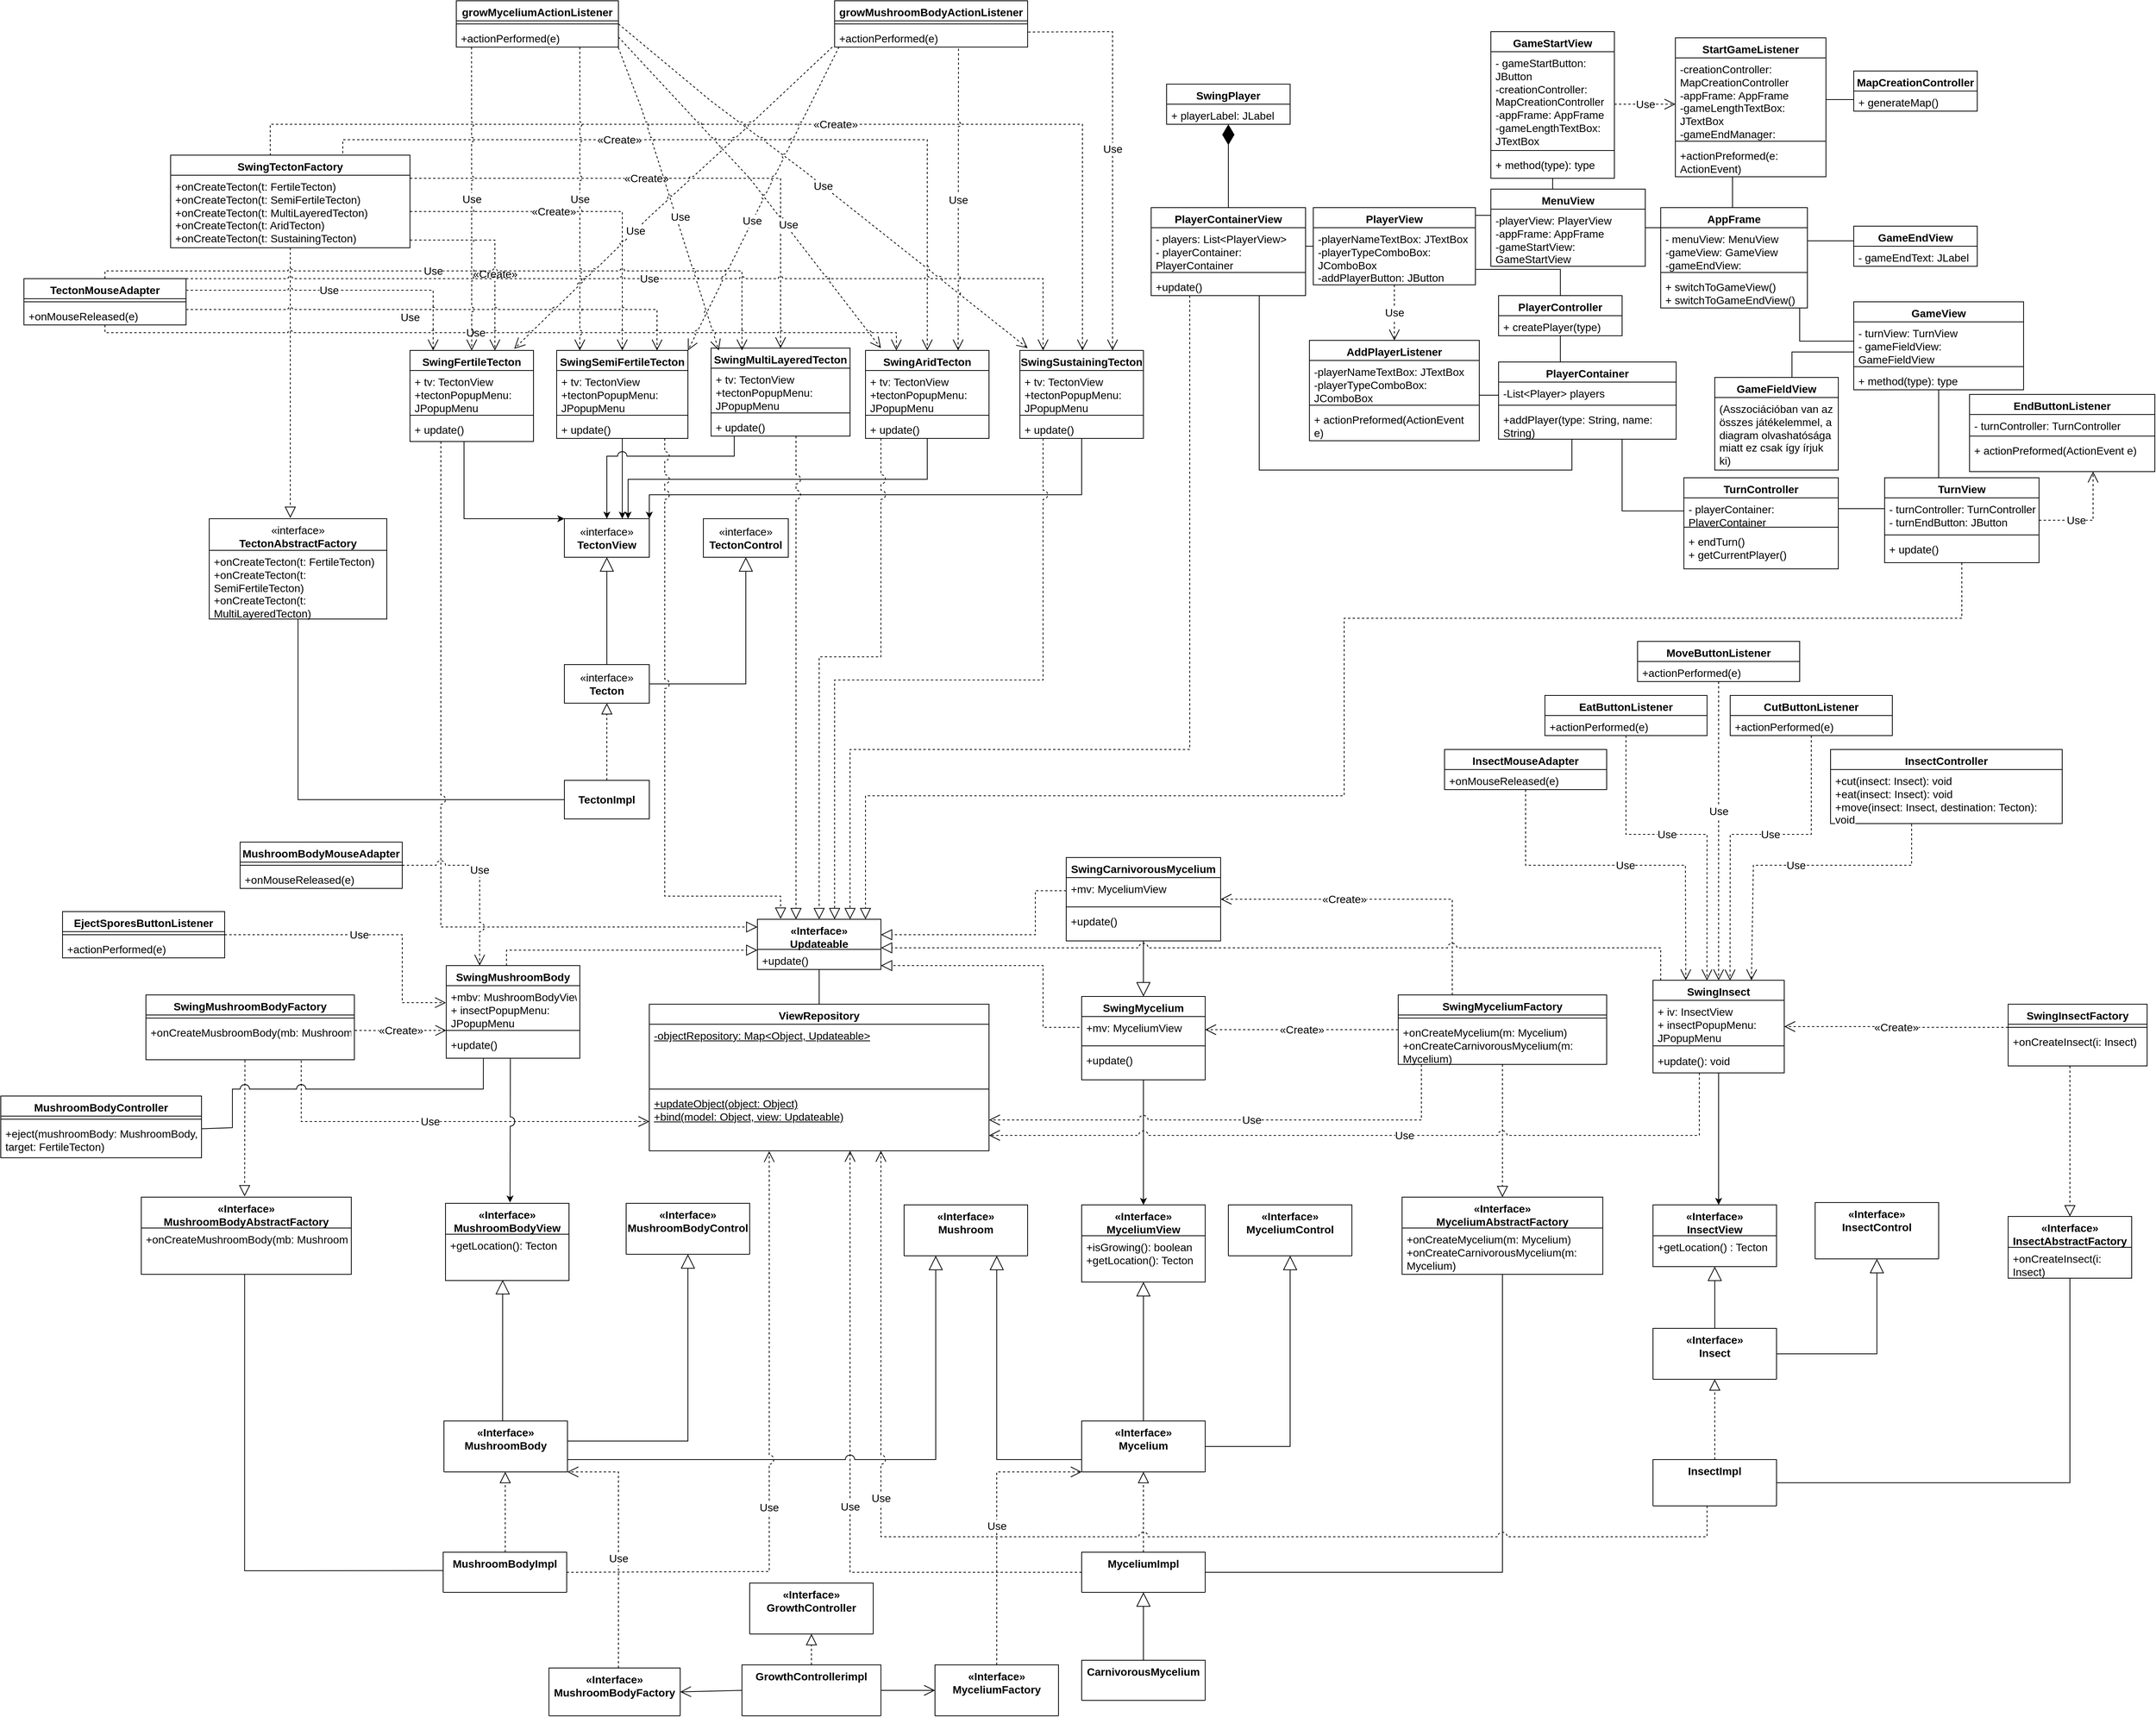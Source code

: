 <mxfile version="26.2.14" pages="5">
  <diagram id="V_B-AGQ5eOYhwvlyV5KS" name="o.diagram">
    <mxGraphModel dx="5421" dy="2721" grid="1" gridSize="10" guides="1" tooltips="1" connect="1" arrows="1" fold="1" page="1" pageScale="1" pageWidth="827" pageHeight="1169" math="0" shadow="0">
      <root>
        <mxCell id="0" />
        <mxCell id="1" parent="0" />
        <mxCell id="DB6yRuaOdQNI1arSIDAi-1" value="&lt;span lang=&quot;en&quot; class=&quot;BxUVEf ILfuVd&quot;&gt;&lt;span class=&quot;hgKElc&quot;&gt;«Interface»&lt;/span&gt;&lt;/span&gt;&lt;div&gt;InsectView&lt;/div&gt;" style="swimlane;fontStyle=1;align=center;verticalAlign=top;childLayout=stackLayout;horizontal=1;startSize=40;horizontalStack=0;resizeParent=1;resizeParentMax=0;resizeLast=0;collapsible=1;marginBottom=0;whiteSpace=wrap;html=1;fontSize=14;" vertex="1" parent="1">
          <mxGeometry x="170" y="480" width="160" height="80" as="geometry" />
        </mxCell>
        <mxCell id="DB6yRuaOdQNI1arSIDAi-2" value="+getLocation() : Tecton" style="text;strokeColor=none;fillColor=none;align=left;verticalAlign=top;spacingLeft=4;spacingRight=4;overflow=hidden;rotatable=0;points=[[0,0.5],[1,0.5]];portConstraint=eastwest;whiteSpace=wrap;html=1;fontSize=14;" vertex="1" parent="DB6yRuaOdQNI1arSIDAi-1">
          <mxGeometry y="40" width="160" height="40" as="geometry" />
        </mxCell>
        <mxCell id="DB6yRuaOdQNI1arSIDAi-3" value="SwingInsect" style="swimlane;fontStyle=1;align=center;verticalAlign=top;childLayout=stackLayout;horizontal=1;startSize=26;horizontalStack=0;resizeParent=1;resizeParentMax=0;resizeLast=0;collapsible=1;marginBottom=0;whiteSpace=wrap;html=1;fontSize=14;" vertex="1" parent="1">
          <mxGeometry x="170" y="189" width="170" height="120" as="geometry" />
        </mxCell>
        <mxCell id="DB6yRuaOdQNI1arSIDAi-4" value="&lt;div&gt;+ iv: InsectView&lt;/div&gt;&lt;div&gt;+ insectPopupMenu:&lt;/div&gt;&lt;div&gt;JPopupMenu&lt;/div&gt;" style="text;strokeColor=none;fillColor=none;align=left;verticalAlign=top;spacingLeft=4;spacingRight=4;overflow=hidden;rotatable=0;points=[[0,0.5],[1,0.5]];portConstraint=eastwest;whiteSpace=wrap;html=1;fontSize=14;" vertex="1" parent="DB6yRuaOdQNI1arSIDAi-3">
          <mxGeometry y="26" width="170" height="54" as="geometry" />
        </mxCell>
        <mxCell id="DB6yRuaOdQNI1arSIDAi-5" value="" style="line;strokeWidth=1;fillColor=none;align=left;verticalAlign=middle;spacingTop=-1;spacingLeft=3;spacingRight=3;rotatable=0;labelPosition=right;points=[];portConstraint=eastwest;strokeColor=inherit;fontSize=14;" vertex="1" parent="DB6yRuaOdQNI1arSIDAi-3">
          <mxGeometry y="80" width="170" height="10" as="geometry" />
        </mxCell>
        <mxCell id="DB6yRuaOdQNI1arSIDAi-6" value="&lt;div&gt;&lt;div&gt;&lt;span style=&quot;background-color: transparent; color: light-dark(rgb(0, 0, 0), rgb(255, 255, 255));&quot;&gt;+update(): void&lt;/span&gt;&lt;/div&gt;&lt;/div&gt;&lt;div&gt;&lt;br&gt;&lt;/div&gt;" style="text;strokeColor=none;fillColor=none;align=left;verticalAlign=top;spacingLeft=4;spacingRight=4;overflow=hidden;rotatable=0;points=[[0,0.5],[1,0.5]];portConstraint=eastwest;whiteSpace=wrap;html=1;fontSize=14;" vertex="1" parent="DB6yRuaOdQNI1arSIDAi-3">
          <mxGeometry y="90" width="170" height="30" as="geometry" />
        </mxCell>
        <mxCell id="DB6yRuaOdQNI1arSIDAi-7" value="&lt;span lang=&quot;en&quot; class=&quot;BxUVEf ILfuVd&quot;&gt;&lt;span class=&quot;hgKElc&quot;&gt;«Interface»&lt;/span&gt;&lt;/span&gt;&lt;div&gt;InsectAbstractFactory&lt;/div&gt;" style="swimlane;fontStyle=1;align=center;verticalAlign=top;childLayout=stackLayout;horizontal=1;startSize=40;horizontalStack=0;resizeParent=1;resizeParentMax=0;resizeLast=0;collapsible=1;marginBottom=0;whiteSpace=wrap;html=1;fontSize=14;" vertex="1" parent="1">
          <mxGeometry x="630" y="495" width="160" height="80" as="geometry" />
        </mxCell>
        <mxCell id="DB6yRuaOdQNI1arSIDAi-8" value="+onCreateInsect(i: Insect)" style="text;strokeColor=none;fillColor=none;align=left;verticalAlign=top;spacingLeft=4;spacingRight=4;overflow=hidden;rotatable=0;points=[[0,0.5],[1,0.5]];portConstraint=eastwest;whiteSpace=wrap;html=1;fontSize=14;" vertex="1" parent="DB6yRuaOdQNI1arSIDAi-7">
          <mxGeometry y="40" width="160" height="40" as="geometry" />
        </mxCell>
        <mxCell id="DB6yRuaOdQNI1arSIDAi-9" value="SwingInsectFactory" style="swimlane;fontStyle=1;align=center;verticalAlign=top;childLayout=stackLayout;horizontal=1;startSize=26;horizontalStack=0;resizeParent=1;resizeParentMax=0;resizeLast=0;collapsible=1;marginBottom=0;whiteSpace=wrap;html=1;fontSize=14;" vertex="1" parent="1">
          <mxGeometry x="630" y="220" width="180" height="80" as="geometry" />
        </mxCell>
        <mxCell id="DB6yRuaOdQNI1arSIDAi-10" value="" style="line;strokeWidth=1;fillColor=none;align=left;verticalAlign=middle;spacingTop=-1;spacingLeft=3;spacingRight=3;rotatable=0;labelPosition=right;points=[];portConstraint=eastwest;strokeColor=inherit;fontSize=14;" vertex="1" parent="DB6yRuaOdQNI1arSIDAi-9">
          <mxGeometry y="26" width="180" height="8" as="geometry" />
        </mxCell>
        <mxCell id="DB6yRuaOdQNI1arSIDAi-11" value="+onCreateInsect(i: Insect)" style="text;strokeColor=none;fillColor=none;align=left;verticalAlign=top;spacingLeft=4;spacingRight=4;overflow=hidden;rotatable=0;points=[[0,0.5],[1,0.5]];portConstraint=eastwest;whiteSpace=wrap;html=1;fontSize=14;" vertex="1" parent="DB6yRuaOdQNI1arSIDAi-9">
          <mxGeometry y="34" width="180" height="46" as="geometry" />
        </mxCell>
        <mxCell id="DB6yRuaOdQNI1arSIDAi-12" value="" style="endArrow=block;dashed=1;endFill=0;endSize=12;html=1;rounded=0;fontSize=14;" edge="1" parent="1" target="DB6yRuaOdQNI1arSIDAi-7">
          <mxGeometry width="160" relative="1" as="geometry">
            <mxPoint x="710" y="300" as="sourcePoint" />
            <mxPoint x="490" y="380" as="targetPoint" />
          </mxGeometry>
        </mxCell>
        <mxCell id="DB6yRuaOdQNI1arSIDAi-13" value="" style="endArrow=classic;html=1;edgeStyle=orthogonalEdgeStyle;rounded=0;startArrow=none;startFill=0;endFill=1;fontSize=14;" edge="1" parent="1" source="DB6yRuaOdQNI1arSIDAi-3" target="DB6yRuaOdQNI1arSIDAi-1">
          <mxGeometry relative="1" as="geometry">
            <mxPoint x="330" y="380" as="sourcePoint" />
            <mxPoint x="490" y="380" as="targetPoint" />
            <Array as="points">
              <mxPoint x="255" y="440" />
              <mxPoint x="255" y="440" />
            </Array>
          </mxGeometry>
        </mxCell>
        <mxCell id="DB6yRuaOdQNI1arSIDAi-14" value="&lt;span lang=&quot;en&quot; class=&quot;BxUVEf ILfuVd&quot;&gt;&lt;span class=&quot;hgKElc&quot;&gt;«Create»&lt;/span&gt;&lt;/span&gt;" style="endArrow=open;endSize=12;dashed=1;html=1;rounded=0;edgeStyle=orthogonalEdgeStyle;fontSize=14;" edge="1" parent="1" source="DB6yRuaOdQNI1arSIDAi-9" target="DB6yRuaOdQNI1arSIDAi-3">
          <mxGeometry width="160" relative="1" as="geometry">
            <mxPoint x="330" y="380" as="sourcePoint" />
            <mxPoint x="490" y="380" as="targetPoint" />
            <Array as="points">
              <mxPoint x="485" y="250" />
              <mxPoint x="485" y="249" />
            </Array>
          </mxGeometry>
        </mxCell>
        <mxCell id="DB6yRuaOdQNI1arSIDAi-15" value="&lt;span lang=&quot;en&quot; class=&quot;BxUVEf ILfuVd&quot;&gt;&lt;span class=&quot;hgKElc&quot;&gt;«Interface»&lt;/span&gt;&lt;/span&gt;&lt;div&gt;Insect&lt;/div&gt;" style="swimlane;fontStyle=1;align=center;verticalAlign=top;childLayout=stackLayout;horizontal=1;startSize=66;horizontalStack=0;resizeParent=1;resizeParentMax=0;resizeLast=0;collapsible=1;marginBottom=0;whiteSpace=wrap;html=1;fontSize=14;" vertex="1" parent="1">
          <mxGeometry x="170" y="640" width="160" height="66" as="geometry" />
        </mxCell>
        <mxCell id="DB6yRuaOdQNI1arSIDAi-16" value="" style="endArrow=block;endSize=16;endFill=0;html=1;rounded=0;fontSize=14;" edge="1" parent="1" source="DB6yRuaOdQNI1arSIDAi-15" target="DB6yRuaOdQNI1arSIDAi-1">
          <mxGeometry width="160" relative="1" as="geometry">
            <mxPoint x="330" y="560" as="sourcePoint" />
            <mxPoint x="490" y="560" as="targetPoint" />
          </mxGeometry>
        </mxCell>
        <mxCell id="DB6yRuaOdQNI1arSIDAi-17" value="" style="endArrow=none;html=1;edgeStyle=orthogonalEdgeStyle;rounded=0;fontSize=14;" edge="1" parent="1" source="DB6yRuaOdQNI1arSIDAi-18" target="DB6yRuaOdQNI1arSIDAi-7">
          <mxGeometry relative="1" as="geometry">
            <mxPoint x="330" y="700" as="sourcePoint" />
            <mxPoint x="490" y="700" as="targetPoint" />
            <Array as="points">
              <mxPoint x="710" y="840" />
            </Array>
          </mxGeometry>
        </mxCell>
        <mxCell id="DB6yRuaOdQNI1arSIDAi-18" value="InsectImpl" style="swimlane;fontStyle=1;align=center;verticalAlign=top;childLayout=stackLayout;horizontal=1;startSize=60;horizontalStack=0;resizeParent=1;resizeParentMax=0;resizeLast=0;collapsible=1;marginBottom=0;whiteSpace=wrap;html=1;fontSize=14;" vertex="1" parent="1">
          <mxGeometry x="170" y="810" width="160" height="60" as="geometry" />
        </mxCell>
        <mxCell id="DB6yRuaOdQNI1arSIDAi-19" value="" style="endArrow=block;dashed=1;endFill=0;endSize=12;html=1;rounded=0;fontSize=14;" edge="1" parent="1" source="DB6yRuaOdQNI1arSIDAi-18" target="DB6yRuaOdQNI1arSIDAi-15">
          <mxGeometry width="160" relative="1" as="geometry">
            <mxPoint x="570" y="306" as="sourcePoint" />
            <mxPoint x="570" y="507" as="targetPoint" />
          </mxGeometry>
        </mxCell>
        <mxCell id="DB6yRuaOdQNI1arSIDAi-20" value="&lt;span lang=&quot;en&quot; class=&quot;BxUVEf ILfuVd&quot;&gt;&lt;span class=&quot;hgKElc&quot;&gt;«Interface»&lt;/span&gt;&lt;/span&gt;&lt;div&gt;MyceliumView&lt;/div&gt;" style="swimlane;fontStyle=1;align=center;verticalAlign=top;childLayout=stackLayout;horizontal=1;startSize=40;horizontalStack=0;resizeParent=1;resizeParentMax=0;resizeLast=0;collapsible=1;marginBottom=0;whiteSpace=wrap;html=1;fontSize=14;" vertex="1" parent="1">
          <mxGeometry x="-570" y="480" width="160" height="100" as="geometry" />
        </mxCell>
        <mxCell id="DB6yRuaOdQNI1arSIDAi-21" value="+isGrowing(): boolean&lt;div&gt;+getLocation(): Tecton&lt;/div&gt;" style="text;strokeColor=none;fillColor=none;align=left;verticalAlign=top;spacingLeft=4;spacingRight=4;overflow=hidden;rotatable=0;points=[[0,0.5],[1,0.5]];portConstraint=eastwest;whiteSpace=wrap;html=1;fontSize=14;" vertex="1" parent="DB6yRuaOdQNI1arSIDAi-20">
          <mxGeometry y="40" width="160" height="60" as="geometry" />
        </mxCell>
        <mxCell id="DB6yRuaOdQNI1arSIDAi-22" value="SwingMycelium" style="swimlane;fontStyle=1;align=center;verticalAlign=top;childLayout=stackLayout;horizontal=1;startSize=26;horizontalStack=0;resizeParent=1;resizeParentMax=0;resizeLast=0;collapsible=1;marginBottom=0;whiteSpace=wrap;html=1;fontSize=14;" vertex="1" parent="1">
          <mxGeometry x="-570" y="210" width="160" height="108" as="geometry" />
        </mxCell>
        <mxCell id="DB6yRuaOdQNI1arSIDAi-23" value="&lt;div&gt;+mv: MyceliumView&lt;/div&gt;" style="text;strokeColor=none;fillColor=none;align=left;verticalAlign=top;spacingLeft=4;spacingRight=4;overflow=hidden;rotatable=0;points=[[0,0.5],[1,0.5]];portConstraint=eastwest;whiteSpace=wrap;html=1;fontSize=14;" vertex="1" parent="DB6yRuaOdQNI1arSIDAi-22">
          <mxGeometry y="26" width="160" height="34" as="geometry" />
        </mxCell>
        <mxCell id="DB6yRuaOdQNI1arSIDAi-24" value="" style="line;strokeWidth=1;fillColor=none;align=left;verticalAlign=middle;spacingTop=-1;spacingLeft=3;spacingRight=3;rotatable=0;labelPosition=right;points=[];portConstraint=eastwest;strokeColor=inherit;fontSize=14;" vertex="1" parent="DB6yRuaOdQNI1arSIDAi-22">
          <mxGeometry y="60" width="160" height="8" as="geometry" />
        </mxCell>
        <mxCell id="DB6yRuaOdQNI1arSIDAi-25" value="+update()" style="text;strokeColor=none;fillColor=none;align=left;verticalAlign=top;spacingLeft=4;spacingRight=4;overflow=hidden;rotatable=0;points=[[0,0.5],[1,0.5]];portConstraint=eastwest;whiteSpace=wrap;html=1;fontSize=14;" vertex="1" parent="DB6yRuaOdQNI1arSIDAi-22">
          <mxGeometry y="68" width="160" height="40" as="geometry" />
        </mxCell>
        <mxCell id="DB6yRuaOdQNI1arSIDAi-26" value="&lt;span lang=&quot;en&quot; class=&quot;BxUVEf ILfuVd&quot;&gt;&lt;span class=&quot;hgKElc&quot;&gt;«Interface»&lt;/span&gt;&lt;/span&gt;&lt;div&gt;Mycelium&lt;span style=&quot;background-color: transparent; color: light-dark(rgb(0, 0, 0), rgb(255, 255, 255));&quot;&gt;Abstract&lt;/span&gt;&lt;span style=&quot;background-color: transparent; color: light-dark(rgb(0, 0, 0), rgb(255, 255, 255));&quot;&gt;Factory&lt;/span&gt;&lt;/div&gt;" style="swimlane;fontStyle=1;align=center;verticalAlign=top;childLayout=stackLayout;horizontal=1;startSize=40;horizontalStack=0;resizeParent=1;resizeParentMax=0;resizeLast=0;collapsible=1;marginBottom=0;whiteSpace=wrap;html=1;fontSize=14;" vertex="1" parent="1">
          <mxGeometry x="-155" y="470" width="260" height="100" as="geometry" />
        </mxCell>
        <mxCell id="DB6yRuaOdQNI1arSIDAi-27" value="&lt;div&gt;+onCreateMycelium(m: Mycelium)&lt;/div&gt;&lt;div&gt;+onCreateCarnivorousMycelium(m: Mycelium)&lt;/div&gt;" style="text;strokeColor=none;fillColor=none;align=left;verticalAlign=top;spacingLeft=4;spacingRight=4;overflow=hidden;rotatable=0;points=[[0,0.5],[1,0.5]];portConstraint=eastwest;whiteSpace=wrap;html=1;fontSize=14;" vertex="1" parent="DB6yRuaOdQNI1arSIDAi-26">
          <mxGeometry y="40" width="260" height="60" as="geometry" />
        </mxCell>
        <mxCell id="DB6yRuaOdQNI1arSIDAi-28" value="SwingMyceliumFactory" style="swimlane;fontStyle=1;align=center;verticalAlign=top;childLayout=stackLayout;horizontal=1;startSize=26;horizontalStack=0;resizeParent=1;resizeParentMax=0;resizeLast=0;collapsible=1;marginBottom=0;whiteSpace=wrap;html=1;fontSize=14;" vertex="1" parent="1">
          <mxGeometry x="-160" y="208" width="270" height="90" as="geometry" />
        </mxCell>
        <mxCell id="DB6yRuaOdQNI1arSIDAi-29" value="" style="line;strokeWidth=1;fillColor=none;align=left;verticalAlign=middle;spacingTop=-1;spacingLeft=3;spacingRight=3;rotatable=0;labelPosition=right;points=[];portConstraint=eastwest;strokeColor=inherit;fontSize=14;" vertex="1" parent="DB6yRuaOdQNI1arSIDAi-28">
          <mxGeometry y="26" width="270" height="8" as="geometry" />
        </mxCell>
        <mxCell id="DB6yRuaOdQNI1arSIDAi-30" value="&lt;div&gt;+onCreateMycelium(m: Mycelium)&lt;div&gt;+onCreateCarnivorousMycelium(m: Mycelium)&lt;/div&gt;&lt;/div&gt;" style="text;strokeColor=none;fillColor=none;align=left;verticalAlign=top;spacingLeft=4;spacingRight=4;overflow=hidden;rotatable=0;points=[[0,0.5],[1,0.5]];portConstraint=eastwest;whiteSpace=wrap;html=1;fontSize=14;" vertex="1" parent="DB6yRuaOdQNI1arSIDAi-28">
          <mxGeometry y="34" width="270" height="56" as="geometry" />
        </mxCell>
        <mxCell id="DB6yRuaOdQNI1arSIDAi-31" value="" style="endArrow=block;dashed=1;endFill=0;endSize=12;html=1;rounded=0;fontSize=14;" edge="1" parent="1" source="DB6yRuaOdQNI1arSIDAi-28" target="DB6yRuaOdQNI1arSIDAi-26">
          <mxGeometry width="160" relative="1" as="geometry">
            <mxPoint x="-340" y="380" as="sourcePoint" />
            <mxPoint x="-180" y="380" as="targetPoint" />
          </mxGeometry>
        </mxCell>
        <mxCell id="DB6yRuaOdQNI1arSIDAi-32" value="" style="endArrow=classic;html=1;edgeStyle=orthogonalEdgeStyle;rounded=0;startArrow=none;startFill=0;endFill=1;fontSize=14;" edge="1" parent="1" source="DB6yRuaOdQNI1arSIDAi-22" target="DB6yRuaOdQNI1arSIDAi-20">
          <mxGeometry relative="1" as="geometry">
            <mxPoint x="-340" y="380" as="sourcePoint" />
            <mxPoint x="-180" y="380" as="targetPoint" />
          </mxGeometry>
        </mxCell>
        <mxCell id="DB6yRuaOdQNI1arSIDAi-33" value="&lt;span lang=&quot;en&quot; class=&quot;BxUVEf ILfuVd&quot;&gt;&lt;span class=&quot;hgKElc&quot;&gt;«Create»&lt;/span&gt;&lt;/span&gt;" style="endArrow=open;endSize=12;dashed=1;html=1;rounded=0;edgeStyle=orthogonalEdgeStyle;fontSize=14;" edge="1" parent="1" source="DB6yRuaOdQNI1arSIDAi-28" target="DB6yRuaOdQNI1arSIDAi-22">
          <mxGeometry width="160" relative="1" as="geometry">
            <mxPoint x="-340" y="380" as="sourcePoint" />
            <mxPoint x="-180" y="380" as="targetPoint" />
            <Array as="points">
              <mxPoint x="-300" y="253" />
              <mxPoint x="-300" y="253" />
            </Array>
          </mxGeometry>
        </mxCell>
        <mxCell id="DB6yRuaOdQNI1arSIDAi-34" value="&lt;span lang=&quot;en&quot; class=&quot;BxUVEf ILfuVd&quot;&gt;&lt;span class=&quot;hgKElc&quot;&gt;«Interface»&lt;/span&gt;&lt;/span&gt;&lt;div&gt;Mycelium&lt;/div&gt;" style="swimlane;fontStyle=1;align=center;verticalAlign=top;childLayout=stackLayout;horizontal=1;startSize=66;horizontalStack=0;resizeParent=1;resizeParentMax=0;resizeLast=0;collapsible=1;marginBottom=0;whiteSpace=wrap;html=1;fontSize=14;" vertex="1" parent="1">
          <mxGeometry x="-570" y="760" width="160" height="66" as="geometry" />
        </mxCell>
        <mxCell id="DB6yRuaOdQNI1arSIDAi-35" value="" style="endArrow=block;endSize=16;endFill=0;html=1;rounded=0;fontSize=14;" edge="1" parent="1" source="DB6yRuaOdQNI1arSIDAi-34" target="DB6yRuaOdQNI1arSIDAi-20">
          <mxGeometry width="160" relative="1" as="geometry">
            <mxPoint x="-340" y="560" as="sourcePoint" />
            <mxPoint x="-180" y="560" as="targetPoint" />
          </mxGeometry>
        </mxCell>
        <mxCell id="DB6yRuaOdQNI1arSIDAi-36" value="" style="endArrow=none;html=1;edgeStyle=orthogonalEdgeStyle;rounded=0;exitX=1;exitY=0.5;exitDx=0;exitDy=0;fontSize=14;" edge="1" parent="1" source="DB6yRuaOdQNI1arSIDAi-37" target="DB6yRuaOdQNI1arSIDAi-26">
          <mxGeometry relative="1" as="geometry">
            <mxPoint x="-340" y="700" as="sourcePoint" />
            <mxPoint x="-80" y="630" as="targetPoint" />
            <Array as="points">
              <mxPoint x="-25" y="956" />
            </Array>
          </mxGeometry>
        </mxCell>
        <mxCell id="DB6yRuaOdQNI1arSIDAi-37" value="MyceliumImpl" style="swimlane;fontStyle=1;align=center;verticalAlign=top;childLayout=stackLayout;horizontal=1;startSize=52;horizontalStack=0;resizeParent=1;resizeParentMax=0;resizeLast=0;collapsible=1;marginBottom=0;whiteSpace=wrap;html=1;fontSize=14;" vertex="1" parent="1">
          <mxGeometry x="-570" y="930" width="160" height="52" as="geometry" />
        </mxCell>
        <mxCell id="DB6yRuaOdQNI1arSIDAi-38" value="" style="endArrow=block;dashed=1;endFill=0;endSize=12;html=1;rounded=0;fontSize=14;" edge="1" parent="1" source="DB6yRuaOdQNI1arSIDAi-37" target="DB6yRuaOdQNI1arSIDAi-34">
          <mxGeometry width="160" relative="1" as="geometry">
            <mxPoint x="-100" y="306" as="sourcePoint" />
            <mxPoint x="-100" y="507" as="targetPoint" />
          </mxGeometry>
        </mxCell>
        <mxCell id="DB6yRuaOdQNI1arSIDAi-39" value="&lt;span lang=&quot;en&quot; class=&quot;BxUVEf ILfuVd&quot;&gt;&lt;span class=&quot;hgKElc&quot;&gt;«Interface»&lt;/span&gt;&lt;/span&gt;&lt;div&gt;MyceliumControl&lt;/div&gt;" style="swimlane;fontStyle=1;align=center;verticalAlign=top;childLayout=stackLayout;horizontal=1;startSize=66;horizontalStack=0;resizeParent=1;resizeParentMax=0;resizeLast=0;collapsible=1;marginBottom=0;whiteSpace=wrap;html=1;fontSize=14;" vertex="1" parent="1">
          <mxGeometry x="-380" y="480" width="160" height="66" as="geometry" />
        </mxCell>
        <mxCell id="DB6yRuaOdQNI1arSIDAi-40" value="" style="endArrow=block;endSize=16;endFill=0;html=1;rounded=0;entryX=0.5;entryY=1;entryDx=0;entryDy=0;exitX=1;exitY=0.5;exitDx=0;exitDy=0;edgeStyle=orthogonalEdgeStyle;fontSize=14;" edge="1" parent="1" source="DB6yRuaOdQNI1arSIDAi-34" target="DB6yRuaOdQNI1arSIDAi-39">
          <mxGeometry width="160" relative="1" as="geometry">
            <mxPoint x="-640" y="680" as="sourcePoint" />
            <mxPoint x="-640" y="590" as="targetPoint" />
            <Array as="points">
              <mxPoint x="-300" y="793" />
            </Array>
          </mxGeometry>
        </mxCell>
        <mxCell id="DB6yRuaOdQNI1arSIDAi-41" value="" style="endArrow=block;endSize=16;endFill=0;html=1;rounded=0;entryX=0.5;entryY=1;entryDx=0;entryDy=0;exitX=0.5;exitY=0;exitDx=0;exitDy=0;fontSize=14;" edge="1" parent="1" source="DB6yRuaOdQNI1arSIDAi-42" target="DB6yRuaOdQNI1arSIDAi-37">
          <mxGeometry width="160" relative="1" as="geometry">
            <mxPoint x="-250" y="1060" as="sourcePoint" />
            <mxPoint x="-340" y="1010" as="targetPoint" />
          </mxGeometry>
        </mxCell>
        <mxCell id="DB6yRuaOdQNI1arSIDAi-42" value="CarnivorousMycelium" style="swimlane;fontStyle=1;align=center;verticalAlign=top;childLayout=stackLayout;horizontal=1;startSize=52;horizontalStack=0;resizeParent=1;resizeParentMax=0;resizeLast=0;collapsible=1;marginBottom=0;whiteSpace=wrap;html=1;fontSize=14;" vertex="1" parent="1">
          <mxGeometry x="-570" y="1070" width="160" height="52" as="geometry" />
        </mxCell>
        <mxCell id="DB6yRuaOdQNI1arSIDAi-43" value="&lt;span lang=&quot;en&quot; class=&quot;BxUVEf ILfuVd&quot;&gt;&lt;span class=&quot;hgKElc&quot;&gt;«Interface»&lt;/span&gt;&lt;/span&gt;&lt;div&gt;Mushroom&lt;/div&gt;" style="swimlane;fontStyle=1;align=center;verticalAlign=top;childLayout=stackLayout;horizontal=1;startSize=66;horizontalStack=0;resizeParent=1;resizeParentMax=0;resizeLast=0;collapsible=1;marginBottom=0;whiteSpace=wrap;html=1;fontSize=14;" vertex="1" parent="1">
          <mxGeometry x="-800" y="480" width="160" height="66" as="geometry" />
        </mxCell>
        <mxCell id="DB6yRuaOdQNI1arSIDAi-44" value="" style="endArrow=block;endSize=16;endFill=0;html=1;rounded=0;entryX=0.5;entryY=1;entryDx=0;entryDy=0;edgeStyle=orthogonalEdgeStyle;fontSize=14;" edge="1" parent="1">
          <mxGeometry width="160" relative="1" as="geometry">
            <mxPoint x="-570" y="810" as="sourcePoint" />
            <mxPoint x="-680" y="546" as="targetPoint" />
            <Array as="points">
              <mxPoint x="-570" y="810" />
              <mxPoint x="-680" y="810" />
            </Array>
          </mxGeometry>
        </mxCell>
        <mxCell id="DB6yRuaOdQNI1arSIDAi-45" value="SwingCarnivorousMycelium" style="swimlane;fontStyle=1;align=center;verticalAlign=top;childLayout=stackLayout;horizontal=1;startSize=26;horizontalStack=0;resizeParent=1;resizeParentMax=0;resizeLast=0;collapsible=1;marginBottom=0;whiteSpace=wrap;html=1;fontSize=14;" vertex="1" parent="1">
          <mxGeometry x="-590" y="30" width="200" height="108" as="geometry" />
        </mxCell>
        <mxCell id="DB6yRuaOdQNI1arSIDAi-46" value="&lt;div&gt;+mv: MyceliumView&lt;/div&gt;" style="text;strokeColor=none;fillColor=none;align=left;verticalAlign=top;spacingLeft=4;spacingRight=4;overflow=hidden;rotatable=0;points=[[0,0.5],[1,0.5]];portConstraint=eastwest;whiteSpace=wrap;html=1;fontSize=14;" vertex="1" parent="DB6yRuaOdQNI1arSIDAi-45">
          <mxGeometry y="26" width="200" height="34" as="geometry" />
        </mxCell>
        <mxCell id="DB6yRuaOdQNI1arSIDAi-47" value="" style="line;strokeWidth=1;fillColor=none;align=left;verticalAlign=middle;spacingTop=-1;spacingLeft=3;spacingRight=3;rotatable=0;labelPosition=right;points=[];portConstraint=eastwest;strokeColor=inherit;fontSize=14;" vertex="1" parent="DB6yRuaOdQNI1arSIDAi-45">
          <mxGeometry y="60" width="200" height="8" as="geometry" />
        </mxCell>
        <mxCell id="DB6yRuaOdQNI1arSIDAi-48" value="+update()" style="text;strokeColor=none;fillColor=none;align=left;verticalAlign=top;spacingLeft=4;spacingRight=4;overflow=hidden;rotatable=0;points=[[0,0.5],[1,0.5]];portConstraint=eastwest;whiteSpace=wrap;html=1;fontSize=14;" vertex="1" parent="DB6yRuaOdQNI1arSIDAi-45">
          <mxGeometry y="68" width="200" height="40" as="geometry" />
        </mxCell>
        <mxCell id="DB6yRuaOdQNI1arSIDAi-49" value="" style="endArrow=block;endSize=16;endFill=0;html=1;rounded=0;fontSize=14;" edge="1" parent="1" source="DB6yRuaOdQNI1arSIDAi-45" target="DB6yRuaOdQNI1arSIDAi-22">
          <mxGeometry width="160" relative="1" as="geometry">
            <mxPoint x="-260" y="420" as="sourcePoint" />
            <mxPoint x="-100" y="420" as="targetPoint" />
          </mxGeometry>
        </mxCell>
        <mxCell id="DB6yRuaOdQNI1arSIDAi-50" value="&lt;span lang=&quot;en&quot; class=&quot;BxUVEf ILfuVd&quot;&gt;&lt;span class=&quot;hgKElc&quot;&gt;«Create»&lt;/span&gt;&lt;/span&gt;" style="endArrow=open;endSize=12;dashed=1;html=1;rounded=0;edgeStyle=orthogonalEdgeStyle;fontSize=14;" edge="1" parent="1" source="DB6yRuaOdQNI1arSIDAi-28" target="DB6yRuaOdQNI1arSIDAi-45">
          <mxGeometry x="0.25" width="160" relative="1" as="geometry">
            <mxPoint x="-160" y="110" as="sourcePoint" />
            <mxPoint x="-380" y="110" as="targetPoint" />
            <Array as="points">
              <mxPoint x="-90" y="84" />
            </Array>
            <mxPoint x="1" as="offset" />
          </mxGeometry>
        </mxCell>
        <mxCell id="DB6yRuaOdQNI1arSIDAi-51" value="ViewRepository" style="swimlane;fontStyle=1;align=center;verticalAlign=top;childLayout=stackLayout;horizontal=1;startSize=26;horizontalStack=0;resizeParent=1;resizeParentMax=0;resizeLast=0;collapsible=1;marginBottom=0;whiteSpace=wrap;html=1;fontSize=14;" vertex="1" parent="1">
          <mxGeometry x="-1130" y="220" width="440" height="190" as="geometry" />
        </mxCell>
        <mxCell id="DB6yRuaOdQNI1arSIDAi-52" value="&lt;u&gt;-objectRepository: Map&amp;lt;Object, Updateable&amp;gt;&lt;/u&gt;" style="text;strokeColor=none;fillColor=none;align=left;verticalAlign=top;spacingLeft=4;spacingRight=4;overflow=hidden;rotatable=0;points=[[0,0.5],[1,0.5]];portConstraint=eastwest;whiteSpace=wrap;html=1;fontSize=14;" vertex="1" parent="DB6yRuaOdQNI1arSIDAi-51">
          <mxGeometry y="26" width="440" height="80" as="geometry" />
        </mxCell>
        <mxCell id="DB6yRuaOdQNI1arSIDAi-53" value="" style="line;strokeWidth=1;fillColor=none;align=left;verticalAlign=middle;spacingTop=-1;spacingLeft=3;spacingRight=3;rotatable=0;labelPosition=right;points=[];portConstraint=eastwest;strokeColor=inherit;fontSize=14;" vertex="1" parent="DB6yRuaOdQNI1arSIDAi-51">
          <mxGeometry y="106" width="440" height="8" as="geometry" />
        </mxCell>
        <mxCell id="DB6yRuaOdQNI1arSIDAi-54" value="&lt;div&gt;&lt;u&gt;+updateObject(object: Object)&lt;/u&gt;&lt;/div&gt;&lt;div&gt;&lt;u&gt;+bind(model: Object, view: Updateable)&lt;/u&gt;&lt;/div&gt;" style="text;strokeColor=none;fillColor=none;align=left;verticalAlign=top;spacingLeft=4;spacingRight=4;overflow=hidden;rotatable=0;points=[[0,0.5],[1,0.5]];portConstraint=eastwest;whiteSpace=wrap;html=1;fontSize=14;" vertex="1" parent="DB6yRuaOdQNI1arSIDAi-51">
          <mxGeometry y="114" width="440" height="76" as="geometry" />
        </mxCell>
        <mxCell id="DB6yRuaOdQNI1arSIDAi-55" value="Use" style="endArrow=open;endSize=12;dashed=1;html=1;rounded=0;edgeStyle=orthogonalEdgeStyle;jumpStyle=arc;jumpSize=11;fontSize=14;" edge="1" parent="1" source="DB6yRuaOdQNI1arSIDAi-37" target="DB6yRuaOdQNI1arSIDAi-51">
          <mxGeometry x="-0.09" width="160" relative="1" as="geometry">
            <mxPoint x="-770" y="520" as="sourcePoint" />
            <mxPoint x="-610" y="520" as="targetPoint" />
            <Array as="points">
              <mxPoint x="-870" y="956" />
            </Array>
            <mxPoint as="offset" />
          </mxGeometry>
        </mxCell>
        <mxCell id="DB6yRuaOdQNI1arSIDAi-56" value="Use" style="endArrow=open;endSize=12;dashed=1;html=1;rounded=0;edgeStyle=orthogonalEdgeStyle;jumpStyle=arc;jumpSize=12;fontSize=14;" edge="1" parent="1" source="DB6yRuaOdQNI1arSIDAi-28" target="DB6yRuaOdQNI1arSIDAi-51">
          <mxGeometry x="-0.074" width="160" relative="1" as="geometry">
            <mxPoint x="-380" y="570" as="sourcePoint" />
            <mxPoint x="-830" y="44" as="targetPoint" />
            <Array as="points">
              <mxPoint x="-130" y="370" />
            </Array>
            <mxPoint as="offset" />
          </mxGeometry>
        </mxCell>
        <mxCell id="DB6yRuaOdQNI1arSIDAi-57" value="&lt;span lang=&quot;en&quot; class=&quot;BxUVEf ILfuVd&quot;&gt;&lt;span class=&quot;hgKElc&quot;&gt;«Interface»&lt;/span&gt;&lt;/span&gt;&lt;div&gt;MushroomBody&lt;/div&gt;" style="swimlane;fontStyle=1;align=center;verticalAlign=top;childLayout=stackLayout;horizontal=1;startSize=66;horizontalStack=0;resizeParent=1;resizeParentMax=0;resizeLast=0;collapsible=1;marginBottom=0;whiteSpace=wrap;html=1;fontSize=14;" vertex="1" parent="1">
          <mxGeometry x="-1396" y="760" width="160" height="66" as="geometry" />
        </mxCell>
        <mxCell id="DB6yRuaOdQNI1arSIDAi-58" value="" style="endArrow=block;endSize=16;endFill=0;html=1;rounded=0;edgeStyle=orthogonalEdgeStyle;entryX=0.25;entryY=1;entryDx=0;entryDy=0;jumpStyle=arc;jumpSize=12;fontSize=14;" edge="1" parent="DB6yRuaOdQNI1arSIDAi-57">
          <mxGeometry width="160" relative="1" as="geometry">
            <mxPoint x="160" y="48" as="sourcePoint" />
            <mxPoint x="637" y="-214" as="targetPoint" />
            <Array as="points">
              <mxPoint x="160" y="50" />
              <mxPoint x="637" y="50" />
            </Array>
          </mxGeometry>
        </mxCell>
        <mxCell id="DB6yRuaOdQNI1arSIDAi-59" value="&lt;span lang=&quot;en&quot; class=&quot;BxUVEf ILfuVd&quot;&gt;&lt;span class=&quot;hgKElc&quot;&gt;«Interface»&lt;br&gt;&lt;/span&gt;&lt;/span&gt;&lt;div&gt;&lt;span style=&quot;background-color: transparent; color: light-dark(rgb(0, 0, 0), rgb(255, 255, 255));&quot;&gt;MushroomBody&lt;/span&gt;View&lt;/div&gt;" style="swimlane;fontStyle=1;align=center;verticalAlign=top;childLayout=stackLayout;horizontal=1;startSize=40;horizontalStack=0;resizeParent=1;resizeParentMax=0;resizeLast=0;collapsible=1;marginBottom=0;whiteSpace=wrap;html=1;fontSize=14;" vertex="1" parent="1">
          <mxGeometry x="-1394" y="478" width="160" height="100" as="geometry" />
        </mxCell>
        <mxCell id="DB6yRuaOdQNI1arSIDAi-60" value="&lt;div&gt;+getLocation(): Tecton&lt;/div&gt;" style="text;strokeColor=none;fillColor=none;align=left;verticalAlign=top;spacingLeft=4;spacingRight=4;overflow=hidden;rotatable=0;points=[[0,0.5],[1,0.5]];portConstraint=eastwest;whiteSpace=wrap;html=1;fontSize=14;" vertex="1" parent="DB6yRuaOdQNI1arSIDAi-59">
          <mxGeometry y="40" width="160" height="60" as="geometry" />
        </mxCell>
        <mxCell id="DB6yRuaOdQNI1arSIDAi-61" value="&lt;span lang=&quot;en&quot; class=&quot;BxUVEf ILfuVd&quot;&gt;&lt;span class=&quot;hgKElc&quot;&gt;«Interface»&lt;/span&gt;&lt;/span&gt;&lt;div&gt;MushroomBodyControl&lt;/div&gt;" style="swimlane;fontStyle=1;align=center;verticalAlign=top;childLayout=stackLayout;horizontal=1;startSize=66;horizontalStack=0;resizeParent=1;resizeParentMax=0;resizeLast=0;collapsible=1;marginBottom=0;whiteSpace=wrap;html=1;fontSize=14;" vertex="1" parent="1">
          <mxGeometry x="-1160" y="478" width="160" height="66" as="geometry" />
        </mxCell>
        <mxCell id="DB6yRuaOdQNI1arSIDAi-62" value="" style="endArrow=block;endSize=16;endFill=0;html=1;rounded=0;edgeStyle=orthogonalEdgeStyle;entryX=0.5;entryY=1;entryDx=0;entryDy=0;fontSize=14;" edge="1" parent="1" target="DB6yRuaOdQNI1arSIDAi-61">
          <mxGeometry width="160" relative="1" as="geometry">
            <mxPoint x="-1236" y="786" as="sourcePoint" />
            <mxPoint x="-1080" y="550.0" as="targetPoint" />
            <Array as="points">
              <mxPoint x="-1080" y="786" />
            </Array>
          </mxGeometry>
        </mxCell>
        <mxCell id="DB6yRuaOdQNI1arSIDAi-63" value="MushroomBodyImpl" style="swimlane;fontStyle=1;align=center;verticalAlign=top;childLayout=stackLayout;horizontal=1;startSize=52;horizontalStack=0;resizeParent=1;resizeParentMax=0;resizeLast=0;collapsible=1;marginBottom=0;whiteSpace=wrap;html=1;fontSize=14;" vertex="1" parent="1">
          <mxGeometry x="-1397" y="930" width="160" height="52" as="geometry" />
        </mxCell>
        <mxCell id="DB6yRuaOdQNI1arSIDAi-64" value="" style="endArrow=block;dashed=1;endFill=0;endSize=12;html=1;rounded=0;fontSize=14;" edge="1" parent="1">
          <mxGeometry width="160" relative="1" as="geometry">
            <mxPoint x="-1316.62" y="930" as="sourcePoint" />
            <mxPoint x="-1316.62" y="826" as="targetPoint" />
          </mxGeometry>
        </mxCell>
        <mxCell id="DB6yRuaOdQNI1arSIDAi-65" value="Use" style="endArrow=open;endSize=12;dashed=1;html=1;rounded=0;edgeStyle=orthogonalEdgeStyle;exitX=1;exitY=0.5;exitDx=0;exitDy=0;jumpStyle=arc;jumpSize=12;entryX=0.353;entryY=1.006;entryDx=0;entryDy=0;entryPerimeter=0;fontSize=14;" edge="1" parent="1" source="DB6yRuaOdQNI1arSIDAi-63" target="DB6yRuaOdQNI1arSIDAi-54">
          <mxGeometry x="-0.143" width="160" relative="1" as="geometry">
            <mxPoint x="-674" y="955" as="sourcePoint" />
            <mxPoint x="-974" y="429" as="targetPoint" />
            <Array as="points">
              <mxPoint x="-1237" y="955" />
              <mxPoint x="-975" y="955" />
            </Array>
            <mxPoint as="offset" />
          </mxGeometry>
        </mxCell>
        <mxCell id="DB6yRuaOdQNI1arSIDAi-66" value="&lt;span lang=&quot;en&quot; class=&quot;BxUVEf ILfuVd&quot;&gt;&lt;span class=&quot;hgKElc&quot;&gt;«Interface»&lt;/span&gt;&lt;/span&gt;&lt;div&gt;&lt;span style=&quot;background-color: transparent; color: light-dark(rgb(0, 0, 0), rgb(255, 255, 255));&quot;&gt;MushroomBody&lt;/span&gt;&lt;span style=&quot;background-color: transparent; color: light-dark(rgb(0, 0, 0), rgb(255, 255, 255));&quot;&gt;Abstract&lt;/span&gt;&lt;span style=&quot;background-color: transparent; color: light-dark(rgb(0, 0, 0), rgb(255, 255, 255));&quot;&gt;Factory&lt;/span&gt;&lt;/div&gt;" style="swimlane;fontStyle=1;align=center;verticalAlign=top;childLayout=stackLayout;horizontal=1;startSize=40;horizontalStack=0;resizeParent=1;resizeParentMax=0;resizeLast=0;collapsible=1;marginBottom=0;whiteSpace=wrap;html=1;fontSize=14;" vertex="1" parent="1">
          <mxGeometry x="-1788" y="470" width="272" height="100" as="geometry" />
        </mxCell>
        <mxCell id="DB6yRuaOdQNI1arSIDAi-67" value="&lt;div&gt;+onCreate&lt;span style=&quot;text-align: center; background-color: transparent; color: light-dark(rgb(0, 0, 0), rgb(255, 255, 255));&quot;&gt;MushroomBody&lt;/span&gt;&lt;span style=&quot;background-color: transparent; color: light-dark(rgb(0, 0, 0), rgb(255, 255, 255));&quot;&gt;(mb:&amp;nbsp;&lt;/span&gt;&lt;span style=&quot;background-color: transparent; color: light-dark(rgb(0, 0, 0), rgb(255, 255, 255)); text-align: center;&quot;&gt;MushroomBody&lt;/span&gt;&lt;span style=&quot;background-color: transparent; color: light-dark(rgb(0, 0, 0), rgb(255, 255, 255));&quot;&gt;)&lt;/span&gt;&lt;/div&gt;&lt;div&gt;&lt;br&gt;&lt;/div&gt;" style="text;strokeColor=none;fillColor=none;align=left;verticalAlign=top;spacingLeft=4;spacingRight=4;overflow=hidden;rotatable=0;points=[[0,0.5],[1,0.5]];portConstraint=eastwest;whiteSpace=wrap;html=1;fontSize=14;" vertex="1" parent="DB6yRuaOdQNI1arSIDAi-66">
          <mxGeometry y="40" width="272" height="60" as="geometry" />
        </mxCell>
        <mxCell id="DB6yRuaOdQNI1arSIDAi-68" value="SwingMushroomBodyFactory" style="swimlane;fontStyle=1;align=center;verticalAlign=top;childLayout=stackLayout;horizontal=1;startSize=26;horizontalStack=0;resizeParent=1;resizeParentMax=0;resizeLast=0;collapsible=1;marginBottom=0;whiteSpace=wrap;html=1;fontSize=14;" vertex="1" parent="1">
          <mxGeometry x="-1782" y="208" width="270" height="84" as="geometry" />
        </mxCell>
        <mxCell id="DB6yRuaOdQNI1arSIDAi-69" value="" style="line;strokeWidth=1;fillColor=none;align=left;verticalAlign=middle;spacingTop=-1;spacingLeft=3;spacingRight=3;rotatable=0;labelPosition=right;points=[];portConstraint=eastwest;strokeColor=inherit;fontSize=14;" vertex="1" parent="DB6yRuaOdQNI1arSIDAi-68">
          <mxGeometry y="26" width="270" height="8" as="geometry" />
        </mxCell>
        <mxCell id="DB6yRuaOdQNI1arSIDAi-70" value="&lt;div&gt;+onCreateMusbroomBody(mb:&amp;nbsp;&lt;span style=&quot;text-align: center; background-color: transparent; color: light-dark(rgb(0, 0, 0), rgb(255, 255, 255));&quot;&gt;MushroomBody&lt;/span&gt;&lt;span style=&quot;background-color: transparent; color: light-dark(rgb(0, 0, 0), rgb(255, 255, 255));&quot;&gt;)&lt;/span&gt;&lt;/div&gt;" style="text;strokeColor=none;fillColor=none;align=left;verticalAlign=top;spacingLeft=4;spacingRight=4;overflow=hidden;rotatable=0;points=[[0,0.5],[1,0.5]];portConstraint=eastwest;whiteSpace=wrap;html=1;fontSize=14;" vertex="1" parent="DB6yRuaOdQNI1arSIDAi-68">
          <mxGeometry y="34" width="270" height="50" as="geometry" />
        </mxCell>
        <mxCell id="DB6yRuaOdQNI1arSIDAi-71" value="&lt;span lang=&quot;en&quot; class=&quot;BxUVEf ILfuVd&quot;&gt;&lt;span class=&quot;hgKElc&quot;&gt;«Create»&lt;/span&gt;&lt;/span&gt;" style="endArrow=open;endSize=12;dashed=1;html=1;rounded=0;edgeStyle=orthogonalEdgeStyle;entryX=0.017;entryY=0.063;entryDx=0;entryDy=0;entryPerimeter=0;exitX=1.002;exitY=0.241;exitDx=0;exitDy=0;exitPerimeter=0;fontSize=14;" edge="1" parent="1" source="DB6yRuaOdQNI1arSIDAi-70">
          <mxGeometry width="160" relative="1" as="geometry">
            <mxPoint x="-1510" y="254" as="sourcePoint" />
            <mxPoint x="-1393.059" y="254.016" as="targetPoint" />
            <Array as="points" />
          </mxGeometry>
        </mxCell>
        <mxCell id="DB6yRuaOdQNI1arSIDAi-72" value="Use" style="endArrow=open;endSize=12;dashed=1;html=1;rounded=0;edgeStyle=orthogonalEdgeStyle;jumpStyle=arc;jumpSize=12;exitX=0.745;exitY=1.02;exitDx=0;exitDy=0;exitPerimeter=0;fontSize=14;" edge="1" parent="1" source="DB6yRuaOdQNI1arSIDAi-70">
          <mxGeometry x="-0.074" width="160" relative="1" as="geometry">
            <mxPoint x="-1581" y="330" as="sourcePoint" />
            <mxPoint x="-1130" y="372" as="targetPoint" />
            <Array as="points">
              <mxPoint x="-1581" y="372" />
            </Array>
            <mxPoint as="offset" />
          </mxGeometry>
        </mxCell>
        <mxCell id="DB6yRuaOdQNI1arSIDAi-73" value="" style="endArrow=none;html=1;edgeStyle=orthogonalEdgeStyle;rounded=0;exitX=-0.002;exitY=0.458;exitDx=0;exitDy=0;exitPerimeter=0;entryX=0.492;entryY=1;entryDx=0;entryDy=0;entryPerimeter=0;fontSize=14;" edge="1" parent="1" source="DB6yRuaOdQNI1arSIDAi-63" target="DB6yRuaOdQNI1arSIDAi-67">
          <mxGeometry relative="1" as="geometry">
            <mxPoint x="-1401.08" y="953.88" as="sourcePoint" />
            <mxPoint x="-1654" y="585" as="targetPoint" />
            <Array as="points">
              <mxPoint x="-1400" y="954" />
              <mxPoint x="-1654" y="954" />
            </Array>
          </mxGeometry>
        </mxCell>
        <mxCell id="DB6yRuaOdQNI1arSIDAi-74" value="" style="endArrow=block;endSize=16;endFill=0;html=1;rounded=0;entryX=0.463;entryY=0.989;entryDx=0;entryDy=0;entryPerimeter=0;fontSize=14;" edge="1" parent="1" target="DB6yRuaOdQNI1arSIDAi-60">
          <mxGeometry width="160" relative="1" as="geometry">
            <mxPoint x="-1320" y="760" as="sourcePoint" />
            <mxPoint x="-1320" y="580" as="targetPoint" />
          </mxGeometry>
        </mxCell>
        <mxCell id="DB6yRuaOdQNI1arSIDAi-75" value="" style="endArrow=classic;html=1;edgeStyle=orthogonalEdgeStyle;rounded=0;startArrow=none;startFill=0;endFill=1;entryX=0.493;entryY=0.001;entryDx=0;entryDy=0;entryPerimeter=0;jumpSize=12;jumpStyle=arc;exitX=0.48;exitY=1.018;exitDx=0;exitDy=0;exitPerimeter=0;fontSize=14;" edge="1" parent="1" source="DB6yRuaOdQNI1arSIDAi-86">
          <mxGeometry relative="1" as="geometry">
            <mxPoint x="-1303" y="310" as="sourcePoint" />
            <mxPoint x="-1310.38" y="477.0" as="targetPoint" />
            <Array as="points">
              <mxPoint x="-1310" y="320" />
              <mxPoint x="-1310" y="320" />
            </Array>
          </mxGeometry>
        </mxCell>
        <mxCell id="DB6yRuaOdQNI1arSIDAi-76" value="" style="endArrow=block;dashed=1;endFill=0;endSize=12;html=1;rounded=0;entryX=0.492;entryY=-0.01;entryDx=0;entryDy=0;entryPerimeter=0;exitX=0.475;exitY=1.013;exitDx=0;exitDy=0;exitPerimeter=0;fontSize=14;" edge="1" parent="1" source="DB6yRuaOdQNI1arSIDAi-70" target="DB6yRuaOdQNI1arSIDAi-66">
          <mxGeometry width="160" relative="1" as="geometry">
            <mxPoint x="-1653.77" y="322" as="sourcePoint" />
            <mxPoint x="-1654" y="470" as="targetPoint" />
          </mxGeometry>
        </mxCell>
        <mxCell id="DB6yRuaOdQNI1arSIDAi-77" value="&lt;span lang=&quot;en&quot; class=&quot;BxUVEf ILfuVd&quot;&gt;«Interface»&lt;/span&gt;&lt;div&gt;InsectControl&lt;/div&gt;&lt;div&gt;&lt;br&gt;&lt;/div&gt;" style="swimlane;fontStyle=1;align=center;verticalAlign=top;childLayout=stackLayout;horizontal=1;startSize=73;horizontalStack=0;resizeParent=1;resizeParentMax=0;resizeLast=0;collapsible=1;marginBottom=0;whiteSpace=wrap;html=1;fontSize=14;" vertex="1" parent="1">
          <mxGeometry x="380" y="477" width="160" height="73" as="geometry" />
        </mxCell>
        <mxCell id="DB6yRuaOdQNI1arSIDAi-78" value="" style="endArrow=block;endSize=16;endFill=0;html=1;rounded=0;fontSize=14;" edge="1" parent="1" source="DB6yRuaOdQNI1arSIDAi-15" target="DB6yRuaOdQNI1arSIDAi-77">
          <mxGeometry width="160" relative="1" as="geometry">
            <mxPoint x="260" y="650" as="sourcePoint" />
            <mxPoint x="260" y="556" as="targetPoint" />
            <Array as="points">
              <mxPoint x="460" y="673" />
            </Array>
          </mxGeometry>
        </mxCell>
        <mxCell id="DB6yRuaOdQNI1arSIDAi-79" value="Use" style="endArrow=open;endSize=12;dashed=1;html=1;rounded=0;edgeStyle=orthogonalEdgeStyle;jumpStyle=arc;jumpSize=12;fontSize=14;" edge="1" parent="1" source="DB6yRuaOdQNI1arSIDAi-3" target="DB6yRuaOdQNI1arSIDAi-54">
          <mxGeometry x="-0.074" width="160" relative="1" as="geometry">
            <mxPoint x="-120" y="328" as="sourcePoint" />
            <mxPoint x="-680" y="380" as="targetPoint" />
            <Array as="points">
              <mxPoint x="230" y="390" />
            </Array>
            <mxPoint as="offset" />
          </mxGeometry>
        </mxCell>
        <mxCell id="DB6yRuaOdQNI1arSIDAi-80" value="Use" style="endArrow=open;endSize=12;dashed=1;html=1;rounded=0;edgeStyle=orthogonalEdgeStyle;jumpStyle=arc;jumpSize=12;fontSize=14;" edge="1" parent="1" source="DB6yRuaOdQNI1arSIDAi-18" target="DB6yRuaOdQNI1arSIDAi-54">
          <mxGeometry x="0.441" width="160" relative="1" as="geometry">
            <mxPoint x="240" y="328" as="sourcePoint" />
            <mxPoint x="-680" y="400" as="targetPoint" />
            <Array as="points">
              <mxPoint x="240" y="910" />
              <mxPoint x="-830" y="910" />
            </Array>
            <mxPoint as="offset" />
          </mxGeometry>
        </mxCell>
        <mxCell id="DB6yRuaOdQNI1arSIDAi-81" value="&lt;span lang=&quot;en&quot; class=&quot;BxUVEf ILfuVd&quot;&gt;&lt;span class=&quot;hgKElc&quot;&gt;«Interface»&lt;br&gt;&lt;/span&gt;&lt;/span&gt;&lt;div&gt;&lt;span style=&quot;background-color: transparent; color: light-dark(rgb(0, 0, 0), rgb(255, 255, 255));&quot;&gt;Updateable&lt;/span&gt;&lt;/div&gt;" style="swimlane;fontStyle=1;align=center;verticalAlign=top;childLayout=stackLayout;horizontal=1;startSize=39;horizontalStack=0;resizeParent=1;resizeParentMax=0;resizeLast=0;collapsible=1;marginBottom=0;whiteSpace=wrap;html=1;fontSize=14;" vertex="1" parent="1">
          <mxGeometry x="-990" y="110" width="160" height="65" as="geometry" />
        </mxCell>
        <mxCell id="DB6yRuaOdQNI1arSIDAi-82" value="+update()" style="text;strokeColor=none;fillColor=none;align=left;verticalAlign=top;spacingLeft=4;spacingRight=4;overflow=hidden;rotatable=0;points=[[0,0.5],[1,0.5]];portConstraint=eastwest;whiteSpace=wrap;html=1;fontSize=14;" vertex="1" parent="DB6yRuaOdQNI1arSIDAi-81">
          <mxGeometry y="39" width="160" height="26" as="geometry" />
        </mxCell>
        <mxCell id="DB6yRuaOdQNI1arSIDAi-83" value="SwingMushroomBody" style="swimlane;fontStyle=1;align=center;verticalAlign=top;childLayout=stackLayout;horizontal=1;startSize=26;horizontalStack=0;resizeParent=1;resizeParentMax=0;resizeLast=0;collapsible=1;marginBottom=0;whiteSpace=wrap;html=1;fontSize=14;" vertex="1" parent="1">
          <mxGeometry x="-1393" y="170" width="173" height="120" as="geometry" />
        </mxCell>
        <mxCell id="DB6yRuaOdQNI1arSIDAi-84" value="+mbv:&amp;nbsp;&lt;span style=&quot;color: light-dark(rgb(0, 0, 0), rgb(255, 255, 255)); background-color: transparent; text-align: center;&quot;&gt;MushroomBody&lt;/span&gt;&lt;span style=&quot;color: light-dark(rgb(0, 0, 0), rgb(255, 255, 255)); background-color: transparent;&quot;&gt;View&lt;/span&gt;&lt;div&gt;&lt;div&gt;+ insectPopupMenu:&lt;/div&gt;&lt;div&gt;JPopupMenu&lt;/div&gt;&lt;/div&gt;" style="text;strokeColor=none;fillColor=none;align=left;verticalAlign=top;spacingLeft=4;spacingRight=4;overflow=hidden;rotatable=0;points=[[0,0.5],[1,0.5]];portConstraint=eastwest;whiteSpace=wrap;html=1;fontSize=14;" vertex="1" parent="DB6yRuaOdQNI1arSIDAi-83">
          <mxGeometry y="26" width="173" height="54" as="geometry" />
        </mxCell>
        <mxCell id="DB6yRuaOdQNI1arSIDAi-85" value="" style="line;strokeWidth=1;fillColor=none;align=left;verticalAlign=middle;spacingTop=-1;spacingLeft=3;spacingRight=3;rotatable=0;labelPosition=right;points=[];portConstraint=eastwest;strokeColor=inherit;fontSize=14;" vertex="1" parent="DB6yRuaOdQNI1arSIDAi-83">
          <mxGeometry y="80" width="173" height="8" as="geometry" />
        </mxCell>
        <mxCell id="DB6yRuaOdQNI1arSIDAi-86" value="&lt;div&gt;&lt;span style=&quot;background-color: transparent; color: light-dark(rgb(0, 0, 0), rgb(255, 255, 255));&quot;&gt;+update()&lt;/span&gt;&lt;/div&gt;" style="text;strokeColor=none;fillColor=none;align=left;verticalAlign=top;spacingLeft=4;spacingRight=4;overflow=hidden;rotatable=0;points=[[0,0.5],[1,0.5]];portConstraint=eastwest;whiteSpace=wrap;html=1;fontSize=14;" vertex="1" parent="DB6yRuaOdQNI1arSIDAi-83">
          <mxGeometry y="88" width="173" height="32" as="geometry" />
        </mxCell>
        <mxCell id="DB6yRuaOdQNI1arSIDAi-87" value="" style="endArrow=block;dashed=1;endFill=0;endSize=12;html=1;rounded=0;edgeStyle=orthogonalEdgeStyle;fontSize=14;" edge="1" parent="1" source="DB6yRuaOdQNI1arSIDAi-83" target="DB6yRuaOdQNI1arSIDAi-81">
          <mxGeometry width="160" relative="1" as="geometry">
            <mxPoint x="-1250" y="320" as="sourcePoint" />
            <mxPoint x="-1090" y="320" as="targetPoint" />
            <Array as="points">
              <mxPoint x="-1315" y="150" />
            </Array>
          </mxGeometry>
        </mxCell>
        <mxCell id="DB6yRuaOdQNI1arSIDAi-88" value="" style="endArrow=block;dashed=1;endFill=0;endSize=12;html=1;rounded=0;edgeStyle=orthogonalEdgeStyle;exitX=0;exitY=0.5;exitDx=0;exitDy=0;fontSize=14;" edge="1" parent="1" source="DB6yRuaOdQNI1arSIDAi-46">
          <mxGeometry width="160" relative="1" as="geometry">
            <mxPoint x="-770" y="179" as="sourcePoint" />
            <mxPoint x="-830" y="130" as="targetPoint" />
            <Array as="points">
              <mxPoint x="-630" y="73" />
              <mxPoint x="-630" y="130" />
              <mxPoint x="-830" y="130" />
            </Array>
          </mxGeometry>
        </mxCell>
        <mxCell id="DB6yRuaOdQNI1arSIDAi-89" value="" style="endArrow=block;dashed=1;endFill=0;endSize=12;html=1;rounded=0;edgeStyle=orthogonalEdgeStyle;exitX=0;exitY=0.5;exitDx=0;exitDy=0;fontSize=14;" edge="1" parent="1" source="DB6yRuaOdQNI1arSIDAi-23">
          <mxGeometry width="160" relative="1" as="geometry">
            <mxPoint x="-580" y="83" as="sourcePoint" />
            <mxPoint x="-830" y="170" as="targetPoint" />
            <Array as="points">
              <mxPoint x="-570" y="250" />
              <mxPoint x="-620" y="250" />
              <mxPoint x="-620" y="170" />
            </Array>
          </mxGeometry>
        </mxCell>
        <mxCell id="DB6yRuaOdQNI1arSIDAi-90" value="" style="endArrow=block;dashed=1;endFill=0;endSize=12;html=1;rounded=0;edgeStyle=orthogonalEdgeStyle;jumpSize=12;jumpStyle=arc;fontSize=14;" edge="1" parent="1" source="DB6yRuaOdQNI1arSIDAi-3">
          <mxGeometry width="160" relative="1" as="geometry">
            <mxPoint x="-590" y="90" as="sourcePoint" />
            <mxPoint x="-830" y="147" as="targetPoint" />
            <Array as="points">
              <mxPoint x="180" y="147" />
            </Array>
          </mxGeometry>
        </mxCell>
        <mxCell id="DB6yRuaOdQNI1arSIDAi-91" value="«interface»&lt;br&gt;&lt;b&gt;Tecton&lt;/b&gt;" style="html=1;whiteSpace=wrap;fontSize=14;" vertex="1" parent="1">
          <mxGeometry x="-1240" y="-220" width="110" height="50" as="geometry" />
        </mxCell>
        <mxCell id="DB6yRuaOdQNI1arSIDAi-92" value="&lt;b&gt;TectonImpl&lt;/b&gt;" style="html=1;whiteSpace=wrap;fontSize=14;" vertex="1" parent="1">
          <mxGeometry x="-1240" y="-70" width="110" height="50" as="geometry" />
        </mxCell>
        <mxCell id="DB6yRuaOdQNI1arSIDAi-93" value="" style="endArrow=block;dashed=1;endFill=0;endSize=12;html=1;rounded=0;exitX=0.5;exitY=0;exitDx=0;exitDy=0;entryX=0.5;entryY=1;entryDx=0;entryDy=0;fontSize=14;" edge="1" parent="1" source="DB6yRuaOdQNI1arSIDAi-92" target="DB6yRuaOdQNI1arSIDAi-91">
          <mxGeometry width="160" relative="1" as="geometry">
            <mxPoint x="-1080" as="sourcePoint" />
            <mxPoint x="-1230" y="-20" as="targetPoint" />
            <Array as="points" />
          </mxGeometry>
        </mxCell>
        <mxCell id="DB6yRuaOdQNI1arSIDAi-94" value="«interface»&lt;br&gt;&lt;b&gt;TectonView&lt;/b&gt;" style="html=1;whiteSpace=wrap;fontSize=14;" vertex="1" parent="1">
          <mxGeometry x="-1240" y="-409" width="110" height="50" as="geometry" />
        </mxCell>
        <mxCell id="DB6yRuaOdQNI1arSIDAi-95" value="«interface»&lt;br&gt;&lt;b&gt;TectonControl&lt;/b&gt;" style="html=1;whiteSpace=wrap;fontSize=14;" vertex="1" parent="1">
          <mxGeometry x="-1060" y="-409" width="110" height="50" as="geometry" />
        </mxCell>
        <mxCell id="DB6yRuaOdQNI1arSIDAi-96" value="" style="endArrow=block;endSize=16;endFill=0;html=1;rounded=0;exitX=0.5;exitY=0;exitDx=0;exitDy=0;entryX=0.5;entryY=1;entryDx=0;entryDy=0;fontSize=14;" edge="1" parent="1" source="DB6yRuaOdQNI1arSIDAi-91" target="DB6yRuaOdQNI1arSIDAi-94">
          <mxGeometry width="160" relative="1" as="geometry">
            <mxPoint x="-1080" y="70" as="sourcePoint" />
            <mxPoint x="-1290" y="50" as="targetPoint" />
            <Array as="points" />
          </mxGeometry>
        </mxCell>
        <mxCell id="DB6yRuaOdQNI1arSIDAi-97" value="" style="endArrow=block;endSize=16;endFill=0;html=1;rounded=0;exitX=1;exitY=0.5;exitDx=0;exitDy=0;entryX=0.5;entryY=1;entryDx=0;entryDy=0;fontSize=14;" edge="1" parent="1" source="DB6yRuaOdQNI1arSIDAi-91" target="DB6yRuaOdQNI1arSIDAi-95">
          <mxGeometry width="160" relative="1" as="geometry">
            <mxPoint x="-1175" y="-210" as="sourcePoint" />
            <mxPoint x="-1175" y="-349" as="targetPoint" />
            <Array as="points">
              <mxPoint x="-1005" y="-195" />
            </Array>
          </mxGeometry>
        </mxCell>
        <mxCell id="DB6yRuaOdQNI1arSIDAi-98" value="&lt;span style=&quot;font-weight: 400;&quot;&gt;«interface»&lt;/span&gt;&lt;br style=&quot;font-weight: 400;&quot;&gt;TectonAbstractFactory" style="swimlane;fontStyle=1;align=center;verticalAlign=top;childLayout=stackLayout;horizontal=1;startSize=41;horizontalStack=0;resizeParent=1;resizeParentMax=0;resizeLast=0;collapsible=1;marginBottom=0;whiteSpace=wrap;html=1;fontSize=14;" vertex="1" parent="1">
          <mxGeometry x="-1700" y="-409" width="230" height="130" as="geometry" />
        </mxCell>
        <mxCell id="DB6yRuaOdQNI1arSIDAi-99" value="&lt;div&gt;+onCreateTecton(t: Fertile&lt;span style=&quot;text-align: center; background-color: transparent; color: light-dark(rgb(0, 0, 0), rgb(255, 255, 255));&quot;&gt;Tecton&lt;/span&gt;&lt;span style=&quot;background-color: transparent; color: light-dark(rgb(0, 0, 0), rgb(255, 255, 255));&quot;&gt;)&lt;/span&gt;&lt;/div&gt;&lt;div&gt;+onCreateTecton(t: SemiFertile&lt;span style=&quot;color: light-dark(rgb(0, 0, 0), rgb(255, 255, 255)); background-color: transparent; text-align: center;&quot;&gt;Tecton&lt;/span&gt;&lt;span style=&quot;color: light-dark(rgb(0, 0, 0), rgb(255, 255, 255)); background-color: transparent;&quot;&gt;)&lt;/span&gt;&lt;span style=&quot;background-color: transparent; color: light-dark(rgb(0, 0, 0), rgb(255, 255, 255));&quot;&gt;&lt;/span&gt;&lt;/div&gt;&lt;div&gt;+onCreateTecton(t: MultiLayered&lt;span style=&quot;color: light-dark(rgb(0, 0, 0), rgb(255, 255, 255)); background-color: transparent; text-align: center;&quot;&gt;Tecton&lt;/span&gt;&lt;span style=&quot;color: light-dark(rgb(0, 0, 0), rgb(255, 255, 255)); background-color: transparent;&quot;&gt;)&lt;/span&gt;&lt;span style=&quot;color: light-dark(rgb(0, 0, 0), rgb(255, 255, 255)); background-color: transparent;&quot;&gt;&lt;/span&gt;&lt;/div&gt;&lt;div&gt;+onCreateTecton(t: Arid&lt;span style=&quot;color: light-dark(rgb(0, 0, 0), rgb(255, 255, 255)); background-color: transparent; text-align: center;&quot;&gt;Tecton&lt;/span&gt;&lt;span style=&quot;color: light-dark(rgb(0, 0, 0), rgb(255, 255, 255)); background-color: transparent;&quot;&gt;)&lt;/span&gt;&lt;span style=&quot;color: light-dark(rgb(0, 0, 0), rgb(255, 255, 255)); background-color: transparent;&quot;&gt;&lt;/span&gt;&lt;/div&gt;&lt;div&gt;+onCreateTecton(t: Sustaining&lt;span style=&quot;color: light-dark(rgb(0, 0, 0), rgb(255, 255, 255)); background-color: transparent; text-align: center;&quot;&gt;Tecton&lt;/span&gt;&lt;span style=&quot;color: light-dark(rgb(0, 0, 0), rgb(255, 255, 255)); background-color: transparent;&quot;&gt;)&lt;/span&gt;&lt;/div&gt;" style="text;strokeColor=none;fillColor=none;align=left;verticalAlign=top;spacingLeft=4;spacingRight=4;overflow=hidden;rotatable=0;points=[[0,0.5],[1,0.5]];portConstraint=eastwest;whiteSpace=wrap;html=1;fontSize=14;" vertex="1" parent="DB6yRuaOdQNI1arSIDAi-98">
          <mxGeometry y="41" width="230" height="89" as="geometry" />
        </mxCell>
        <mxCell id="DB6yRuaOdQNI1arSIDAi-100" value="" style="endArrow=none;html=1;rounded=0;fontSize=14;" edge="1" parent="1" source="DB6yRuaOdQNI1arSIDAi-92" target="DB6yRuaOdQNI1arSIDAi-98">
          <mxGeometry width="50" height="50" relative="1" as="geometry">
            <mxPoint x="-1250" y="-100" as="sourcePoint" />
            <mxPoint x="-1200" y="-150" as="targetPoint" />
            <Array as="points">
              <mxPoint x="-1585" y="-45" />
            </Array>
          </mxGeometry>
        </mxCell>
        <mxCell id="DB6yRuaOdQNI1arSIDAi-101" value="SwingTectonFactory" style="swimlane;fontStyle=1;align=center;verticalAlign=top;childLayout=stackLayout;horizontal=1;startSize=26;horizontalStack=0;resizeParent=1;resizeParentMax=0;resizeLast=0;collapsible=1;marginBottom=0;whiteSpace=wrap;html=1;fontSize=14;" vertex="1" parent="1">
          <mxGeometry x="-1750" y="-880" width="310" height="120" as="geometry" />
        </mxCell>
        <mxCell id="DB6yRuaOdQNI1arSIDAi-102" value="&lt;div&gt;+onCreateTecton(t: Fertile&lt;span style=&quot;text-align: center; background-color: transparent; color: light-dark(rgb(0, 0, 0), rgb(255, 255, 255));&quot;&gt;Tecton&lt;/span&gt;&lt;span style=&quot;background-color: transparent; color: light-dark(rgb(0, 0, 0), rgb(255, 255, 255));&quot;&gt;)&lt;/span&gt;&lt;/div&gt;&lt;div&gt;+onCreateTecton(t: SemiFertile&lt;span style=&quot;color: light-dark(rgb(0, 0, 0), rgb(255, 255, 255)); background-color: transparent; text-align: center;&quot;&gt;Tecton&lt;/span&gt;&lt;span style=&quot;color: light-dark(rgb(0, 0, 0), rgb(255, 255, 255)); background-color: transparent;&quot;&gt;)&lt;/span&gt;&lt;span style=&quot;background-color: transparent; color: light-dark(rgb(0, 0, 0), rgb(255, 255, 255));&quot;&gt;&lt;/span&gt;&lt;/div&gt;&lt;div&gt;+onCreateTecton(t: MultiLayered&lt;span style=&quot;color: light-dark(rgb(0, 0, 0), rgb(255, 255, 255)); background-color: transparent; text-align: center;&quot;&gt;Tecton&lt;/span&gt;&lt;span style=&quot;color: light-dark(rgb(0, 0, 0), rgb(255, 255, 255)); background-color: transparent;&quot;&gt;)&lt;/span&gt;&lt;span style=&quot;color: light-dark(rgb(0, 0, 0), rgb(255, 255, 255)); background-color: transparent;&quot;&gt;&lt;/span&gt;&lt;/div&gt;&lt;div&gt;+onCreateTecton(t: Arid&lt;span style=&quot;color: light-dark(rgb(0, 0, 0), rgb(255, 255, 255)); background-color: transparent; text-align: center;&quot;&gt;Tecton&lt;/span&gt;&lt;span style=&quot;color: light-dark(rgb(0, 0, 0), rgb(255, 255, 255)); background-color: transparent;&quot;&gt;)&lt;/span&gt;&lt;span style=&quot;color: light-dark(rgb(0, 0, 0), rgb(255, 255, 255)); background-color: transparent;&quot;&gt;&lt;/span&gt;&lt;/div&gt;&lt;div&gt;+onCreateTecton(t: Sustaining&lt;span style=&quot;color: light-dark(rgb(0, 0, 0), rgb(255, 255, 255)); background-color: transparent; text-align: center;&quot;&gt;Tecton&lt;/span&gt;&lt;span style=&quot;color: light-dark(rgb(0, 0, 0), rgb(255, 255, 255)); background-color: transparent;&quot;&gt;)&lt;/span&gt;&lt;span style=&quot;color: light-dark(rgb(0, 0, 0), rgb(255, 255, 255)); background-color: transparent;&quot;&gt;&lt;/span&gt;&lt;/div&gt;" style="text;strokeColor=none;fillColor=none;align=left;verticalAlign=top;spacingLeft=4;spacingRight=4;overflow=hidden;rotatable=0;points=[[0,0.5],[1,0.5]];portConstraint=eastwest;whiteSpace=wrap;html=1;fontSize=14;" vertex="1" parent="DB6yRuaOdQNI1arSIDAi-101">
          <mxGeometry y="26" width="310" height="94" as="geometry" />
        </mxCell>
        <mxCell id="DB6yRuaOdQNI1arSIDAi-103" value="" style="endArrow=block;dashed=1;endFill=0;endSize=12;html=1;rounded=0;fontSize=14;" edge="1" parent="1" source="DB6yRuaOdQNI1arSIDAi-101">
          <mxGeometry width="160" relative="1" as="geometry">
            <mxPoint x="-1460" y="-500" as="sourcePoint" />
            <mxPoint x="-1595" y="-410" as="targetPoint" />
          </mxGeometry>
        </mxCell>
        <mxCell id="DB6yRuaOdQNI1arSIDAi-104" value="SwingFertileTecton" style="swimlane;fontStyle=1;align=center;verticalAlign=top;childLayout=stackLayout;horizontal=1;startSize=26;horizontalStack=0;resizeParent=1;resizeParentMax=0;resizeLast=0;collapsible=1;marginBottom=0;whiteSpace=wrap;html=1;fontSize=14;" vertex="1" parent="1">
          <mxGeometry x="-1440" y="-627" width="160" height="118" as="geometry" />
        </mxCell>
        <mxCell id="DB6yRuaOdQNI1arSIDAi-105" value="+ tv: TectonView&lt;div&gt;+tectonPopupMenu: JPopupMenu&lt;/div&gt;" style="text;strokeColor=none;fillColor=none;align=left;verticalAlign=top;spacingLeft=4;spacingRight=4;overflow=hidden;rotatable=0;points=[[0,0.5],[1,0.5]];portConstraint=eastwest;whiteSpace=wrap;html=1;fontSize=14;" vertex="1" parent="DB6yRuaOdQNI1arSIDAi-104">
          <mxGeometry y="26" width="160" height="54" as="geometry" />
        </mxCell>
        <mxCell id="DB6yRuaOdQNI1arSIDAi-106" value="" style="line;strokeWidth=1;fillColor=none;align=left;verticalAlign=middle;spacingTop=-1;spacingLeft=3;spacingRight=3;rotatable=0;labelPosition=right;points=[];portConstraint=eastwest;strokeColor=inherit;fontSize=14;" vertex="1" parent="DB6yRuaOdQNI1arSIDAi-104">
          <mxGeometry y="80" width="160" height="8" as="geometry" />
        </mxCell>
        <mxCell id="DB6yRuaOdQNI1arSIDAi-107" value="+ update()" style="text;strokeColor=none;fillColor=none;align=left;verticalAlign=top;spacingLeft=4;spacingRight=4;overflow=hidden;rotatable=0;points=[[0,0.5],[1,0.5]];portConstraint=eastwest;whiteSpace=wrap;html=1;fontSize=14;" vertex="1" parent="DB6yRuaOdQNI1arSIDAi-104">
          <mxGeometry y="88" width="160" height="30" as="geometry" />
        </mxCell>
        <mxCell id="DB6yRuaOdQNI1arSIDAi-108" value="SwingSemiFertileTecton" style="swimlane;fontStyle=1;align=center;verticalAlign=top;childLayout=stackLayout;horizontal=1;startSize=26;horizontalStack=0;resizeParent=1;resizeParentMax=0;resizeLast=0;collapsible=1;marginBottom=0;whiteSpace=wrap;html=1;fontSize=14;" vertex="1" parent="1">
          <mxGeometry x="-1250" y="-627" width="170" height="114" as="geometry" />
        </mxCell>
        <mxCell id="DB6yRuaOdQNI1arSIDAi-109" value="+ tv: TectonView&lt;div&gt;+tectonPopupMenu: JPopupMenu&lt;/div&gt;" style="text;strokeColor=none;fillColor=none;align=left;verticalAlign=top;spacingLeft=4;spacingRight=4;overflow=hidden;rotatable=0;points=[[0,0.5],[1,0.5]];portConstraint=eastwest;whiteSpace=wrap;html=1;fontSize=14;" vertex="1" parent="DB6yRuaOdQNI1arSIDAi-108">
          <mxGeometry y="26" width="170" height="54" as="geometry" />
        </mxCell>
        <mxCell id="DB6yRuaOdQNI1arSIDAi-110" value="" style="line;strokeWidth=1;fillColor=none;align=left;verticalAlign=middle;spacingTop=-1;spacingLeft=3;spacingRight=3;rotatable=0;labelPosition=right;points=[];portConstraint=eastwest;strokeColor=inherit;fontSize=14;" vertex="1" parent="DB6yRuaOdQNI1arSIDAi-108">
          <mxGeometry y="80" width="170" height="8" as="geometry" />
        </mxCell>
        <mxCell id="DB6yRuaOdQNI1arSIDAi-111" value="+ update()" style="text;strokeColor=none;fillColor=none;align=left;verticalAlign=top;spacingLeft=4;spacingRight=4;overflow=hidden;rotatable=0;points=[[0,0.5],[1,0.5]];portConstraint=eastwest;whiteSpace=wrap;html=1;fontSize=14;" vertex="1" parent="DB6yRuaOdQNI1arSIDAi-108">
          <mxGeometry y="88" width="170" height="26" as="geometry" />
        </mxCell>
        <mxCell id="DB6yRuaOdQNI1arSIDAi-112" value="&lt;span lang=&quot;en&quot; class=&quot;BxUVEf ILfuVd&quot;&gt;&lt;span class=&quot;hgKElc&quot;&gt;«Create»&lt;/span&gt;&lt;/span&gt;" style="endArrow=open;endSize=12;dashed=1;html=1;rounded=0;edgeStyle=orthogonalEdgeStyle;exitX=1;exitY=0.5;exitDx=0;exitDy=0;jumpStyle=arc;jumpSize=6;fontSize=14;" edge="1" parent="1" source="DB6yRuaOdQNI1arSIDAi-102" target="DB6yRuaOdQNI1arSIDAi-108">
          <mxGeometry x="-0.184" width="160" relative="1" as="geometry">
            <mxPoint x="-1160" y="-920" as="sourcePoint" />
            <mxPoint x="-1101" y="-670" as="targetPoint" />
            <Array as="points" />
            <mxPoint as="offset" />
          </mxGeometry>
        </mxCell>
        <mxCell id="DB6yRuaOdQNI1arSIDAi-113" value="SwingMultiLayeredTecton" style="swimlane;fontStyle=1;align=center;verticalAlign=top;childLayout=stackLayout;horizontal=1;startSize=26;horizontalStack=0;resizeParent=1;resizeParentMax=0;resizeLast=0;collapsible=1;marginBottom=0;whiteSpace=wrap;html=1;fontSize=14;" vertex="1" parent="1">
          <mxGeometry x="-1050" y="-630" width="180" height="114" as="geometry" />
        </mxCell>
        <mxCell id="DB6yRuaOdQNI1arSIDAi-114" value="+ tv: TectonView&lt;div&gt;+tectonPopupMenu: JPopupMenu&lt;/div&gt;" style="text;strokeColor=none;fillColor=none;align=left;verticalAlign=top;spacingLeft=4;spacingRight=4;overflow=hidden;rotatable=0;points=[[0,0.5],[1,0.5]];portConstraint=eastwest;whiteSpace=wrap;html=1;fontSize=14;" vertex="1" parent="DB6yRuaOdQNI1arSIDAi-113">
          <mxGeometry y="26" width="180" height="54" as="geometry" />
        </mxCell>
        <mxCell id="DB6yRuaOdQNI1arSIDAi-115" value="" style="line;strokeWidth=1;fillColor=none;align=left;verticalAlign=middle;spacingTop=-1;spacingLeft=3;spacingRight=3;rotatable=0;labelPosition=right;points=[];portConstraint=eastwest;strokeColor=inherit;fontSize=14;" vertex="1" parent="DB6yRuaOdQNI1arSIDAi-113">
          <mxGeometry y="80" width="180" height="8" as="geometry" />
        </mxCell>
        <mxCell id="DB6yRuaOdQNI1arSIDAi-116" value="+ update()" style="text;strokeColor=none;fillColor=none;align=left;verticalAlign=top;spacingLeft=4;spacingRight=4;overflow=hidden;rotatable=0;points=[[0,0.5],[1,0.5]];portConstraint=eastwest;whiteSpace=wrap;html=1;fontSize=14;" vertex="1" parent="DB6yRuaOdQNI1arSIDAi-113">
          <mxGeometry y="88" width="180" height="26" as="geometry" />
        </mxCell>
        <mxCell id="DB6yRuaOdQNI1arSIDAi-117" value="&lt;span lang=&quot;en&quot; class=&quot;BxUVEf ILfuVd&quot;&gt;&lt;span class=&quot;hgKElc&quot;&gt;«Create»&lt;/span&gt;&lt;/span&gt;" style="endArrow=open;endSize=12;dashed=1;html=1;rounded=0;edgeStyle=orthogonalEdgeStyle;exitX=1;exitY=0.25;exitDx=0;exitDy=0;jumpStyle=arc;jumpSize=6;fontSize=14;" edge="1" parent="1" source="DB6yRuaOdQNI1arSIDAi-101" target="DB6yRuaOdQNI1arSIDAi-113">
          <mxGeometry x="-0.127" width="160" relative="1" as="geometry">
            <mxPoint x="-890" y="-590" as="sourcePoint" />
            <mxPoint x="-771" y="-650" as="targetPoint" />
            <Array as="points" />
            <mxPoint as="offset" />
          </mxGeometry>
        </mxCell>
        <mxCell id="DB6yRuaOdQNI1arSIDAi-118" value="&lt;span lang=&quot;en&quot; class=&quot;BxUVEf ILfuVd&quot;&gt;&lt;span class=&quot;hgKElc&quot;&gt;«Create»&lt;/span&gt;&lt;/span&gt;" style="endArrow=open;endSize=12;dashed=1;html=1;rounded=0;edgeStyle=orthogonalEdgeStyle;jumpStyle=arc;jumpSize=6;fontSize=14;" edge="1" parent="1" source="DB6yRuaOdQNI1arSIDAi-101" target="DB6yRuaOdQNI1arSIDAi-104">
          <mxGeometry x="0.217" width="160" relative="1" as="geometry">
            <mxPoint x="-1550" y="-720" as="sourcePoint" />
            <mxPoint x="-1160" y="-546" as="targetPoint" />
            <Array as="points">
              <mxPoint x="-1330" y="-770" />
            </Array>
            <mxPoint as="offset" />
          </mxGeometry>
        </mxCell>
        <mxCell id="DB6yRuaOdQNI1arSIDAi-119" value="SwingAridTecton" style="swimlane;fontStyle=1;align=center;verticalAlign=top;childLayout=stackLayout;horizontal=1;startSize=26;horizontalStack=0;resizeParent=1;resizeParentMax=0;resizeLast=0;collapsible=1;marginBottom=0;whiteSpace=wrap;html=1;fontSize=14;" vertex="1" parent="1">
          <mxGeometry x="-850" y="-627" width="160" height="114" as="geometry" />
        </mxCell>
        <mxCell id="DB6yRuaOdQNI1arSIDAi-120" value="+ tv: TectonView&lt;div&gt;+tectonPopupMenu: JPopupMenu&lt;/div&gt;" style="text;strokeColor=none;fillColor=none;align=left;verticalAlign=top;spacingLeft=4;spacingRight=4;overflow=hidden;rotatable=0;points=[[0,0.5],[1,0.5]];portConstraint=eastwest;whiteSpace=wrap;html=1;fontSize=14;" vertex="1" parent="DB6yRuaOdQNI1arSIDAi-119">
          <mxGeometry y="26" width="160" height="54" as="geometry" />
        </mxCell>
        <mxCell id="DB6yRuaOdQNI1arSIDAi-121" value="" style="line;strokeWidth=1;fillColor=none;align=left;verticalAlign=middle;spacingTop=-1;spacingLeft=3;spacingRight=3;rotatable=0;labelPosition=right;points=[];portConstraint=eastwest;strokeColor=inherit;fontSize=14;" vertex="1" parent="DB6yRuaOdQNI1arSIDAi-119">
          <mxGeometry y="80" width="160" height="8" as="geometry" />
        </mxCell>
        <mxCell id="DB6yRuaOdQNI1arSIDAi-122" value="+ update()" style="text;strokeColor=none;fillColor=none;align=left;verticalAlign=top;spacingLeft=4;spacingRight=4;overflow=hidden;rotatable=0;points=[[0,0.5],[1,0.5]];portConstraint=eastwest;whiteSpace=wrap;html=1;fontSize=14;" vertex="1" parent="DB6yRuaOdQNI1arSIDAi-119">
          <mxGeometry y="88" width="160" height="26" as="geometry" />
        </mxCell>
        <mxCell id="DB6yRuaOdQNI1arSIDAi-123" value="SwingSustainingTecton" style="swimlane;fontStyle=1;align=center;verticalAlign=top;childLayout=stackLayout;horizontal=1;startSize=26;horizontalStack=0;resizeParent=1;resizeParentMax=0;resizeLast=0;collapsible=1;marginBottom=0;whiteSpace=wrap;html=1;fontSize=14;" vertex="1" parent="1">
          <mxGeometry x="-650" y="-627" width="160" height="114" as="geometry" />
        </mxCell>
        <mxCell id="DB6yRuaOdQNI1arSIDAi-124" value="+ tv: TectonView&lt;div&gt;+tectonPopupMenu: JPopupMenu&lt;/div&gt;" style="text;strokeColor=none;fillColor=none;align=left;verticalAlign=top;spacingLeft=4;spacingRight=4;overflow=hidden;rotatable=0;points=[[0,0.5],[1,0.5]];portConstraint=eastwest;whiteSpace=wrap;html=1;fontSize=14;" vertex="1" parent="DB6yRuaOdQNI1arSIDAi-123">
          <mxGeometry y="26" width="160" height="54" as="geometry" />
        </mxCell>
        <mxCell id="DB6yRuaOdQNI1arSIDAi-125" value="" style="line;strokeWidth=1;fillColor=none;align=left;verticalAlign=middle;spacingTop=-1;spacingLeft=3;spacingRight=3;rotatable=0;labelPosition=right;points=[];portConstraint=eastwest;strokeColor=inherit;fontSize=14;" vertex="1" parent="DB6yRuaOdQNI1arSIDAi-123">
          <mxGeometry y="80" width="160" height="8" as="geometry" />
        </mxCell>
        <mxCell id="DB6yRuaOdQNI1arSIDAi-126" value="+ update()" style="text;strokeColor=none;fillColor=none;align=left;verticalAlign=top;spacingLeft=4;spacingRight=4;overflow=hidden;rotatable=0;points=[[0,0.5],[1,0.5]];portConstraint=eastwest;whiteSpace=wrap;html=1;fontSize=14;" vertex="1" parent="DB6yRuaOdQNI1arSIDAi-123">
          <mxGeometry y="88" width="160" height="26" as="geometry" />
        </mxCell>
        <mxCell id="DB6yRuaOdQNI1arSIDAi-127" value="&lt;span lang=&quot;en&quot; class=&quot;BxUVEf ILfuVd&quot;&gt;&lt;span class=&quot;hgKElc&quot;&gt;«Create»&lt;/span&gt;&lt;/span&gt;" style="endArrow=open;endSize=12;dashed=1;html=1;rounded=0;edgeStyle=orthogonalEdgeStyle;entryX=0.5;entryY=0;entryDx=0;entryDy=0;exitX=0.75;exitY=0;exitDx=0;exitDy=0;jumpSize=6;jumpStyle=arc;fontSize=14;" edge="1" parent="1" source="DB6yRuaOdQNI1arSIDAi-101" target="DB6yRuaOdQNI1arSIDAi-119">
          <mxGeometry x="-0.269" width="160" relative="1" as="geometry">
            <mxPoint x="-890" y="-930" as="sourcePoint" />
            <mxPoint x="-700" y="-821" as="targetPoint" />
            <Array as="points">
              <mxPoint x="-1527" y="-900" />
              <mxPoint x="-770" y="-900" />
            </Array>
            <mxPoint as="offset" />
          </mxGeometry>
        </mxCell>
        <mxCell id="DB6yRuaOdQNI1arSIDAi-128" value="&lt;span lang=&quot;en&quot; class=&quot;BxUVEf ILfuVd&quot;&gt;&lt;span class=&quot;hgKElc&quot;&gt;«Create»&lt;/span&gt;&lt;/span&gt;" style="endArrow=open;endSize=12;dashed=1;html=1;rounded=0;edgeStyle=orthogonalEdgeStyle;entryX=0.5;entryY=0;entryDx=0;entryDy=0;exitX=0.25;exitY=0;exitDx=0;exitDy=0;jumpStyle=arc;jumpSize=6;fontSize=14;" edge="1" parent="1">
          <mxGeometry x="0.133" width="160" relative="1" as="geometry">
            <mxPoint x="-1651.5" y="-880.0" as="sourcePoint" />
            <mxPoint x="-569" y="-627" as="targetPoint" />
            <Array as="points">
              <mxPoint x="-1621" y="-920" />
              <mxPoint x="-569" y="-920" />
            </Array>
            <mxPoint as="offset" />
          </mxGeometry>
        </mxCell>
        <mxCell id="DB6yRuaOdQNI1arSIDAi-129" value="" style="endArrow=classic;html=1;edgeStyle=orthogonalEdgeStyle;rounded=0;startArrow=none;startFill=0;endFill=1;entryX=0;entryY=0;entryDx=0;entryDy=0;jumpSize=12;jumpStyle=arc;fontSize=14;" edge="1" parent="1" source="DB6yRuaOdQNI1arSIDAi-104" target="DB6yRuaOdQNI1arSIDAi-94">
          <mxGeometry relative="1" as="geometry">
            <mxPoint x="-1370" y="-520" as="sourcePoint" />
            <mxPoint x="-639" y="-213" as="targetPoint" />
            <Array as="points">
              <mxPoint x="-1370" y="-409" />
            </Array>
          </mxGeometry>
        </mxCell>
        <mxCell id="DB6yRuaOdQNI1arSIDAi-130" value="" style="endArrow=classic;html=1;edgeStyle=orthogonalEdgeStyle;rounded=0;startArrow=none;startFill=0;endFill=1;jumpSize=12;jumpStyle=arc;fontSize=14;" edge="1" parent="1" source="DB6yRuaOdQNI1arSIDAi-108" target="DB6yRuaOdQNI1arSIDAi-94">
          <mxGeometry relative="1" as="geometry">
            <mxPoint x="-1170" y="-500" as="sourcePoint" />
            <mxPoint x="-1169" y="-323" as="targetPoint" />
            <Array as="points">
              <mxPoint x="-1220" y="-520" />
              <mxPoint x="-1220" y="-520" />
            </Array>
          </mxGeometry>
        </mxCell>
        <mxCell id="DB6yRuaOdQNI1arSIDAi-131" value="" style="endArrow=classic;html=1;edgeStyle=orthogonalEdgeStyle;rounded=0;startArrow=none;startFill=0;endFill=1;jumpSize=12;jumpStyle=arc;fontSize=14;" edge="1" parent="1" source="DB6yRuaOdQNI1arSIDAi-113" target="DB6yRuaOdQNI1arSIDAi-94">
          <mxGeometry relative="1" as="geometry">
            <mxPoint x="-1070" y="-520" as="sourcePoint" />
            <mxPoint x="-1069" y="-343" as="targetPoint" />
            <Array as="points">
              <mxPoint x="-1020" y="-490" />
              <mxPoint x="-1185" y="-490" />
            </Array>
          </mxGeometry>
        </mxCell>
        <mxCell id="DB6yRuaOdQNI1arSIDAi-132" value="" style="endArrow=classic;html=1;edgeStyle=orthogonalEdgeStyle;rounded=0;startArrow=none;startFill=0;endFill=1;entryX=0.75;entryY=0;entryDx=0;entryDy=0;jumpSize=12;jumpStyle=arc;fontSize=14;" edge="1" parent="1" source="DB6yRuaOdQNI1arSIDAi-119" target="DB6yRuaOdQNI1arSIDAi-94">
          <mxGeometry relative="1" as="geometry">
            <mxPoint x="-800" y="-470" as="sourcePoint" />
            <mxPoint x="-799" y="-293" as="targetPoint" />
            <Array as="points">
              <mxPoint x="-770" y="-460" />
              <mxPoint x="-1157" y="-460" />
            </Array>
          </mxGeometry>
        </mxCell>
        <mxCell id="DB6yRuaOdQNI1arSIDAi-133" value="" style="endArrow=classic;html=1;edgeStyle=orthogonalEdgeStyle;rounded=0;startArrow=none;startFill=0;endFill=1;entryX=1;entryY=0;entryDx=0;entryDy=0;jumpSize=12;jumpStyle=arc;fontSize=14;" edge="1" parent="1" source="DB6yRuaOdQNI1arSIDAi-123" target="DB6yRuaOdQNI1arSIDAi-94">
          <mxGeometry relative="1" as="geometry">
            <mxPoint x="-570" y="-460" as="sourcePoint" />
            <mxPoint x="-569" y="-283" as="targetPoint" />
            <Array as="points">
              <mxPoint x="-570" y="-440" />
              <mxPoint x="-1130" y="-440" />
            </Array>
          </mxGeometry>
        </mxCell>
        <mxCell id="DB6yRuaOdQNI1arSIDAi-134" value="" style="endArrow=block;dashed=1;endFill=0;endSize=12;html=1;rounded=0;edgeStyle=orthogonalEdgeStyle;jumpSize=12;jumpStyle=arc;fontSize=14;" edge="1" parent="1" source="DB6yRuaOdQNI1arSIDAi-104">
          <mxGeometry width="160" relative="1" as="geometry">
            <mxPoint x="-1410" y="-240" as="sourcePoint" />
            <mxPoint x="-990" y="120" as="targetPoint" />
            <Array as="points">
              <mxPoint x="-1400" y="120" />
              <mxPoint x="-990" y="120" />
            </Array>
          </mxGeometry>
        </mxCell>
        <mxCell id="DB6yRuaOdQNI1arSIDAi-135" value="" style="endArrow=block;dashed=1;endFill=0;endSize=12;html=1;rounded=0;edgeStyle=orthogonalEdgeStyle;entryX=0.193;entryY=-0.01;entryDx=0;entryDy=0;jumpStyle=arc;jumpSize=12;entryPerimeter=0;fontSize=14;" edge="1" parent="1" source="DB6yRuaOdQNI1arSIDAi-108" target="DB6yRuaOdQNI1arSIDAi-81">
          <mxGeometry width="160" relative="1" as="geometry">
            <mxPoint x="-820" y="-270" as="sourcePoint" />
            <mxPoint x="-295" y="-371" as="targetPoint" />
            <Array as="points">
              <mxPoint x="-1110" y="80" />
              <mxPoint x="-960" y="80" />
              <mxPoint x="-960" y="109" />
            </Array>
          </mxGeometry>
        </mxCell>
        <mxCell id="DB6yRuaOdQNI1arSIDAi-136" value="" style="endArrow=block;dashed=1;endFill=0;endSize=12;html=1;rounded=0;edgeStyle=orthogonalEdgeStyle;jumpStyle=arc;jumpSize=12;fontSize=14;" edge="1" parent="1" source="DB6yRuaOdQNI1arSIDAi-113" target="DB6yRuaOdQNI1arSIDAi-81">
          <mxGeometry width="160" relative="1" as="geometry">
            <mxPoint x="-1100" y="-531" as="sourcePoint" />
            <mxPoint x="-930" y="100" as="targetPoint" />
            <Array as="points">
              <mxPoint x="-940" y="-10" />
              <mxPoint x="-940" y="-10" />
            </Array>
          </mxGeometry>
        </mxCell>
        <mxCell id="DB6yRuaOdQNI1arSIDAi-137" value="" style="endArrow=block;dashed=1;endFill=0;endSize=12;html=1;rounded=0;edgeStyle=orthogonalEdgeStyle;jumpStyle=arc;jumpSize=12;fontSize=14;" edge="1" parent="1" source="DB6yRuaOdQNI1arSIDAi-119" target="DB6yRuaOdQNI1arSIDAi-81">
          <mxGeometry width="160" relative="1" as="geometry">
            <mxPoint x="-520" y="-350" as="sourcePoint" />
            <mxPoint x="-369" y="300" as="targetPoint" />
            <Array as="points">
              <mxPoint x="-830" y="-230" />
              <mxPoint x="-910" y="-230" />
            </Array>
          </mxGeometry>
        </mxCell>
        <mxCell id="DB6yRuaOdQNI1arSIDAi-138" value="" style="endArrow=block;dashed=1;endFill=0;endSize=12;html=1;rounded=0;edgeStyle=orthogonalEdgeStyle;jumpStyle=arc;jumpSize=12;fontSize=14;" edge="1" parent="1" source="DB6yRuaOdQNI1arSIDAi-123" target="DB6yRuaOdQNI1arSIDAi-81">
          <mxGeometry width="160" relative="1" as="geometry">
            <mxPoint x="-480" y="-400" as="sourcePoint" />
            <mxPoint x="-480" y="251" as="targetPoint" />
            <Array as="points">
              <mxPoint x="-620" y="-200" />
              <mxPoint x="-890" y="-200" />
            </Array>
          </mxGeometry>
        </mxCell>
        <mxCell id="DB6yRuaOdQNI1arSIDAi-139" value="" style="endArrow=none;html=1;edgeStyle=orthogonalEdgeStyle;rounded=0;fontSize=14;" edge="1" parent="1" source="DB6yRuaOdQNI1arSIDAi-81" target="DB6yRuaOdQNI1arSIDAi-51">
          <mxGeometry relative="1" as="geometry">
            <mxPoint x="-1170" y="220" as="sourcePoint" />
            <mxPoint x="-1010" y="220" as="targetPoint" />
          </mxGeometry>
        </mxCell>
        <mxCell id="DB6yRuaOdQNI1arSIDAi-140" value="&lt;span style=&quot;background-color: rgb(255, 255, 255);&quot;&gt;MushroomBodyMouseAdapter&lt;/span&gt;" style="swimlane;fontStyle=1;align=center;verticalAlign=top;childLayout=stackLayout;horizontal=1;startSize=26;horizontalStack=0;resizeParent=1;resizeParentMax=0;resizeLast=0;collapsible=1;marginBottom=0;whiteSpace=wrap;html=1;fontSize=14;" vertex="1" parent="1">
          <mxGeometry x="-1660" y="10" width="210" height="60" as="geometry" />
        </mxCell>
        <mxCell id="DB6yRuaOdQNI1arSIDAi-141" value="" style="line;strokeWidth=1;fillColor=none;align=left;verticalAlign=middle;spacingTop=-1;spacingLeft=3;spacingRight=3;rotatable=0;labelPosition=right;points=[];portConstraint=eastwest;strokeColor=inherit;fontSize=14;" vertex="1" parent="DB6yRuaOdQNI1arSIDAi-140">
          <mxGeometry y="26" width="210" height="8" as="geometry" />
        </mxCell>
        <mxCell id="DB6yRuaOdQNI1arSIDAi-142" value="&lt;span style=&quot;text-align: center; text-wrap-mode: nowrap; background-color: rgb(255, 255, 255);&quot;&gt;+onMouseReleased(e)&lt;/span&gt;" style="text;strokeColor=none;fillColor=none;align=left;verticalAlign=top;spacingLeft=4;spacingRight=4;overflow=hidden;rotatable=0;points=[[0,0.5],[1,0.5]];portConstraint=eastwest;whiteSpace=wrap;html=1;fontSize=14;" vertex="1" parent="DB6yRuaOdQNI1arSIDAi-140">
          <mxGeometry y="34" width="210" height="26" as="geometry" />
        </mxCell>
        <mxCell id="DB6yRuaOdQNI1arSIDAi-143" value="&lt;span style=&quot;background-color: rgb(255, 255, 255);&quot;&gt;EjectSporesButtonListener&lt;/span&gt;" style="swimlane;fontStyle=1;align=center;verticalAlign=top;childLayout=stackLayout;horizontal=1;startSize=26;horizontalStack=0;resizeParent=1;resizeParentMax=0;resizeLast=0;collapsible=1;marginBottom=0;whiteSpace=wrap;html=1;fontSize=14;" vertex="1" parent="1">
          <mxGeometry x="-1890" y="100" width="210" height="60" as="geometry" />
        </mxCell>
        <mxCell id="DB6yRuaOdQNI1arSIDAi-144" value="" style="line;strokeWidth=1;fillColor=none;align=left;verticalAlign=middle;spacingTop=-1;spacingLeft=3;spacingRight=3;rotatable=0;labelPosition=right;points=[];portConstraint=eastwest;strokeColor=inherit;fontSize=14;" vertex="1" parent="DB6yRuaOdQNI1arSIDAi-143">
          <mxGeometry y="26" width="210" height="8" as="geometry" />
        </mxCell>
        <mxCell id="DB6yRuaOdQNI1arSIDAi-145" value="&lt;span style=&quot;text-align: center; text-wrap-mode: nowrap; background-color: rgb(255, 255, 255);&quot;&gt;+actionPerformed(e)&lt;/span&gt;" style="text;strokeColor=none;fillColor=none;align=left;verticalAlign=top;spacingLeft=4;spacingRight=4;overflow=hidden;rotatable=0;points=[[0,0.5],[1,0.5]];portConstraint=eastwest;whiteSpace=wrap;html=1;fontSize=14;" vertex="1" parent="DB6yRuaOdQNI1arSIDAi-143">
          <mxGeometry y="34" width="210" height="26" as="geometry" />
        </mxCell>
        <mxCell id="DB6yRuaOdQNI1arSIDAi-146" value="&lt;span style=&quot;background-color: rgb(255, 255, 255);&quot;&gt;MushroomBodyController&lt;/span&gt;" style="swimlane;fontStyle=1;align=center;verticalAlign=top;childLayout=stackLayout;horizontal=1;startSize=26;horizontalStack=0;resizeParent=1;resizeParentMax=0;resizeLast=0;collapsible=1;marginBottom=0;whiteSpace=wrap;html=1;fontSize=14;" vertex="1" parent="1">
          <mxGeometry x="-1970" y="339" width="260" height="80" as="geometry" />
        </mxCell>
        <mxCell id="DB6yRuaOdQNI1arSIDAi-147" value="" style="line;strokeWidth=1;fillColor=none;align=left;verticalAlign=middle;spacingTop=-1;spacingLeft=3;spacingRight=3;rotatable=0;labelPosition=right;points=[];portConstraint=eastwest;strokeColor=inherit;fontSize=14;" vertex="1" parent="DB6yRuaOdQNI1arSIDAi-146">
          <mxGeometry y="26" width="260" height="8" as="geometry" />
        </mxCell>
        <mxCell id="DB6yRuaOdQNI1arSIDAi-148" value="&lt;font style=&quot;text-wrap-mode: nowrap; background-color: rgb(255, 255, 255);&quot;&gt;+eject(mushroomBody:&amp;nbsp;&lt;/font&gt;&lt;span style=&quot;background-color: light-dark(rgb(255, 255, 255), rgb(18, 18, 18)); color: light-dark(rgb(0, 0, 0), rgb(255, 255, 255)); text-wrap-mode: nowrap;&quot;&gt;MushroomBody,&amp;nbsp;&lt;/span&gt;&lt;div style=&quot;text-wrap-mode: nowrap;&quot;&gt;&lt;div&gt;&lt;span style=&quot;background-color: light-dark(rgb(255, 255, 255), rgb(18, 18, 18)); color: light-dark(rgb(0, 0, 0), rgb(255, 255, 255));&quot;&gt;target: FertileTecton)&lt;/span&gt;&lt;/div&gt;&lt;/div&gt;" style="text;strokeColor=none;fillColor=none;align=left;verticalAlign=top;spacingLeft=4;spacingRight=4;overflow=hidden;rotatable=0;points=[[0,0.5],[1,0.5]];portConstraint=eastwest;whiteSpace=wrap;html=1;fontSize=14;" vertex="1" parent="DB6yRuaOdQNI1arSIDAi-146">
          <mxGeometry y="34" width="260" height="46" as="geometry" />
        </mxCell>
        <mxCell id="DB6yRuaOdQNI1arSIDAi-149" value="" style="endArrow=none;html=1;rounded=0;entryX=1.002;entryY=0.183;entryDx=0;entryDy=0;entryPerimeter=0;exitX=0.278;exitY=1.014;exitDx=0;exitDy=0;exitPerimeter=0;jumpSize=12;jumpStyle=arc;fontSize=14;" edge="1" parent="1" source="DB6yRuaOdQNI1arSIDAi-86" target="DB6yRuaOdQNI1arSIDAi-148">
          <mxGeometry width="50" height="50" relative="1" as="geometry">
            <mxPoint x="-1370" y="330" as="sourcePoint" />
            <mxPoint x="-1670" y="140" as="targetPoint" />
            <Array as="points">
              <mxPoint x="-1345" y="330" />
              <mxPoint x="-1480" y="330" />
              <mxPoint x="-1670" y="330" />
              <mxPoint x="-1670" y="380" />
            </Array>
          </mxGeometry>
        </mxCell>
        <mxCell id="DB6yRuaOdQNI1arSIDAi-150" value="&lt;span&gt;InsectMouseAdapter&lt;/span&gt;" style="swimlane;fontStyle=1;align=center;verticalAlign=top;childLayout=stackLayout;horizontal=1;startSize=26;horizontalStack=0;resizeParent=1;resizeParentMax=0;resizeLast=0;collapsible=1;marginBottom=0;whiteSpace=wrap;html=1;fontSize=14;" vertex="1" parent="1">
          <mxGeometry x="-100" y="-110" width="210" height="52" as="geometry" />
        </mxCell>
        <mxCell id="DB6yRuaOdQNI1arSIDAi-151" value="&lt;span style=&quot;text-align: center; text-wrap-mode: nowrap; background-color: rgb(255, 255, 255);&quot;&gt;+onMouseReleased(e)&lt;/span&gt;" style="text;strokeColor=none;fillColor=none;align=left;verticalAlign=top;spacingLeft=4;spacingRight=4;overflow=hidden;rotatable=0;points=[[0,0.5],[1,0.5]];portConstraint=eastwest;whiteSpace=wrap;html=1;fontSize=14;" vertex="1" parent="DB6yRuaOdQNI1arSIDAi-150">
          <mxGeometry y="26" width="210" height="26" as="geometry" />
        </mxCell>
        <mxCell id="DB6yRuaOdQNI1arSIDAi-152" value="&lt;span&gt;EatButtonListener&lt;/span&gt;" style="swimlane;fontStyle=1;align=center;verticalAlign=top;childLayout=stackLayout;horizontal=1;startSize=26;horizontalStack=0;resizeParent=1;resizeParentMax=0;resizeLast=0;collapsible=1;marginBottom=0;whiteSpace=wrap;html=1;fontSize=14;" vertex="1" parent="1">
          <mxGeometry x="30" y="-180" width="210" height="52" as="geometry" />
        </mxCell>
        <mxCell id="DB6yRuaOdQNI1arSIDAi-153" value="&lt;span style=&quot;text-align: center; text-wrap-mode: nowrap; background-color: rgb(255, 255, 255);&quot;&gt;+actionPerformed(e)&lt;/span&gt;" style="text;strokeColor=none;fillColor=none;align=left;verticalAlign=top;spacingLeft=4;spacingRight=4;overflow=hidden;rotatable=0;points=[[0,0.5],[1,0.5]];portConstraint=eastwest;whiteSpace=wrap;html=1;fontSize=14;" vertex="1" parent="DB6yRuaOdQNI1arSIDAi-152">
          <mxGeometry y="26" width="210" height="26" as="geometry" />
        </mxCell>
        <mxCell id="DB6yRuaOdQNI1arSIDAi-154" value="&lt;span&gt;CutButtonListener&lt;/span&gt;" style="swimlane;fontStyle=1;align=center;verticalAlign=top;childLayout=stackLayout;horizontal=1;startSize=26;horizontalStack=0;resizeParent=1;resizeParentMax=0;resizeLast=0;collapsible=1;marginBottom=0;whiteSpace=wrap;html=1;fontSize=14;" vertex="1" parent="1">
          <mxGeometry x="270" y="-180" width="210" height="52" as="geometry" />
        </mxCell>
        <mxCell id="DB6yRuaOdQNI1arSIDAi-155" value="&lt;span style=&quot;text-align: center; text-wrap-mode: nowrap; background-color: rgb(255, 255, 255);&quot;&gt;+actionPerformed(e)&lt;/span&gt;" style="text;strokeColor=none;fillColor=none;align=left;verticalAlign=top;spacingLeft=4;spacingRight=4;overflow=hidden;rotatable=0;points=[[0,0.5],[1,0.5]];portConstraint=eastwest;whiteSpace=wrap;html=1;fontSize=14;" vertex="1" parent="DB6yRuaOdQNI1arSIDAi-154">
          <mxGeometry y="26" width="210" height="26" as="geometry" />
        </mxCell>
        <mxCell id="DB6yRuaOdQNI1arSIDAi-156" value="&lt;span&gt;MoveButtonListener&lt;/span&gt;" style="swimlane;fontStyle=1;align=center;verticalAlign=top;childLayout=stackLayout;horizontal=1;startSize=26;horizontalStack=0;resizeParent=1;resizeParentMax=0;resizeLast=0;collapsible=1;marginBottom=0;whiteSpace=wrap;html=1;fontSize=14;" vertex="1" parent="1">
          <mxGeometry x="150" y="-250" width="210" height="52" as="geometry" />
        </mxCell>
        <mxCell id="DB6yRuaOdQNI1arSIDAi-157" value="&lt;span style=&quot;text-align: center; text-wrap-mode: nowrap; background-color: rgb(255, 255, 255);&quot;&gt;+actionPerformed(e)&lt;/span&gt;" style="text;strokeColor=none;fillColor=none;align=left;verticalAlign=top;spacingLeft=4;spacingRight=4;overflow=hidden;rotatable=0;points=[[0,0.5],[1,0.5]];portConstraint=eastwest;whiteSpace=wrap;html=1;fontSize=14;" vertex="1" parent="DB6yRuaOdQNI1arSIDAi-156">
          <mxGeometry y="26" width="210" height="26" as="geometry" />
        </mxCell>
        <mxCell id="DB6yRuaOdQNI1arSIDAi-158" value="&lt;span&gt;InsectController&lt;/span&gt;" style="swimlane;fontStyle=1;align=center;verticalAlign=top;childLayout=stackLayout;horizontal=1;startSize=26;horizontalStack=0;resizeParent=1;resizeParentMax=0;resizeLast=0;collapsible=1;marginBottom=0;whiteSpace=wrap;html=1;fontSize=14;" vertex="1" parent="1">
          <mxGeometry x="400" y="-110" width="300" height="96" as="geometry" />
        </mxCell>
        <mxCell id="DB6yRuaOdQNI1arSIDAi-159" value="&lt;div&gt;&lt;span style=&quot;color: light-dark(rgb(0, 0, 0), rgb(255, 255, 255)); text-wrap-mode: nowrap; background-color: rgb(255, 255, 255);&quot;&gt;+cut(insect: Insect): void&lt;/span&gt;&lt;/div&gt;&lt;div&gt;&lt;span style=&quot;color: light-dark(rgb(0, 0, 0), rgb(255, 255, 255)); text-wrap-mode: nowrap; background-color: rgb(255, 255, 255);&quot;&gt;+eat(insect: Insect): void&lt;/span&gt;&lt;/div&gt;&lt;div&gt;&lt;span style=&quot;color: light-dark(rgb(0, 0, 0), rgb(255, 255, 255)); text-wrap-mode: nowrap; background-color: rgb(255, 255, 255);&quot;&gt;+move(insect: Insect,&amp;nbsp;&lt;/span&gt;&lt;span style=&quot;background-color: light-dark(rgb(255, 255, 255), rgb(18, 18, 18)); color: light-dark(rgb(0, 0, 0), rgb(255, 255, 255)); text-wrap-mode: nowrap;&quot;&gt;destination: Tecton): void&lt;/span&gt;&lt;/div&gt;" style="text;strokeColor=none;fillColor=none;align=left;verticalAlign=top;spacingLeft=4;spacingRight=4;overflow=hidden;rotatable=0;points=[[0,0.5],[1,0.5]];portConstraint=eastwest;whiteSpace=wrap;html=1;fontSize=14;" vertex="1" parent="DB6yRuaOdQNI1arSIDAi-158">
          <mxGeometry y="26" width="300" height="70" as="geometry" />
        </mxCell>
        <mxCell id="DB6yRuaOdQNI1arSIDAi-160" style="edgeStyle=orthogonalEdgeStyle;rounded=0;orthogonalLoop=1;jettySize=auto;html=1;endArrow=none;startFill=0;fontSize=14;" edge="1" parent="1" source="DB6yRuaOdQNI1arSIDAi-162" target="DB6yRuaOdQNI1arSIDAi-179">
          <mxGeometry relative="1" as="geometry">
            <Array as="points">
              <mxPoint x="390" y="-769" />
              <mxPoint x="390" y="-769" />
            </Array>
          </mxGeometry>
        </mxCell>
        <mxCell id="DB6yRuaOdQNI1arSIDAi-161" style="edgeStyle=orthogonalEdgeStyle;rounded=0;orthogonalLoop=1;jettySize=auto;html=1;strokeColor=default;endArrow=none;startFill=0;fontSize=14;" edge="1" parent="1" source="DB6yRuaOdQNI1arSIDAi-162" target="DB6yRuaOdQNI1arSIDAi-182">
          <mxGeometry relative="1" as="geometry">
            <Array as="points">
              <mxPoint x="360" y="-639" />
            </Array>
          </mxGeometry>
        </mxCell>
        <mxCell id="DB6yRuaOdQNI1arSIDAi-162" value="AppFrame" style="swimlane;fontStyle=1;align=center;verticalAlign=top;childLayout=stackLayout;horizontal=1;startSize=26;horizontalStack=0;resizeParent=1;resizeParentMax=0;resizeLast=0;collapsible=1;marginBottom=0;whiteSpace=wrap;html=1;fontSize=14;" vertex="1" parent="1">
          <mxGeometry x="180" y="-812" width="190" height="130" as="geometry" />
        </mxCell>
        <mxCell id="DB6yRuaOdQNI1arSIDAi-163" value="&lt;div&gt;- menuView: MenuView&lt;/div&gt;&lt;div&gt;-gameView: GameView&lt;/div&gt;&lt;div&gt;-gameEndView: GameEndView&lt;/div&gt;" style="text;strokeColor=none;fillColor=none;align=left;verticalAlign=top;spacingLeft=4;spacingRight=4;overflow=hidden;rotatable=0;points=[[0,0.5],[1,0.5]];portConstraint=eastwest;whiteSpace=wrap;html=1;fontSize=14;" vertex="1" parent="DB6yRuaOdQNI1arSIDAi-162">
          <mxGeometry y="26" width="190" height="54" as="geometry" />
        </mxCell>
        <mxCell id="DB6yRuaOdQNI1arSIDAi-164" value="" style="line;strokeWidth=1;fillColor=none;align=left;verticalAlign=middle;spacingTop=-1;spacingLeft=3;spacingRight=3;rotatable=0;labelPosition=right;points=[];portConstraint=eastwest;strokeColor=inherit;fontSize=14;" vertex="1" parent="DB6yRuaOdQNI1arSIDAi-162">
          <mxGeometry y="80" width="190" height="8" as="geometry" />
        </mxCell>
        <mxCell id="DB6yRuaOdQNI1arSIDAi-165" value="&lt;div&gt;+ switchToGameView()&lt;/div&gt;&lt;div&gt;+ switchToGameEndView()&lt;/div&gt;" style="text;strokeColor=none;fillColor=none;align=left;verticalAlign=top;spacingLeft=4;spacingRight=4;overflow=hidden;rotatable=0;points=[[0,0.5],[1,0.5]];portConstraint=eastwest;whiteSpace=wrap;html=1;fontSize=14;" vertex="1" parent="DB6yRuaOdQNI1arSIDAi-162">
          <mxGeometry y="88" width="190" height="42" as="geometry" />
        </mxCell>
        <mxCell id="DB6yRuaOdQNI1arSIDAi-166" value="MenuView" style="swimlane;fontStyle=1;align=center;verticalAlign=top;childLayout=stackLayout;horizontal=1;startSize=26;horizontalStack=0;resizeParent=1;resizeParentMax=0;resizeLast=0;collapsible=1;marginBottom=0;whiteSpace=wrap;html=1;fontSize=14;" vertex="1" parent="1">
          <mxGeometry x="-40" y="-836" width="200" height="100" as="geometry" />
        </mxCell>
        <mxCell id="DB6yRuaOdQNI1arSIDAi-167" value="&lt;div&gt;-playerView: PlayerView&lt;/div&gt;&lt;div&gt;-appFrame: AppFrame&lt;/div&gt;&lt;div&gt;-gameStartView: GameStartView&lt;/div&gt;" style="text;strokeColor=none;fillColor=none;align=left;verticalAlign=top;spacingLeft=4;spacingRight=4;overflow=hidden;rotatable=0;points=[[0,0.5],[1,0.5]];portConstraint=eastwest;whiteSpace=wrap;html=1;fontSize=14;" vertex="1" parent="DB6yRuaOdQNI1arSIDAi-166">
          <mxGeometry y="26" width="200" height="74" as="geometry" />
        </mxCell>
        <mxCell id="DB6yRuaOdQNI1arSIDAi-168" style="edgeStyle=orthogonalEdgeStyle;rounded=0;orthogonalLoop=1;jettySize=auto;html=1;endArrow=none;startFill=0;fontSize=14;" edge="1" parent="1" source="DB6yRuaOdQNI1arSIDAi-170" target="DB6yRuaOdQNI1arSIDAi-186">
          <mxGeometry relative="1" as="geometry">
            <Array as="points">
              <mxPoint x="-260" y="-769" />
              <mxPoint x="-260" y="-769" />
            </Array>
          </mxGeometry>
        </mxCell>
        <mxCell id="DB6yRuaOdQNI1arSIDAi-169" style="edgeStyle=orthogonalEdgeStyle;rounded=0;orthogonalLoop=1;jettySize=auto;html=1;endArrow=none;startFill=0;fontSize=14;" edge="1" parent="1" source="DB6yRuaOdQNI1arSIDAi-170" target="DB6yRuaOdQNI1arSIDAi-205">
          <mxGeometry relative="1" as="geometry">
            <Array as="points">
              <mxPoint x="50" y="-732" />
            </Array>
          </mxGeometry>
        </mxCell>
        <mxCell id="DB6yRuaOdQNI1arSIDAi-170" value="PlayerView" style="swimlane;fontStyle=1;align=center;verticalAlign=top;childLayout=stackLayout;horizontal=1;startSize=26;horizontalStack=0;resizeParent=1;resizeParentMax=0;resizeLast=0;collapsible=1;marginBottom=0;whiteSpace=wrap;html=1;fontSize=14;" vertex="1" parent="1">
          <mxGeometry x="-270" y="-812" width="210" height="100" as="geometry" />
        </mxCell>
        <mxCell id="DB6yRuaOdQNI1arSIDAi-171" value="&lt;div&gt;-playerNameTextBox: JTextBox&lt;/div&gt;&lt;div&gt;-playerTypeComboBox: JComboBox&lt;/div&gt;&lt;div&gt;-addPlayerButton: JButton&lt;/div&gt;&lt;div&gt;-playerController: PlayerController&lt;/div&gt;" style="text;strokeColor=none;fillColor=none;align=left;verticalAlign=top;spacingLeft=4;spacingRight=4;overflow=hidden;rotatable=0;points=[[0,0.5],[1,0.5]];portConstraint=eastwest;whiteSpace=wrap;html=1;fontSize=14;" vertex="1" parent="DB6yRuaOdQNI1arSIDAi-170">
          <mxGeometry y="26" width="210" height="74" as="geometry" />
        </mxCell>
        <mxCell id="DB6yRuaOdQNI1arSIDAi-172" style="edgeStyle=orthogonalEdgeStyle;rounded=0;orthogonalLoop=1;jettySize=auto;html=1;endArrow=none;startFill=0;fontSize=14;" edge="1" parent="1" source="DB6yRuaOdQNI1arSIDAi-173" target="DB6yRuaOdQNI1arSIDAi-166">
          <mxGeometry relative="1" as="geometry">
            <Array as="points">
              <mxPoint x="40" y="-842" />
              <mxPoint x="40" y="-842" />
            </Array>
          </mxGeometry>
        </mxCell>
        <mxCell id="DB6yRuaOdQNI1arSIDAi-173" value="GameStartView" style="swimlane;fontStyle=1;align=center;verticalAlign=top;childLayout=stackLayout;horizontal=1;startSize=26;horizontalStack=0;resizeParent=1;resizeParentMax=0;resizeLast=0;collapsible=1;marginBottom=0;whiteSpace=wrap;html=1;fontSize=14;" vertex="1" parent="1">
          <mxGeometry x="-40" y="-1040" width="160" height="190" as="geometry" />
        </mxCell>
        <mxCell id="DB6yRuaOdQNI1arSIDAi-174" value="&lt;div&gt;- gameStartButton: JButton&lt;/div&gt;&lt;div&gt;-creationController:&lt;div&gt;MapCreationController&lt;/div&gt;&lt;div&gt;-appFrame: AppFrame&lt;/div&gt;&lt;div&gt;-gameLengthTextBox: JTextBox&lt;/div&gt;&lt;div&gt;-gameEndManager: GameEndManager&lt;/div&gt;&lt;br&gt;&lt;/div&gt;" style="text;strokeColor=none;fillColor=none;align=left;verticalAlign=top;spacingLeft=4;spacingRight=4;overflow=hidden;rotatable=0;points=[[0,0.5],[1,0.5]];portConstraint=eastwest;whiteSpace=wrap;html=1;fontSize=14;" vertex="1" parent="DB6yRuaOdQNI1arSIDAi-173">
          <mxGeometry y="26" width="160" height="124" as="geometry" />
        </mxCell>
        <mxCell id="DB6yRuaOdQNI1arSIDAi-175" value="" style="line;strokeWidth=1;fillColor=none;align=left;verticalAlign=middle;spacingTop=-1;spacingLeft=3;spacingRight=3;rotatable=0;labelPosition=right;points=[];portConstraint=eastwest;strokeColor=inherit;fontSize=14;" vertex="1" parent="DB6yRuaOdQNI1arSIDAi-173">
          <mxGeometry y="150" width="160" height="8" as="geometry" />
        </mxCell>
        <mxCell id="DB6yRuaOdQNI1arSIDAi-176" value="+ method(type): type" style="text;strokeColor=none;fillColor=none;align=left;verticalAlign=top;spacingLeft=4;spacingRight=4;overflow=hidden;rotatable=0;points=[[0,0.5],[1,0.5]];portConstraint=eastwest;whiteSpace=wrap;html=1;fontSize=14;" vertex="1" parent="DB6yRuaOdQNI1arSIDAi-173">
          <mxGeometry y="158" width="160" height="32" as="geometry" />
        </mxCell>
        <mxCell id="DB6yRuaOdQNI1arSIDAi-177" value="" style="endArrow=none;html=1;edgeStyle=orthogonalEdgeStyle;rounded=0;fontSize=14;" edge="1" parent="1" source="DB6yRuaOdQNI1arSIDAi-166" target="DB6yRuaOdQNI1arSIDAi-162">
          <mxGeometry relative="1" as="geometry">
            <mxPoint x="20" y="-712" as="sourcePoint" />
            <mxPoint x="180" y="-712" as="targetPoint" />
            <Array as="points">
              <mxPoint x="150" y="-802" />
              <mxPoint x="150" y="-802" />
            </Array>
          </mxGeometry>
        </mxCell>
        <mxCell id="DB6yRuaOdQNI1arSIDAi-178" style="edgeStyle=orthogonalEdgeStyle;rounded=0;orthogonalLoop=1;jettySize=auto;html=1;endArrow=none;startFill=0;fontSize=14;" edge="1" parent="1" source="DB6yRuaOdQNI1arSIDAi-170" target="DB6yRuaOdQNI1arSIDAi-166">
          <mxGeometry relative="1" as="geometry">
            <mxPoint x="60" y="-595" as="sourcePoint" />
            <mxPoint x="60" y="-716" as="targetPoint" />
            <Array as="points">
              <mxPoint x="-50" y="-802" />
              <mxPoint x="-50" y="-802" />
            </Array>
          </mxGeometry>
        </mxCell>
        <mxCell id="DB6yRuaOdQNI1arSIDAi-179" value="GameEndView" style="swimlane;fontStyle=1;align=center;verticalAlign=top;childLayout=stackLayout;horizontal=1;startSize=26;horizontalStack=0;resizeParent=1;resizeParentMax=0;resizeLast=0;collapsible=1;marginBottom=0;whiteSpace=wrap;html=1;fontSize=14;" vertex="1" parent="1">
          <mxGeometry x="430" y="-788" width="160" height="52" as="geometry" />
        </mxCell>
        <mxCell id="DB6yRuaOdQNI1arSIDAi-180" value="- gameEndText: JLabel" style="text;strokeColor=none;fillColor=none;align=left;verticalAlign=top;spacingLeft=4;spacingRight=4;overflow=hidden;rotatable=0;points=[[0,0.5],[1,0.5]];portConstraint=eastwest;whiteSpace=wrap;html=1;fontSize=14;" vertex="1" parent="DB6yRuaOdQNI1arSIDAi-179">
          <mxGeometry y="26" width="160" height="26" as="geometry" />
        </mxCell>
        <mxCell id="DB6yRuaOdQNI1arSIDAi-181" style="edgeStyle=orthogonalEdgeStyle;rounded=0;orthogonalLoop=1;jettySize=auto;html=1;endArrow=none;startFill=0;fontSize=14;" edge="1" parent="1" source="DB6yRuaOdQNI1arSIDAi-182" target="DB6yRuaOdQNI1arSIDAi-217">
          <mxGeometry relative="1" as="geometry">
            <Array as="points">
              <mxPoint x="350" y="-625" />
            </Array>
          </mxGeometry>
        </mxCell>
        <mxCell id="DB6yRuaOdQNI1arSIDAi-182" value="GameView" style="swimlane;fontStyle=1;align=center;verticalAlign=top;childLayout=stackLayout;horizontal=1;startSize=26;horizontalStack=0;resizeParent=1;resizeParentMax=0;resizeLast=0;collapsible=1;marginBottom=0;whiteSpace=wrap;html=1;fontSize=14;" vertex="1" parent="1">
          <mxGeometry x="430" y="-690" width="220" height="114" as="geometry" />
        </mxCell>
        <mxCell id="DB6yRuaOdQNI1arSIDAi-183" value="&lt;div&gt;- turnView: TurnView&lt;/div&gt;&lt;div&gt;- gameFieldView: GameFieldView&lt;/div&gt;" style="text;strokeColor=none;fillColor=none;align=left;verticalAlign=top;spacingLeft=4;spacingRight=4;overflow=hidden;rotatable=0;points=[[0,0.5],[1,0.5]];portConstraint=eastwest;whiteSpace=wrap;html=1;fontSize=14;" vertex="1" parent="DB6yRuaOdQNI1arSIDAi-182">
          <mxGeometry y="26" width="220" height="54" as="geometry" />
        </mxCell>
        <mxCell id="DB6yRuaOdQNI1arSIDAi-184" value="" style="line;strokeWidth=1;fillColor=none;align=left;verticalAlign=middle;spacingTop=-1;spacingLeft=3;spacingRight=3;rotatable=0;labelPosition=right;points=[];portConstraint=eastwest;strokeColor=inherit;fontSize=14;" vertex="1" parent="DB6yRuaOdQNI1arSIDAi-182">
          <mxGeometry y="80" width="220" height="8" as="geometry" />
        </mxCell>
        <mxCell id="DB6yRuaOdQNI1arSIDAi-185" value="+ method(type): type" style="text;strokeColor=none;fillColor=none;align=left;verticalAlign=top;spacingLeft=4;spacingRight=4;overflow=hidden;rotatable=0;points=[[0,0.5],[1,0.5]];portConstraint=eastwest;whiteSpace=wrap;html=1;fontSize=14;" vertex="1" parent="DB6yRuaOdQNI1arSIDAi-182">
          <mxGeometry y="88" width="220" height="26" as="geometry" />
        </mxCell>
        <mxCell id="DB6yRuaOdQNI1arSIDAi-186" value="PlayerContainerView" style="swimlane;fontStyle=1;align=center;verticalAlign=top;childLayout=stackLayout;horizontal=1;startSize=26;horizontalStack=0;resizeParent=1;resizeParentMax=0;resizeLast=0;collapsible=1;marginBottom=0;whiteSpace=wrap;html=1;fontSize=14;" vertex="1" parent="1">
          <mxGeometry x="-480" y="-812" width="200" height="114" as="geometry" />
        </mxCell>
        <mxCell id="DB6yRuaOdQNI1arSIDAi-187" value="&lt;div&gt;- players: List&amp;lt;PlayerView&amp;gt;&lt;/div&gt;&lt;div&gt;- playerContainer: PlayerContainer&lt;/div&gt;" style="text;strokeColor=none;fillColor=none;align=left;verticalAlign=top;spacingLeft=4;spacingRight=4;overflow=hidden;rotatable=0;points=[[0,0.5],[1,0.5]];portConstraint=eastwest;whiteSpace=wrap;html=1;fontSize=14;" vertex="1" parent="DB6yRuaOdQNI1arSIDAi-186">
          <mxGeometry y="26" width="200" height="54" as="geometry" />
        </mxCell>
        <mxCell id="DB6yRuaOdQNI1arSIDAi-188" value="" style="line;strokeWidth=1;fillColor=none;align=left;verticalAlign=middle;spacingTop=-1;spacingLeft=3;spacingRight=3;rotatable=0;labelPosition=right;points=[];portConstraint=eastwest;strokeColor=inherit;fontSize=14;" vertex="1" parent="DB6yRuaOdQNI1arSIDAi-186">
          <mxGeometry y="80" width="200" height="8" as="geometry" />
        </mxCell>
        <mxCell id="DB6yRuaOdQNI1arSIDAi-189" value="+update()" style="text;strokeColor=none;fillColor=none;align=left;verticalAlign=top;spacingLeft=4;spacingRight=4;overflow=hidden;rotatable=0;points=[[0,0.5],[1,0.5]];portConstraint=eastwest;whiteSpace=wrap;html=1;fontSize=14;" vertex="1" parent="DB6yRuaOdQNI1arSIDAi-186">
          <mxGeometry y="88" width="200" height="26" as="geometry" />
        </mxCell>
        <mxCell id="DB6yRuaOdQNI1arSIDAi-190" value="SwingPlayer" style="swimlane;fontStyle=1;align=center;verticalAlign=top;childLayout=stackLayout;horizontal=1;startSize=26;horizontalStack=0;resizeParent=1;resizeParentMax=0;resizeLast=0;collapsible=1;marginBottom=0;whiteSpace=wrap;html=1;fontSize=14;" vertex="1" parent="1">
          <mxGeometry x="-460" y="-972" width="160" height="52" as="geometry" />
        </mxCell>
        <mxCell id="DB6yRuaOdQNI1arSIDAi-191" value="+ playerLabel: JLabel" style="text;strokeColor=none;fillColor=none;align=left;verticalAlign=top;spacingLeft=4;spacingRight=4;overflow=hidden;rotatable=0;points=[[0,0.5],[1,0.5]];portConstraint=eastwest;whiteSpace=wrap;html=1;fontSize=14;" vertex="1" parent="DB6yRuaOdQNI1arSIDAi-190">
          <mxGeometry y="26" width="160" height="26" as="geometry" />
        </mxCell>
        <mxCell id="DB6yRuaOdQNI1arSIDAi-192" value="" style="endArrow=diamondThin;endFill=1;endSize=24;html=1;rounded=0;exitX=0.5;exitY=0;exitDx=0;exitDy=0;fontSize=14;" edge="1" parent="1" source="DB6yRuaOdQNI1arSIDAi-186" target="DB6yRuaOdQNI1arSIDAi-190">
          <mxGeometry width="160" relative="1" as="geometry">
            <mxPoint x="-290" y="-842" as="sourcePoint" />
            <mxPoint x="-130" y="-842" as="targetPoint" />
          </mxGeometry>
        </mxCell>
        <mxCell id="DB6yRuaOdQNI1arSIDAi-193" value="" style="endArrow=block;dashed=1;endFill=0;endSize=12;html=1;rounded=0;edgeStyle=orthogonalEdgeStyle;fontSize=14;" edge="1" parent="1" source="DB6yRuaOdQNI1arSIDAi-186" target="DB6yRuaOdQNI1arSIDAi-81">
          <mxGeometry width="160" relative="1" as="geometry">
            <mxPoint x="-210" y="-480" as="sourcePoint" />
            <mxPoint x="-50" y="-480" as="targetPoint" />
            <Array as="points">
              <mxPoint x="-430" y="-110" />
              <mxPoint x="-870" y="-110" />
            </Array>
          </mxGeometry>
        </mxCell>
        <mxCell id="DB6yRuaOdQNI1arSIDAi-194" style="edgeStyle=orthogonalEdgeStyle;rounded=0;orthogonalLoop=1;jettySize=auto;html=1;endArrow=none;startFill=0;fontSize=14;" edge="1" parent="1" source="DB6yRuaOdQNI1arSIDAi-195" target="DB6yRuaOdQNI1arSIDAi-186">
          <mxGeometry relative="1" as="geometry">
            <mxPoint x="-200" y="-912" as="targetPoint" />
            <Array as="points">
              <mxPoint x="65" y="-472" />
              <mxPoint x="-340" y="-472" />
            </Array>
          </mxGeometry>
        </mxCell>
        <mxCell id="DB6yRuaOdQNI1arSIDAi-195" value="PlayerContainer" style="swimlane;fontStyle=1;align=center;verticalAlign=top;childLayout=stackLayout;horizontal=1;startSize=26;horizontalStack=0;resizeParent=1;resizeParentMax=0;resizeLast=0;collapsible=1;marginBottom=0;whiteSpace=wrap;html=1;fontSize=14;" vertex="1" parent="1">
          <mxGeometry x="-30" y="-612" width="230" height="100" as="geometry" />
        </mxCell>
        <mxCell id="DB6yRuaOdQNI1arSIDAi-196" value="-List&amp;lt;Player&amp;gt; players" style="text;strokeColor=none;fillColor=none;align=left;verticalAlign=top;spacingLeft=4;spacingRight=4;overflow=hidden;rotatable=0;points=[[0,0.5],[1,0.5]];portConstraint=eastwest;whiteSpace=wrap;html=1;fontSize=14;" vertex="1" parent="DB6yRuaOdQNI1arSIDAi-195">
          <mxGeometry y="26" width="230" height="26" as="geometry" />
        </mxCell>
        <mxCell id="DB6yRuaOdQNI1arSIDAi-197" value="" style="line;strokeWidth=1;fillColor=none;align=left;verticalAlign=middle;spacingTop=-1;spacingLeft=3;spacingRight=3;rotatable=0;labelPosition=right;points=[];portConstraint=eastwest;strokeColor=inherit;fontSize=14;" vertex="1" parent="DB6yRuaOdQNI1arSIDAi-195">
          <mxGeometry y="52" width="230" height="8" as="geometry" />
        </mxCell>
        <mxCell id="DB6yRuaOdQNI1arSIDAi-198" value="&lt;div&gt;+addPlayer(type: String, name: String)&lt;/div&gt;" style="text;strokeColor=none;fillColor=none;align=left;verticalAlign=top;spacingLeft=4;spacingRight=4;overflow=hidden;rotatable=0;points=[[0,0.5],[1,0.5]];portConstraint=eastwest;whiteSpace=wrap;html=1;fontSize=14;" vertex="1" parent="DB6yRuaOdQNI1arSIDAi-195">
          <mxGeometry y="60" width="230" height="40" as="geometry" />
        </mxCell>
        <mxCell id="DB6yRuaOdQNI1arSIDAi-199" style="edgeStyle=orthogonalEdgeStyle;rounded=0;orthogonalLoop=1;jettySize=auto;html=1;endArrow=none;startFill=0;fontSize=14;" edge="1" parent="1" source="DB6yRuaOdQNI1arSIDAi-200" target="DB6yRuaOdQNI1arSIDAi-195">
          <mxGeometry relative="1" as="geometry">
            <Array as="points">
              <mxPoint x="-50" y="-569" />
              <mxPoint x="-50" y="-569" />
            </Array>
          </mxGeometry>
        </mxCell>
        <mxCell id="DB6yRuaOdQNI1arSIDAi-200" value="AddPlayerListener" style="swimlane;fontStyle=1;align=center;verticalAlign=top;childLayout=stackLayout;horizontal=1;startSize=26;horizontalStack=0;resizeParent=1;resizeParentMax=0;resizeLast=0;collapsible=1;marginBottom=0;whiteSpace=wrap;html=1;fontSize=14;" vertex="1" parent="1">
          <mxGeometry x="-275" y="-640" width="220" height="130" as="geometry" />
        </mxCell>
        <mxCell id="DB6yRuaOdQNI1arSIDAi-201" value="&lt;div&gt;-playerNameTextBox: JTextBox&lt;/div&gt;&lt;div&gt;-playerTypeComboBox: JComboBox&lt;/div&gt;&lt;div&gt;-playerController: PlayerController&lt;/div&gt;" style="text;strokeColor=none;fillColor=none;align=left;verticalAlign=top;spacingLeft=4;spacingRight=4;overflow=hidden;rotatable=0;points=[[0,0.5],[1,0.5]];portConstraint=eastwest;whiteSpace=wrap;html=1;fontSize=14;" vertex="1" parent="DB6yRuaOdQNI1arSIDAi-200">
          <mxGeometry y="26" width="220" height="54" as="geometry" />
        </mxCell>
        <mxCell id="DB6yRuaOdQNI1arSIDAi-202" value="" style="line;strokeWidth=1;fillColor=none;align=left;verticalAlign=middle;spacingTop=-1;spacingLeft=3;spacingRight=3;rotatable=0;labelPosition=right;points=[];portConstraint=eastwest;strokeColor=inherit;fontSize=14;" vertex="1" parent="DB6yRuaOdQNI1arSIDAi-200">
          <mxGeometry y="80" width="220" height="8" as="geometry" />
        </mxCell>
        <mxCell id="DB6yRuaOdQNI1arSIDAi-203" value="+ actionPreformed(ActionEvent e)" style="text;strokeColor=none;fillColor=none;align=left;verticalAlign=top;spacingLeft=4;spacingRight=4;overflow=hidden;rotatable=0;points=[[0,0.5],[1,0.5]];portConstraint=eastwest;whiteSpace=wrap;html=1;fontSize=14;" vertex="1" parent="DB6yRuaOdQNI1arSIDAi-200">
          <mxGeometry y="88" width="220" height="42" as="geometry" />
        </mxCell>
        <mxCell id="DB6yRuaOdQNI1arSIDAi-204" value="Use" style="endArrow=open;endSize=12;dashed=1;html=1;rounded=0;fontSize=14;" edge="1" parent="1" source="DB6yRuaOdQNI1arSIDAi-170" target="DB6yRuaOdQNI1arSIDAi-200">
          <mxGeometry width="160" relative="1" as="geometry">
            <mxPoint x="-30" y="-682" as="sourcePoint" />
            <mxPoint x="130" y="-682" as="targetPoint" />
          </mxGeometry>
        </mxCell>
        <mxCell id="DB6yRuaOdQNI1arSIDAi-205" value="PlayerController" style="swimlane;fontStyle=1;align=center;verticalAlign=top;childLayout=stackLayout;horizontal=1;startSize=26;horizontalStack=0;resizeParent=1;resizeParentMax=0;resizeLast=0;collapsible=1;marginBottom=0;whiteSpace=wrap;html=1;fontSize=14;" vertex="1" parent="1">
          <mxGeometry x="-30" y="-698" width="160" height="52" as="geometry" />
        </mxCell>
        <mxCell id="DB6yRuaOdQNI1arSIDAi-206" value="+ createPlayer(type)" style="text;strokeColor=none;fillColor=none;align=left;verticalAlign=top;spacingLeft=4;spacingRight=4;overflow=hidden;rotatable=0;points=[[0,0.5],[1,0.5]];portConstraint=eastwest;whiteSpace=wrap;html=1;fontSize=14;" vertex="1" parent="DB6yRuaOdQNI1arSIDAi-205">
          <mxGeometry y="26" width="160" height="26" as="geometry" />
        </mxCell>
        <mxCell id="DB6yRuaOdQNI1arSIDAi-207" style="edgeStyle=orthogonalEdgeStyle;rounded=0;orthogonalLoop=1;jettySize=auto;html=1;endArrow=none;startFill=0;fontSize=14;" edge="1" parent="1" source="DB6yRuaOdQNI1arSIDAi-205" target="DB6yRuaOdQNI1arSIDAi-195">
          <mxGeometry relative="1" as="geometry">
            <mxPoint x="-30" y="-636" as="sourcePoint" />
            <mxPoint x="80" y="-612" as="targetPoint" />
            <Array as="points">
              <mxPoint x="50" y="-622" />
              <mxPoint x="50" y="-622" />
            </Array>
          </mxGeometry>
        </mxCell>
        <mxCell id="DB6yRuaOdQNI1arSIDAi-208" style="edgeStyle=orthogonalEdgeStyle;rounded=0;orthogonalLoop=1;jettySize=auto;html=1;endArrow=none;startFill=0;fontSize=14;" edge="1" parent="1" source="DB6yRuaOdQNI1arSIDAi-209" target="DB6yRuaOdQNI1arSIDAi-214">
          <mxGeometry relative="1" as="geometry">
            <Array as="points">
              <mxPoint x="410" y="-952" />
              <mxPoint x="410" y="-952" />
            </Array>
          </mxGeometry>
        </mxCell>
        <mxCell id="DB6yRuaOdQNI1arSIDAi-209" value="StartGameListener" style="swimlane;fontStyle=1;align=center;verticalAlign=top;childLayout=stackLayout;horizontal=1;startSize=26;horizontalStack=0;resizeParent=1;resizeParentMax=0;resizeLast=0;collapsible=1;marginBottom=0;whiteSpace=wrap;html=1;fontSize=14;" vertex="1" parent="1">
          <mxGeometry x="199" y="-1032" width="195" height="180" as="geometry" />
        </mxCell>
        <mxCell id="DB6yRuaOdQNI1arSIDAi-210" value="-creationController:&lt;div&gt;MapCreationController&lt;/div&gt;&lt;div&gt;-appFrame: AppFrame&lt;/div&gt;&lt;div&gt;-gameLengthTextBox: JTextBox&lt;/div&gt;&lt;div&gt;-gameEndManager: GameEndManager&lt;/div&gt;" style="text;strokeColor=none;fillColor=none;align=left;verticalAlign=top;spacingLeft=4;spacingRight=4;overflow=hidden;rotatable=0;points=[[0,0.5],[1,0.5]];portConstraint=eastwest;whiteSpace=wrap;html=1;fontSize=14;" vertex="1" parent="DB6yRuaOdQNI1arSIDAi-209">
          <mxGeometry y="26" width="195" height="104" as="geometry" />
        </mxCell>
        <mxCell id="DB6yRuaOdQNI1arSIDAi-211" value="" style="line;strokeWidth=1;fillColor=none;align=left;verticalAlign=middle;spacingTop=-1;spacingLeft=3;spacingRight=3;rotatable=0;labelPosition=right;points=[];portConstraint=eastwest;strokeColor=inherit;fontSize=14;" vertex="1" parent="DB6yRuaOdQNI1arSIDAi-209">
          <mxGeometry y="130" width="195" height="8" as="geometry" />
        </mxCell>
        <mxCell id="DB6yRuaOdQNI1arSIDAi-212" value="+actionPreformed(e: ActionEvent)" style="text;strokeColor=none;fillColor=none;align=left;verticalAlign=top;spacingLeft=4;spacingRight=4;overflow=hidden;rotatable=0;points=[[0,0.5],[1,0.5]];portConstraint=eastwest;whiteSpace=wrap;html=1;fontSize=14;" vertex="1" parent="DB6yRuaOdQNI1arSIDAi-209">
          <mxGeometry y="138" width="195" height="42" as="geometry" />
        </mxCell>
        <mxCell id="DB6yRuaOdQNI1arSIDAi-213" value="Use" style="endArrow=open;endSize=12;dashed=1;html=1;rounded=0;edgeStyle=orthogonalEdgeStyle;fontSize=14;" edge="1" parent="1" source="DB6yRuaOdQNI1arSIDAi-173" target="DB6yRuaOdQNI1arSIDAi-210">
          <mxGeometry width="160" relative="1" as="geometry">
            <mxPoint x="50" y="-912" as="sourcePoint" />
            <mxPoint x="210" y="-912" as="targetPoint" />
            <Array as="points">
              <mxPoint x="180" y="-946" />
              <mxPoint x="180" y="-946" />
            </Array>
          </mxGeometry>
        </mxCell>
        <mxCell id="DB6yRuaOdQNI1arSIDAi-214" value="MapCreationController" style="swimlane;fontStyle=1;align=center;verticalAlign=top;childLayout=stackLayout;horizontal=1;startSize=26;horizontalStack=0;resizeParent=1;resizeParentMax=0;resizeLast=0;collapsible=1;marginBottom=0;whiteSpace=wrap;html=1;fontSize=14;" vertex="1" parent="1">
          <mxGeometry x="430" y="-989" width="160" height="52" as="geometry" />
        </mxCell>
        <mxCell id="DB6yRuaOdQNI1arSIDAi-215" value="+ generateMap()" style="text;strokeColor=none;fillColor=none;align=left;verticalAlign=top;spacingLeft=4;spacingRight=4;overflow=hidden;rotatable=0;points=[[0,0.5],[1,0.5]];portConstraint=eastwest;whiteSpace=wrap;html=1;fontSize=14;" vertex="1" parent="DB6yRuaOdQNI1arSIDAi-214">
          <mxGeometry y="26" width="160" height="26" as="geometry" />
        </mxCell>
        <mxCell id="DB6yRuaOdQNI1arSIDAi-216" value="" style="endArrow=none;html=1;edgeStyle=orthogonalEdgeStyle;rounded=0;fontSize=14;" edge="1" parent="1" source="DB6yRuaOdQNI1arSIDAi-209" target="DB6yRuaOdQNI1arSIDAi-162">
          <mxGeometry relative="1" as="geometry">
            <mxPoint x="60" y="-892" as="sourcePoint" />
            <mxPoint x="220" y="-892" as="targetPoint" />
            <Array as="points">
              <mxPoint x="273" y="-842" />
              <mxPoint x="273" y="-842" />
            </Array>
          </mxGeometry>
        </mxCell>
        <mxCell id="DB6yRuaOdQNI1arSIDAi-217" value="GameFieldView" style="swimlane;fontStyle=1;align=center;verticalAlign=top;childLayout=stackLayout;horizontal=1;startSize=26;horizontalStack=0;resizeParent=1;resizeParentMax=0;resizeLast=0;collapsible=1;marginBottom=0;whiteSpace=wrap;html=1;fontSize=14;" vertex="1" parent="1">
          <mxGeometry x="250" y="-592" width="160" height="120" as="geometry" />
        </mxCell>
        <mxCell id="DB6yRuaOdQNI1arSIDAi-218" value="(Asszociációban van az összes játékelemmel, a diagram olvashatósága miatt ez csak így írjuk ki)" style="text;strokeColor=none;fillColor=none;align=left;verticalAlign=top;spacingLeft=4;spacingRight=4;overflow=hidden;rotatable=0;points=[[0,0.5],[1,0.5]];portConstraint=eastwest;whiteSpace=wrap;html=1;fontSize=14;" vertex="1" parent="DB6yRuaOdQNI1arSIDAi-217">
          <mxGeometry y="26" width="160" height="94" as="geometry" />
        </mxCell>
        <mxCell id="DB6yRuaOdQNI1arSIDAi-219" style="edgeStyle=orthogonalEdgeStyle;rounded=0;orthogonalLoop=1;jettySize=auto;html=1;endArrow=none;startFill=0;fontSize=14;" edge="1" parent="1" source="DB6yRuaOdQNI1arSIDAi-220" target="DB6yRuaOdQNI1arSIDAi-195">
          <mxGeometry relative="1" as="geometry">
            <Array as="points">
              <mxPoint x="130" y="-419" />
            </Array>
          </mxGeometry>
        </mxCell>
        <mxCell id="DB6yRuaOdQNI1arSIDAi-220" value="TurnController" style="swimlane;fontStyle=1;align=center;verticalAlign=top;childLayout=stackLayout;horizontal=1;startSize=26;horizontalStack=0;resizeParent=1;resizeParentMax=0;resizeLast=0;collapsible=1;marginBottom=0;whiteSpace=wrap;html=1;fontSize=14;" vertex="1" parent="1">
          <mxGeometry x="210" y="-462" width="200" height="118" as="geometry" />
        </mxCell>
        <mxCell id="DB6yRuaOdQNI1arSIDAi-221" value="- playerContainer: PlayerContainer" style="text;strokeColor=none;fillColor=none;align=left;verticalAlign=top;spacingLeft=4;spacingRight=4;overflow=hidden;rotatable=0;points=[[0,0.5],[1,0.5]];portConstraint=eastwest;whiteSpace=wrap;html=1;fontSize=14;" vertex="1" parent="DB6yRuaOdQNI1arSIDAi-220">
          <mxGeometry y="26" width="200" height="34" as="geometry" />
        </mxCell>
        <mxCell id="DB6yRuaOdQNI1arSIDAi-222" value="" style="line;strokeWidth=1;fillColor=none;align=left;verticalAlign=middle;spacingTop=-1;spacingLeft=3;spacingRight=3;rotatable=0;labelPosition=right;points=[];portConstraint=eastwest;strokeColor=inherit;fontSize=14;" vertex="1" parent="DB6yRuaOdQNI1arSIDAi-220">
          <mxGeometry y="60" width="200" height="8" as="geometry" />
        </mxCell>
        <mxCell id="DB6yRuaOdQNI1arSIDAi-223" value="&lt;div&gt;+ endTurn()&lt;/div&gt;&lt;div&gt;+ getCurrentPlayer()&lt;/div&gt;" style="text;strokeColor=none;fillColor=none;align=left;verticalAlign=top;spacingLeft=4;spacingRight=4;overflow=hidden;rotatable=0;points=[[0,0.5],[1,0.5]];portConstraint=eastwest;whiteSpace=wrap;html=1;fontSize=14;" vertex="1" parent="DB6yRuaOdQNI1arSIDAi-220">
          <mxGeometry y="68" width="200" height="50" as="geometry" />
        </mxCell>
        <mxCell id="DB6yRuaOdQNI1arSIDAi-224" style="edgeStyle=orthogonalEdgeStyle;rounded=0;orthogonalLoop=1;jettySize=auto;html=1;endArrow=none;startFill=0;fontSize=14;" edge="1" parent="1" source="DB6yRuaOdQNI1arSIDAi-226" target="DB6yRuaOdQNI1arSIDAi-220">
          <mxGeometry relative="1" as="geometry">
            <Array as="points">
              <mxPoint x="430" y="-422" />
              <mxPoint x="430" y="-422" />
            </Array>
          </mxGeometry>
        </mxCell>
        <mxCell id="DB6yRuaOdQNI1arSIDAi-225" style="edgeStyle=orthogonalEdgeStyle;rounded=0;orthogonalLoop=1;jettySize=auto;html=1;endArrow=none;startFill=0;fontSize=14;" edge="1" parent="1" source="DB6yRuaOdQNI1arSIDAi-226" target="DB6yRuaOdQNI1arSIDAi-182">
          <mxGeometry relative="1" as="geometry">
            <Array as="points">
              <mxPoint x="540" y="-482" />
              <mxPoint x="540" y="-482" />
            </Array>
          </mxGeometry>
        </mxCell>
        <mxCell id="DB6yRuaOdQNI1arSIDAi-226" value="TurnView" style="swimlane;fontStyle=1;align=center;verticalAlign=top;childLayout=stackLayout;horizontal=1;startSize=26;horizontalStack=0;resizeParent=1;resizeParentMax=0;resizeLast=0;collapsible=1;marginBottom=0;whiteSpace=wrap;html=1;fontSize=14;" vertex="1" parent="1">
          <mxGeometry x="470" y="-462" width="200" height="110" as="geometry" />
        </mxCell>
        <mxCell id="DB6yRuaOdQNI1arSIDAi-227" value="&lt;div&gt;- turnController: TurnController&lt;/div&gt;&lt;div&gt;- turnEndButton: JButton&lt;/div&gt;" style="text;strokeColor=none;fillColor=none;align=left;verticalAlign=top;spacingLeft=4;spacingRight=4;overflow=hidden;rotatable=0;points=[[0,0.5],[1,0.5]];portConstraint=eastwest;whiteSpace=wrap;html=1;fontSize=14;" vertex="1" parent="DB6yRuaOdQNI1arSIDAi-226">
          <mxGeometry y="26" width="200" height="44" as="geometry" />
        </mxCell>
        <mxCell id="DB6yRuaOdQNI1arSIDAi-228" value="" style="line;strokeWidth=1;fillColor=none;align=left;verticalAlign=middle;spacingTop=-1;spacingLeft=3;spacingRight=3;rotatable=0;labelPosition=right;points=[];portConstraint=eastwest;strokeColor=inherit;fontSize=14;" vertex="1" parent="DB6yRuaOdQNI1arSIDAi-226">
          <mxGeometry y="70" width="200" height="8" as="geometry" />
        </mxCell>
        <mxCell id="DB6yRuaOdQNI1arSIDAi-229" value="+ update()" style="text;strokeColor=none;fillColor=none;align=left;verticalAlign=top;spacingLeft=4;spacingRight=4;overflow=hidden;rotatable=0;points=[[0,0.5],[1,0.5]];portConstraint=eastwest;whiteSpace=wrap;html=1;fontSize=14;" vertex="1" parent="DB6yRuaOdQNI1arSIDAi-226">
          <mxGeometry y="78" width="200" height="32" as="geometry" />
        </mxCell>
        <mxCell id="DB6yRuaOdQNI1arSIDAi-230" value="" style="endArrow=block;dashed=1;endFill=0;endSize=12;html=1;rounded=0;edgeStyle=orthogonalEdgeStyle;fontSize=14;" edge="1" parent="1" source="DB6yRuaOdQNI1arSIDAi-226" target="DB6yRuaOdQNI1arSIDAi-81">
          <mxGeometry width="160" relative="1" as="geometry">
            <mxPoint x="-110" y="-370" as="sourcePoint" />
            <mxPoint x="-800" y="74.706" as="targetPoint" />
            <Array as="points">
              <mxPoint x="570" y="-280" />
              <mxPoint x="-230" y="-280" />
              <mxPoint x="-230" y="-50" />
              <mxPoint x="-850" y="-50" />
            </Array>
          </mxGeometry>
        </mxCell>
        <mxCell id="DB6yRuaOdQNI1arSIDAi-231" value="EndButtonListener" style="swimlane;fontStyle=1;align=center;verticalAlign=top;childLayout=stackLayout;horizontal=1;startSize=26;horizontalStack=0;resizeParent=1;resizeParentMax=0;resizeLast=0;collapsible=1;marginBottom=0;whiteSpace=wrap;html=1;fontSize=14;" vertex="1" parent="1">
          <mxGeometry x="580" y="-570" width="240" height="100" as="geometry" />
        </mxCell>
        <mxCell id="DB6yRuaOdQNI1arSIDAi-232" value="- turnController: TurnController" style="text;strokeColor=none;fillColor=none;align=left;verticalAlign=top;spacingLeft=4;spacingRight=4;overflow=hidden;rotatable=0;points=[[0,0.5],[1,0.5]];portConstraint=eastwest;whiteSpace=wrap;html=1;fontSize=14;" vertex="1" parent="DB6yRuaOdQNI1arSIDAi-231">
          <mxGeometry y="26" width="240" height="24" as="geometry" />
        </mxCell>
        <mxCell id="DB6yRuaOdQNI1arSIDAi-233" value="" style="line;strokeWidth=1;fillColor=none;align=left;verticalAlign=middle;spacingTop=-1;spacingLeft=3;spacingRight=3;rotatable=0;labelPosition=right;points=[];portConstraint=eastwest;strokeColor=inherit;fontSize=14;" vertex="1" parent="DB6yRuaOdQNI1arSIDAi-231">
          <mxGeometry y="50" width="240" height="8" as="geometry" />
        </mxCell>
        <mxCell id="DB6yRuaOdQNI1arSIDAi-234" value="+ actionPreformed(ActionEvent e)" style="text;strokeColor=none;fillColor=none;align=left;verticalAlign=top;spacingLeft=4;spacingRight=4;overflow=hidden;rotatable=0;points=[[0,0.5],[1,0.5]];portConstraint=eastwest;whiteSpace=wrap;html=1;fontSize=14;" vertex="1" parent="DB6yRuaOdQNI1arSIDAi-231">
          <mxGeometry y="58" width="240" height="42" as="geometry" />
        </mxCell>
        <mxCell id="DB6yRuaOdQNI1arSIDAi-235" value="Use" style="endArrow=open;endSize=12;dashed=1;html=1;rounded=0;edgeStyle=orthogonalEdgeStyle;fontSize=14;" edge="1" parent="1" source="DB6yRuaOdQNI1arSIDAi-226" target="DB6yRuaOdQNI1arSIDAi-231">
          <mxGeometry x="-0.281" width="160" relative="1" as="geometry">
            <mxPoint x="400" y="-570" as="sourcePoint" />
            <mxPoint x="740" y="-560" as="targetPoint" />
            <Array as="points">
              <mxPoint x="740" y="-407" />
            </Array>
            <mxPoint as="offset" />
          </mxGeometry>
        </mxCell>
        <mxCell id="DB6yRuaOdQNI1arSIDAi-236" value="&lt;span lang=&quot;en&quot; class=&quot;BxUVEf ILfuVd&quot;&gt;&lt;span class=&quot;hgKElc&quot;&gt;«Interface»&lt;/span&gt;&lt;/span&gt;&lt;div&gt;GrowthController&lt;/div&gt;" style="swimlane;fontStyle=1;align=center;verticalAlign=top;childLayout=stackLayout;horizontal=1;startSize=66;horizontalStack=0;resizeParent=1;resizeParentMax=0;resizeLast=0;collapsible=1;marginBottom=0;whiteSpace=wrap;html=1;fontSize=14;" vertex="1" parent="1">
          <mxGeometry x="-1000" y="970" width="160" height="66" as="geometry" />
        </mxCell>
        <mxCell id="DB6yRuaOdQNI1arSIDAi-237" value="" style="endArrow=block;dashed=1;endFill=0;endSize=12;html=1;rounded=0;exitX=0.5;exitY=0;exitDx=0;exitDy=0;entryX=0.5;entryY=1;entryDx=0;entryDy=0;fontSize=14;" edge="1" parent="1" source="DB6yRuaOdQNI1arSIDAi-238" target="DB6yRuaOdQNI1arSIDAi-236">
          <mxGeometry width="160" relative="1" as="geometry">
            <mxPoint x="-921" y="1100" as="sourcePoint" />
            <mxPoint x="-920.71" y="1036" as="targetPoint" />
          </mxGeometry>
        </mxCell>
        <mxCell id="DB6yRuaOdQNI1arSIDAi-238" value="GrowthControllerimpl" style="swimlane;fontStyle=1;align=center;verticalAlign=top;childLayout=stackLayout;horizontal=1;startSize=66;horizontalStack=0;resizeParent=1;resizeParentMax=0;resizeLast=0;collapsible=1;marginBottom=0;whiteSpace=wrap;html=1;fontSize=14;" vertex="1" parent="1">
          <mxGeometry x="-1010" y="1076" width="180" height="66" as="geometry" />
        </mxCell>
        <mxCell id="DB6yRuaOdQNI1arSIDAi-239" value="Use" style="endArrow=open;endSize=12;dashed=1;html=1;rounded=0;entryX=0;entryY=1;entryDx=0;entryDy=0;edgeStyle=orthogonalEdgeStyle;exitX=0.5;exitY=0;exitDx=0;exitDy=0;fontSize=14;" edge="1" parent="1" source="DB6yRuaOdQNI1arSIDAi-242" target="DB6yRuaOdQNI1arSIDAi-34">
          <mxGeometry width="160" relative="1" as="geometry">
            <mxPoint x="-660" y="1116" as="sourcePoint" />
            <mxPoint x="-640" y="1080" as="targetPoint" />
            <Array as="points">
              <mxPoint x="-680" y="826" />
            </Array>
          </mxGeometry>
        </mxCell>
        <mxCell id="DB6yRuaOdQNI1arSIDAi-240" value="Use" style="endArrow=open;endSize=12;dashed=1;html=1;rounded=0;entryX=1;entryY=1;entryDx=0;entryDy=0;edgeStyle=orthogonalEdgeStyle;exitX=0.5;exitY=0;exitDx=0;exitDy=0;fontSize=14;" edge="1" parent="1" target="DB6yRuaOdQNI1arSIDAi-57">
          <mxGeometry width="160" relative="1" as="geometry">
            <mxPoint x="-1170" y="1116" as="sourcePoint" />
            <mxPoint x="-560" y="836" as="targetPoint" />
            <Array as="points">
              <mxPoint x="-1170" y="826" />
            </Array>
          </mxGeometry>
        </mxCell>
        <mxCell id="DB6yRuaOdQNI1arSIDAi-241" value="&lt;span lang=&quot;en&quot; class=&quot;BxUVEf ILfuVd&quot;&gt;&lt;span class=&quot;hgKElc&quot;&gt;«Interface»&lt;/span&gt;&lt;/span&gt;&lt;div&gt;MushroomBodyFactory&lt;/div&gt;" style="swimlane;fontStyle=1;align=center;verticalAlign=top;childLayout=stackLayout;horizontal=1;startSize=66;horizontalStack=0;resizeParent=1;resizeParentMax=0;resizeLast=0;collapsible=1;marginBottom=0;whiteSpace=wrap;html=1;fontSize=14;" vertex="1" parent="1">
          <mxGeometry x="-1260" y="1080" width="170" height="62" as="geometry" />
        </mxCell>
        <mxCell id="DB6yRuaOdQNI1arSIDAi-242" value="&lt;span lang=&quot;en&quot; class=&quot;BxUVEf ILfuVd&quot;&gt;&lt;span class=&quot;hgKElc&quot;&gt;«Interface»&lt;/span&gt;&lt;/span&gt;&lt;div&gt;MyceliumFactory&lt;/div&gt;" style="swimlane;fontStyle=1;align=center;verticalAlign=top;childLayout=stackLayout;horizontal=1;startSize=66;horizontalStack=0;resizeParent=1;resizeParentMax=0;resizeLast=0;collapsible=1;marginBottom=0;whiteSpace=wrap;html=1;fontSize=14;" vertex="1" parent="1">
          <mxGeometry x="-760" y="1076" width="160" height="66" as="geometry" />
        </mxCell>
        <mxCell id="DB6yRuaOdQNI1arSIDAi-243" value="" style="endArrow=open;endFill=1;endSize=12;html=1;rounded=0;entryX=1;entryY=0.5;entryDx=0;entryDy=0;exitX=0;exitY=0.5;exitDx=0;exitDy=0;fontSize=14;" edge="1" parent="1" source="DB6yRuaOdQNI1arSIDAi-238" target="DB6yRuaOdQNI1arSIDAi-241">
          <mxGeometry width="160" relative="1" as="geometry">
            <mxPoint x="-1110" y="1050" as="sourcePoint" />
            <mxPoint x="-950" y="1050" as="targetPoint" />
          </mxGeometry>
        </mxCell>
        <mxCell id="DB6yRuaOdQNI1arSIDAi-244" value="" style="endArrow=open;endFill=1;endSize=12;html=1;rounded=0;entryX=0;entryY=0.5;entryDx=0;entryDy=0;exitX=1;exitY=0.5;exitDx=0;exitDy=0;fontSize=14;" edge="1" parent="1" source="DB6yRuaOdQNI1arSIDAi-238" target="DB6yRuaOdQNI1arSIDAi-242">
          <mxGeometry width="160" relative="1" as="geometry">
            <mxPoint x="-1000" y="1119" as="sourcePoint" />
            <mxPoint x="-1080" y="1119" as="targetPoint" />
          </mxGeometry>
        </mxCell>
        <mxCell id="DB6yRuaOdQNI1arSIDAi-245" value="Use" style="endArrow=open;endSize=12;dashed=1;html=1;rounded=0;entryX=0.25;entryY=0;entryDx=0;entryDy=0;fontSize=14;" edge="1" parent="1" source="DB6yRuaOdQNI1arSIDAi-150" target="DB6yRuaOdQNI1arSIDAi-3">
          <mxGeometry width="160" relative="1" as="geometry">
            <mxPoint x="40" y="10" as="sourcePoint" />
            <mxPoint x="200" y="10" as="targetPoint" />
            <Array as="points">
              <mxPoint x="5" y="40" />
              <mxPoint x="212" y="40" />
            </Array>
          </mxGeometry>
        </mxCell>
        <mxCell id="DB6yRuaOdQNI1arSIDAi-246" value="Use" style="endArrow=open;endSize=12;dashed=1;html=1;rounded=0;entryX=0.411;entryY=0.001;entryDx=0;entryDy=0;entryPerimeter=0;fontSize=14;" edge="1" parent="1" source="DB6yRuaOdQNI1arSIDAi-152" target="DB6yRuaOdQNI1arSIDAi-3">
          <mxGeometry x="-0.142" width="160" relative="1" as="geometry">
            <mxPoint x="33" y="-48" as="sourcePoint" />
            <mxPoint x="203" y="199" as="targetPoint" />
            <Array as="points">
              <mxPoint x="135" />
              <mxPoint x="240" />
            </Array>
            <mxPoint as="offset" />
          </mxGeometry>
        </mxCell>
        <mxCell id="DB6yRuaOdQNI1arSIDAi-247" value="Use" style="endArrow=open;endSize=12;dashed=1;html=1;rounded=0;entryX=0.587;entryY=0.002;entryDx=0;entryDy=0;entryPerimeter=0;fontSize=14;" edge="1" parent="1" source="DB6yRuaOdQNI1arSIDAi-154" target="DB6yRuaOdQNI1arSIDAi-3">
          <mxGeometry x="-0.142" width="160" relative="1" as="geometry">
            <mxPoint x="53" y="-28" as="sourcePoint" />
            <mxPoint x="223" y="219" as="targetPoint" />
            <Array as="points">
              <mxPoint x="375" />
              <mxPoint x="270" />
            </Array>
            <mxPoint as="offset" />
          </mxGeometry>
        </mxCell>
        <mxCell id="DB6yRuaOdQNI1arSIDAi-248" value="Use" style="endArrow=open;endSize=12;dashed=1;html=1;rounded=0;fontSize=14;" edge="1" parent="1" source="DB6yRuaOdQNI1arSIDAi-156" target="DB6yRuaOdQNI1arSIDAi-3">
          <mxGeometry x="-0.132" width="160" relative="1" as="geometry">
            <mxPoint x="339.998" y="-192.0" as="sourcePoint" />
            <mxPoint x="300.52" y="215" as="targetPoint" />
            <mxPoint as="offset" />
          </mxGeometry>
        </mxCell>
        <mxCell id="DB6yRuaOdQNI1arSIDAi-249" value="Use" style="endArrow=open;endSize=12;dashed=1;html=1;rounded=0;entryX=0.75;entryY=0;entryDx=0;entryDy=0;fontSize=14;exitX=0.35;exitY=1.009;exitDx=0;exitDy=0;exitPerimeter=0;" edge="1" parent="1" source="DB6yRuaOdQNI1arSIDAi-159" target="DB6yRuaOdQNI1arSIDAi-3">
          <mxGeometry width="160" relative="1" as="geometry">
            <mxPoint x="505" y="-10" as="sourcePoint" />
            <mxPoint x="233" y="229" as="targetPoint" />
            <Array as="points">
              <mxPoint x="505" y="40" />
              <mxPoint x="300" y="40" />
            </Array>
          </mxGeometry>
        </mxCell>
        <mxCell id="DB6yRuaOdQNI1arSIDAi-250" value="Use" style="endArrow=open;endSize=12;dashed=1;html=1;rounded=0;edgeStyle=orthogonalEdgeStyle;jumpStyle=arc;jumpSize=12;exitX=1;exitY=0.5;exitDx=0;exitDy=0;entryX=-0.003;entryY=0.409;entryDx=0;entryDy=0;entryPerimeter=0;fontSize=14;" edge="1" parent="1" source="DB6yRuaOdQNI1arSIDAi-143" target="DB6yRuaOdQNI1arSIDAi-84">
          <mxGeometry x="-0.074" width="160" relative="1" as="geometry">
            <mxPoint x="-1670" y="140" as="sourcePoint" />
            <mxPoint x="-1400" y="220" as="targetPoint" />
            <Array as="points">
              <mxPoint x="-1450" y="130" />
              <mxPoint x="-1450" y="218" />
              <mxPoint x="-1400" y="218" />
            </Array>
            <mxPoint as="offset" />
          </mxGeometry>
        </mxCell>
        <mxCell id="DB6yRuaOdQNI1arSIDAi-251" value="Use" style="endArrow=open;endSize=12;dashed=1;html=1;rounded=0;edgeStyle=orthogonalEdgeStyle;jumpStyle=arc;jumpSize=12;entryX=0.25;entryY=0;entryDx=0;entryDy=0;fontSize=14;" edge="1" parent="1" target="DB6yRuaOdQNI1arSIDAi-83">
          <mxGeometry x="-0.074" width="160" relative="1" as="geometry">
            <mxPoint x="-1450" y="40" as="sourcePoint" />
            <mxPoint x="-1293" y="123" as="targetPoint" />
            <Array as="points">
              <mxPoint x="-1350" y="40" />
            </Array>
            <mxPoint as="offset" />
          </mxGeometry>
        </mxCell>
        <mxCell id="DB6yRuaOdQNI1arSIDAi-252" value="&lt;span style=&quot;background-color: rgb(255, 255, 255);&quot;&gt;TectonMouseAdapter&lt;/span&gt;" style="swimlane;fontStyle=1;align=center;verticalAlign=top;childLayout=stackLayout;horizontal=1;startSize=26;horizontalStack=0;resizeParent=1;resizeParentMax=0;resizeLast=0;collapsible=1;marginBottom=0;whiteSpace=wrap;html=1;fontSize=14;" vertex="1" parent="1">
          <mxGeometry x="-1940" y="-720" width="210" height="60" as="geometry" />
        </mxCell>
        <mxCell id="DB6yRuaOdQNI1arSIDAi-253" value="" style="line;strokeWidth=1;fillColor=none;align=left;verticalAlign=middle;spacingTop=-1;spacingLeft=3;spacingRight=3;rotatable=0;labelPosition=right;points=[];portConstraint=eastwest;strokeColor=inherit;fontSize=14;" vertex="1" parent="DB6yRuaOdQNI1arSIDAi-252">
          <mxGeometry y="26" width="210" height="8" as="geometry" />
        </mxCell>
        <mxCell id="DB6yRuaOdQNI1arSIDAi-254" value="&lt;span style=&quot;text-align: center; text-wrap-mode: nowrap; background-color: rgb(255, 255, 255);&quot;&gt;+onMouseReleased(e)&lt;/span&gt;" style="text;strokeColor=none;fillColor=none;align=left;verticalAlign=top;spacingLeft=4;spacingRight=4;overflow=hidden;rotatable=0;points=[[0,0.5],[1,0.5]];portConstraint=eastwest;whiteSpace=wrap;html=1;fontSize=14;" vertex="1" parent="DB6yRuaOdQNI1arSIDAi-252">
          <mxGeometry y="34" width="210" height="26" as="geometry" />
        </mxCell>
        <mxCell id="DB6yRuaOdQNI1arSIDAi-255" value="Use" style="endArrow=open;endSize=12;dashed=1;html=1;rounded=0;edgeStyle=orthogonalEdgeStyle;jumpStyle=arc;jumpSize=6;exitX=1;exitY=0.25;exitDx=0;exitDy=0;fontSize=14;" edge="1" parent="1" source="DB6yRuaOdQNI1arSIDAi-252" target="DB6yRuaOdQNI1arSIDAi-104">
          <mxGeometry x="-0.074" width="160" relative="1" as="geometry">
            <mxPoint x="-1830" y="-540" as="sourcePoint" />
            <mxPoint x="-1544" y="-452" as="targetPoint" />
            <Array as="points">
              <mxPoint x="-1410" y="-705" />
            </Array>
            <mxPoint as="offset" />
          </mxGeometry>
        </mxCell>
        <mxCell id="DB6yRuaOdQNI1arSIDAi-256" value="Use" style="endArrow=open;endSize=12;dashed=1;html=1;rounded=0;edgeStyle=orthogonalEdgeStyle;jumpStyle=arc;jumpSize=6;fontSize=14;" edge="1" parent="1" source="DB6yRuaOdQNI1arSIDAi-252" target="DB6yRuaOdQNI1arSIDAi-108">
          <mxGeometry x="-0.125" y="-10" width="160" relative="1" as="geometry">
            <mxPoint x="-1530" y="-680" as="sourcePoint" />
            <mxPoint x="-1120" y="-627" as="targetPoint" />
            <Array as="points">
              <mxPoint x="-1120" y="-680" />
            </Array>
            <mxPoint as="offset" />
          </mxGeometry>
        </mxCell>
        <mxCell id="DB6yRuaOdQNI1arSIDAi-257" value="Use" style="endArrow=open;endSize=12;dashed=1;html=1;rounded=0;edgeStyle=orthogonalEdgeStyle;jumpStyle=arc;jumpSize=6;fontSize=14;" edge="1" parent="1" source="DB6yRuaOdQNI1arSIDAi-252">
          <mxGeometry x="-0.074" width="160" relative="1" as="geometry">
            <mxPoint x="-1760" y="-730" as="sourcePoint" />
            <mxPoint x="-1010" y="-627" as="targetPoint" />
            <Array as="points">
              <mxPoint x="-1835" y="-730" />
              <mxPoint x="-1010" y="-730" />
            </Array>
            <mxPoint as="offset" />
          </mxGeometry>
        </mxCell>
        <mxCell id="DB6yRuaOdQNI1arSIDAi-258" value="Use" style="endArrow=open;endSize=12;dashed=1;html=1;rounded=0;edgeStyle=orthogonalEdgeStyle;jumpStyle=arc;jumpSize=6;fontSize=14;" edge="1" parent="1" source="DB6yRuaOdQNI1arSIDAi-252">
          <mxGeometry x="-0.074" width="160" relative="1" as="geometry">
            <mxPoint x="-1130" y="-705" as="sourcePoint" />
            <mxPoint x="-810" y="-627" as="targetPoint" />
            <Array as="points">
              <mxPoint x="-1835" y="-650" />
              <mxPoint x="-810" y="-650" />
            </Array>
            <mxPoint as="offset" />
          </mxGeometry>
        </mxCell>
        <mxCell id="DB6yRuaOdQNI1arSIDAi-259" value="Use" style="endArrow=open;endSize=12;dashed=1;html=1;rounded=0;edgeStyle=orthogonalEdgeStyle;jumpStyle=arc;jumpSize=6;exitX=1;exitY=0;exitDx=0;exitDy=0;fontSize=14;" edge="1" parent="1" source="DB6yRuaOdQNI1arSIDAi-252">
          <mxGeometry x="-0.003" width="160" relative="1" as="geometry">
            <mxPoint x="-940" y="-720" as="sourcePoint" />
            <mxPoint x="-620" y="-627" as="targetPoint" />
            <Array as="points">
              <mxPoint x="-620" y="-720" />
            </Array>
            <mxPoint as="offset" />
          </mxGeometry>
        </mxCell>
        <mxCell id="DB6yRuaOdQNI1arSIDAi-260" value="&lt;span style=&quot;background-color: rgb(255, 255, 255);&quot;&gt;growMyceliumActionListener&lt;/span&gt;" style="swimlane;fontStyle=1;align=center;verticalAlign=top;childLayout=stackLayout;horizontal=1;startSize=26;horizontalStack=0;resizeParent=1;resizeParentMax=0;resizeLast=0;collapsible=1;marginBottom=0;whiteSpace=wrap;html=1;fontSize=14;" vertex="1" parent="1">
          <mxGeometry x="-1380" y="-1080" width="210" height="60" as="geometry" />
        </mxCell>
        <mxCell id="DB6yRuaOdQNI1arSIDAi-261" value="" style="line;strokeWidth=1;fillColor=none;align=left;verticalAlign=middle;spacingTop=-1;spacingLeft=3;spacingRight=3;rotatable=0;labelPosition=right;points=[];portConstraint=eastwest;strokeColor=inherit;fontSize=14;" vertex="1" parent="DB6yRuaOdQNI1arSIDAi-260">
          <mxGeometry y="26" width="210" height="8" as="geometry" />
        </mxCell>
        <mxCell id="DB6yRuaOdQNI1arSIDAi-262" value="&lt;span style=&quot;text-align: center; text-wrap-mode: nowrap; background-color: rgb(255, 255, 255);&quot;&gt;+actionPerformed(e)&lt;/span&gt;" style="text;strokeColor=none;fillColor=none;align=left;verticalAlign=top;spacingLeft=4;spacingRight=4;overflow=hidden;rotatable=0;points=[[0,0.5],[1,0.5]];portConstraint=eastwest;whiteSpace=wrap;html=1;fontSize=14;" vertex="1" parent="DB6yRuaOdQNI1arSIDAi-260">
          <mxGeometry y="34" width="210" height="26" as="geometry" />
        </mxCell>
        <mxCell id="DB6yRuaOdQNI1arSIDAi-263" value="&lt;span style=&quot;background-color: rgb(255, 255, 255);&quot;&gt;growMushroomBodyActionListener&lt;/span&gt;" style="swimlane;fontStyle=1;align=center;verticalAlign=top;childLayout=stackLayout;horizontal=1;startSize=26;horizontalStack=0;resizeParent=1;resizeParentMax=0;resizeLast=0;collapsible=1;marginBottom=0;whiteSpace=wrap;html=1;fontSize=14;" vertex="1" parent="1">
          <mxGeometry x="-890" y="-1080" width="250" height="60" as="geometry" />
        </mxCell>
        <mxCell id="DB6yRuaOdQNI1arSIDAi-264" value="" style="line;strokeWidth=1;fillColor=none;align=left;verticalAlign=middle;spacingTop=-1;spacingLeft=3;spacingRight=3;rotatable=0;labelPosition=right;points=[];portConstraint=eastwest;strokeColor=inherit;fontSize=14;" vertex="1" parent="DB6yRuaOdQNI1arSIDAi-263">
          <mxGeometry y="26" width="250" height="8" as="geometry" />
        </mxCell>
        <mxCell id="DB6yRuaOdQNI1arSIDAi-265" value="&lt;span style=&quot;text-align: center; text-wrap-mode: nowrap; background-color: rgb(255, 255, 255);&quot;&gt;+actionPerformed(e)&lt;/span&gt;" style="text;strokeColor=none;fillColor=none;align=left;verticalAlign=top;spacingLeft=4;spacingRight=4;overflow=hidden;rotatable=0;points=[[0,0.5],[1,0.5]];portConstraint=eastwest;whiteSpace=wrap;html=1;fontSize=14;" vertex="1" parent="DB6yRuaOdQNI1arSIDAi-263">
          <mxGeometry y="34" width="250" height="26" as="geometry" />
        </mxCell>
        <mxCell id="DB6yRuaOdQNI1arSIDAi-266" value="Use" style="endArrow=open;endSize=12;dashed=1;html=1;rounded=0;exitX=0.094;exitY=1.005;exitDx=0;exitDy=0;exitPerimeter=0;jumpSize=6;jumpStyle=arc;fontSize=14;" edge="1" parent="1" source="DB6yRuaOdQNI1arSIDAi-262" target="DB6yRuaOdQNI1arSIDAi-104">
          <mxGeometry width="160" relative="1" as="geometry">
            <mxPoint x="-1530" y="-980" as="sourcePoint" />
            <mxPoint x="-1370" y="-980" as="targetPoint" />
            <Array as="points">
              <mxPoint x="-1360" y="-970" />
              <mxPoint x="-1360" y="-810" />
            </Array>
          </mxGeometry>
        </mxCell>
        <mxCell id="DB6yRuaOdQNI1arSIDAi-267" value="Use" style="endArrow=open;endSize=12;dashed=1;html=1;rounded=0;exitX=0.094;exitY=1.005;exitDx=0;exitDy=0;exitPerimeter=0;jumpSize=6;jumpStyle=arc;fontSize=14;" edge="1" parent="1">
          <mxGeometry width="160" relative="1" as="geometry">
            <mxPoint x="-1220" y="-1020" as="sourcePoint" />
            <mxPoint x="-1220" y="-627" as="targetPoint" />
            <Array as="points">
              <mxPoint x="-1220" y="-970" />
              <mxPoint x="-1220" y="-810" />
            </Array>
          </mxGeometry>
        </mxCell>
        <mxCell id="DB6yRuaOdQNI1arSIDAi-268" value="Use" style="endArrow=open;endSize=12;dashed=1;html=1;rounded=0;exitX=0.999;exitY=1.018;exitDx=0;exitDy=0;exitPerimeter=0;jumpSize=6;jumpStyle=arc;fontSize=14;" edge="1" parent="1" source="DB6yRuaOdQNI1arSIDAi-262">
          <mxGeometry x="0.13" y="5" width="160" relative="1" as="geometry">
            <mxPoint x="-1040" y="-1020" as="sourcePoint" />
            <mxPoint x="-1040" y="-627" as="targetPoint" />
            <Array as="points">
              <mxPoint x="-1140" y="-940" />
            </Array>
            <mxPoint as="offset" />
          </mxGeometry>
        </mxCell>
        <mxCell id="DB6yRuaOdQNI1arSIDAi-269" value="Use" style="endArrow=open;endSize=12;dashed=1;html=1;rounded=0;exitX=1;exitY=0.5;exitDx=0;exitDy=0;jumpStyle=arc;jumpSize=6;fontSize=14;" edge="1" parent="1" source="DB6yRuaOdQNI1arSIDAi-262">
          <mxGeometry x="0.242" y="3" width="160" relative="1" as="geometry">
            <mxPoint x="-1060" y="-1020" as="sourcePoint" />
            <mxPoint x="-830" y="-630" as="targetPoint" />
            <Array as="points">
              <mxPoint x="-1000" y="-850" />
            </Array>
            <mxPoint as="offset" />
          </mxGeometry>
        </mxCell>
        <mxCell id="DB6yRuaOdQNI1arSIDAi-270" value="Use" style="endArrow=open;endSize=12;dashed=1;html=1;rounded=0;exitX=1;exitY=0.5;exitDx=0;exitDy=0;jumpStyle=arc;jumpSize=6;fontSize=14;" edge="1" parent="1" source="DB6yRuaOdQNI1arSIDAi-260">
          <mxGeometry width="160" relative="1" as="geometry">
            <mxPoint x="-1000" y="-1040" as="sourcePoint" />
            <mxPoint x="-640" y="-630" as="targetPoint" />
            <Array as="points">
              <mxPoint x="-1050" y="-950" />
              <mxPoint x="-930" y="-860" />
            </Array>
          </mxGeometry>
        </mxCell>
        <mxCell id="DB6yRuaOdQNI1arSIDAi-271" value="Use" style="endArrow=open;endSize=12;dashed=1;html=1;rounded=0;entryX=0.844;entryY=-0.018;entryDx=0;entryDy=0;entryPerimeter=0;jumpSize=6;jumpStyle=arc;fontSize=14;" edge="1" parent="1" target="DB6yRuaOdQNI1arSIDAi-104">
          <mxGeometry x="0.23" width="160" relative="1" as="geometry">
            <mxPoint x="-893" y="-1020" as="sourcePoint" />
            <mxPoint x="-960" y="-687" as="targetPoint" />
            <Array as="points">
              <mxPoint x="-1010" y="-910" />
              <mxPoint x="-1130" y="-800" />
            </Array>
            <mxPoint x="1" as="offset" />
          </mxGeometry>
        </mxCell>
        <mxCell id="DB6yRuaOdQNI1arSIDAi-272" value="Use" style="endArrow=open;endSize=12;dashed=1;html=1;rounded=0;exitX=0.023;exitY=0.989;exitDx=0;exitDy=0;entryX=1;entryY=0;entryDx=0;entryDy=0;jumpSize=6;jumpStyle=arc;fontSize=14;exitPerimeter=0;" edge="1" parent="1" source="DB6yRuaOdQNI1arSIDAi-265" target="DB6yRuaOdQNI1arSIDAi-108">
          <mxGeometry x="0.147" width="160" relative="1" as="geometry">
            <mxPoint x="-890" y="-1060" as="sourcePoint" />
            <mxPoint x="-890" y="-667" as="targetPoint" />
            <Array as="points">
              <mxPoint x="-890" y="-1010" />
            </Array>
            <mxPoint as="offset" />
          </mxGeometry>
        </mxCell>
        <mxCell id="DB6yRuaOdQNI1arSIDAi-273" value="Use" style="endArrow=open;endSize=12;dashed=1;html=1;rounded=0;exitX=0.642;exitY=1.077;exitDx=0;exitDy=0;exitPerimeter=0;entryX=0.75;entryY=0;entryDx=0;entryDy=0;jumpStyle=arc;jumpSize=6;fontSize=14;" edge="1" parent="1" source="DB6yRuaOdQNI1arSIDAi-265" target="DB6yRuaOdQNI1arSIDAi-119">
          <mxGeometry width="160" relative="1" as="geometry">
            <mxPoint x="-670" y="-970" as="sourcePoint" />
            <mxPoint x="-670" y="-577" as="targetPoint" />
            <Array as="points">
              <mxPoint x="-730" y="-920" />
              <mxPoint x="-730" y="-750" />
            </Array>
          </mxGeometry>
        </mxCell>
        <mxCell id="DB6yRuaOdQNI1arSIDAi-274" value="Use" style="endArrow=open;endSize=12;dashed=1;html=1;rounded=0;entryX=0.75;entryY=0;entryDx=0;entryDy=0;exitX=1.003;exitY=0.249;exitDx=0;exitDy=0;exitPerimeter=0;fontSize=14;" edge="1" parent="1" source="DB6yRuaOdQNI1arSIDAi-265" target="DB6yRuaOdQNI1arSIDAi-123">
          <mxGeometry width="160" relative="1" as="geometry">
            <mxPoint x="-670" y="-1036" as="sourcePoint" />
            <mxPoint x="-580" y="-607" as="targetPoint" />
            <Array as="points">
              <mxPoint x="-530" y="-1040" />
              <mxPoint x="-530" y="-960" />
              <mxPoint x="-530" y="-810" />
            </Array>
          </mxGeometry>
        </mxCell>
      </root>
    </mxGraphModel>
  </diagram>
  <diagram name="v1" id="pGfmBlZ7EV0eBKEnKnJB">
    <mxGraphModel dx="1213" dy="604" grid="1" gridSize="10" guides="1" tooltips="1" connect="1" arrows="1" fold="1" page="1" pageScale="1" pageWidth="827" pageHeight="1169" math="0" shadow="0">
      <root>
        <mxCell id="0" />
        <mxCell id="1" parent="0" />
        <mxCell id="DkxWbiAD8-A4mBRqWxPv-1" value="Player" style="shape=umlActor;verticalLabelPosition=bottom;verticalAlign=top;html=1;" parent="1" vertex="1">
          <mxGeometry x="50" y="50" width="30" height="60" as="geometry" />
        </mxCell>
        <mxCell id="DkxWbiAD8-A4mBRqWxPv-2" value="" style="shape=umlLifeline;perimeter=lifelinePerimeter;whiteSpace=wrap;html=1;container=1;dropTarget=0;collapsible=0;recursiveResize=0;outlineConnect=0;portConstraint=eastwest;newEdgeStyle={&quot;curved&quot;:0,&quot;rounded&quot;:0};size=0;" parent="1" vertex="1">
          <mxGeometry x="15" y="130" width="100" height="410" as="geometry" />
        </mxCell>
        <mxCell id="DkxWbiAD8-A4mBRqWxPv-3" value="ejectSporesButton: JButton" style="shape=umlLifeline;perimeter=lifelinePerimeter;whiteSpace=wrap;html=1;container=1;dropTarget=0;collapsible=0;recursiveResize=0;outlineConnect=0;portConstraint=eastwest;newEdgeStyle={&quot;curved&quot;:0,&quot;rounded&quot;:0};size=50;" parent="1" vertex="1">
          <mxGeometry x="180" y="80" width="120" height="460" as="geometry" />
        </mxCell>
        <mxCell id="DkxWbiAD8-A4mBRqWxPv-4" value="" style="html=1;points=[[0,0,0,0,5],[0,1,0,0,-5],[1,0,0,0,5],[1,1,0,0,-5]];perimeter=orthogonalPerimeter;outlineConnect=0;targetShapes=umlLifeline;portConstraint=eastwest;newEdgeStyle={&quot;curved&quot;:0,&quot;rounded&quot;:0};" parent="DkxWbiAD8-A4mBRqWxPv-3" vertex="1">
          <mxGeometry x="55" y="70" width="10" height="370" as="geometry" />
        </mxCell>
        <mxCell id="DkxWbiAD8-A4mBRqWxPv-5" value="ejectSporesButtonListener: ejectSporesButtonListener" style="shape=umlLifeline;perimeter=lifelinePerimeter;whiteSpace=wrap;html=1;container=1;dropTarget=0;collapsible=0;recursiveResize=0;outlineConnect=0;portConstraint=eastwest;newEdgeStyle={&quot;curved&quot;:0,&quot;rounded&quot;:0};size=50;" parent="1" vertex="1">
          <mxGeometry x="370" y="80" width="150" height="460" as="geometry" />
        </mxCell>
        <mxCell id="DkxWbiAD8-A4mBRqWxPv-6" value="" style="html=1;points=[[0,0,0,0,5],[0,1,0,0,-5],[1,0,0,0,5],[1,1,0,0,-5]];perimeter=orthogonalPerimeter;outlineConnect=0;targetShapes=umlLifeline;portConstraint=eastwest;newEdgeStyle={&quot;curved&quot;:0,&quot;rounded&quot;:0};" parent="DkxWbiAD8-A4mBRqWxPv-5" vertex="1">
          <mxGeometry x="70" y="90" width="10" height="350" as="geometry" />
        </mxCell>
        <mxCell id="DkxWbiAD8-A4mBRqWxPv-7" value="mushroomBodyControl: mushroomBodyControl" style="shape=umlLifeline;perimeter=lifelinePerimeter;whiteSpace=wrap;html=1;container=1;dropTarget=0;collapsible=0;recursiveResize=0;outlineConnect=0;portConstraint=eastwest;newEdgeStyle={&quot;curved&quot;:0,&quot;rounded&quot;:0};size=50;" parent="1" vertex="1">
          <mxGeometry x="570" y="80" width="140" height="460" as="geometry" />
        </mxCell>
        <mxCell id="DkxWbiAD8-A4mBRqWxPv-8" value="" style="html=1;points=[[0,0,0,0,5],[0,1,0,0,-5],[1,0,0,0,5],[1,1,0,0,-5]];perimeter=orthogonalPerimeter;outlineConnect=0;targetShapes=umlLifeline;portConstraint=eastwest;newEdgeStyle={&quot;curved&quot;:0,&quot;rounded&quot;:0};" parent="DkxWbiAD8-A4mBRqWxPv-7" vertex="1">
          <mxGeometry x="65" y="110" width="10" height="330" as="geometry" />
        </mxCell>
        <mxCell id="DkxWbiAD8-A4mBRqWxPv-9" value="&lt;span style=&quot;background-color: rgb(255, 255, 51);&quot;&gt;ejectSporesClicked()&lt;/span&gt;" style="html=1;verticalAlign=bottom;endArrow=block;curved=0;rounded=0;" parent="1" edge="1">
          <mxGeometry width="80" relative="1" as="geometry">
            <mxPoint x="64.5" y="160" as="sourcePoint" />
            <mxPoint x="235" y="160" as="targetPoint" />
          </mxGeometry>
        </mxCell>
        <mxCell id="DkxWbiAD8-A4mBRqWxPv-10" value="actionPerformed(e)" style="html=1;verticalAlign=bottom;endArrow=block;curved=0;rounded=0;entryX=0;entryY=0;entryDx=0;entryDy=5;" parent="1" edge="1">
          <mxGeometry relative="1" as="geometry">
            <mxPoint x="245" y="184.0" as="sourcePoint" />
            <mxPoint x="440" y="184.0" as="targetPoint" />
          </mxGeometry>
        </mxCell>
        <mxCell id="DkxWbiAD8-A4mBRqWxPv-11" value="" style="html=1;verticalAlign=bottom;endArrow=open;dashed=1;endSize=8;curved=0;rounded=0;exitX=0;exitY=1;exitDx=0;exitDy=-5;" parent="1" edge="1">
          <mxGeometry relative="1" as="geometry">
            <mxPoint x="245" y="480.0" as="targetPoint" />
            <mxPoint x="440" y="480.0" as="sourcePoint" />
          </mxGeometry>
        </mxCell>
        <mxCell id="DkxWbiAD8-A4mBRqWxPv-12" value="&lt;span style=&quot;background-color: light-dark(rgb(255, 255, 51), rgb(237, 237, 237));&quot;&gt;ejectSpores(target: Tecton)&lt;/span&gt;" style="html=1;verticalAlign=bottom;endArrow=block;curved=0;rounded=0;entryX=0;entryY=0;entryDx=0;entryDy=5;" parent="1" edge="1">
          <mxGeometry x="-0.002" relative="1" as="geometry">
            <mxPoint x="450" y="213.0" as="sourcePoint" />
            <mxPoint x="635" y="213.0" as="targetPoint" />
            <mxPoint as="offset" />
          </mxGeometry>
        </mxCell>
        <mxCell id="DkxWbiAD8-A4mBRqWxPv-13" value="" style="html=1;verticalAlign=bottom;endArrow=open;dashed=1;endSize=8;curved=0;rounded=0;" parent="1" source="DkxWbiAD8-A4mBRqWxPv-8" edge="1">
          <mxGeometry relative="1" as="geometry">
            <mxPoint x="450" y="440.0" as="targetPoint" />
            <mxPoint x="630" y="440" as="sourcePoint" />
          </mxGeometry>
        </mxCell>
        <mxCell id="DkxWbiAD8-A4mBRqWxPv-14" value="&lt;span style=&quot;background-color: light-dark(rgb(255, 255, 51), rgb(237, 237, 237));&quot;&gt;mushroomBody: MushroomBody&lt;/span&gt;" style="shape=umlLifeline;perimeter=lifelinePerimeter;whiteSpace=wrap;html=1;container=1;dropTarget=0;collapsible=0;recursiveResize=0;outlineConnect=0;portConstraint=eastwest;newEdgeStyle={&quot;curved&quot;:0,&quot;rounded&quot;:0};size=50;" parent="1" vertex="1">
          <mxGeometry x="770" y="80" width="100" height="460" as="geometry" />
        </mxCell>
        <mxCell id="DkxWbiAD8-A4mBRqWxPv-15" value="" style="html=1;points=[[0,0,0,0,5],[0,1,0,0,-5],[1,0,0,0,5],[1,1,0,0,-5]];perimeter=orthogonalPerimeter;outlineConnect=0;targetShapes=umlLifeline;portConstraint=eastwest;newEdgeStyle={&quot;curved&quot;:0,&quot;rounded&quot;:0};" parent="DkxWbiAD8-A4mBRqWxPv-14" vertex="1">
          <mxGeometry x="45" y="150" width="10" height="60" as="geometry" />
        </mxCell>
        <mxCell id="DkxWbiAD8-A4mBRqWxPv-16" value="&lt;span style=&quot;background-color: rgb(255, 255, 51);&quot;&gt;ejectSpores(target: Tecton)&lt;/span&gt;" style="html=1;verticalAlign=bottom;endArrow=block;curved=0;rounded=0;entryX=0;entryY=0;entryDx=0;entryDy=5;" parent="1" edge="1">
          <mxGeometry relative="1" as="geometry">
            <mxPoint x="645" y="239" as="sourcePoint" />
            <mxPoint x="815" y="239" as="targetPoint" />
          </mxGeometry>
        </mxCell>
        <mxCell id="DkxWbiAD8-A4mBRqWxPv-17" value="" style="html=1;verticalAlign=bottom;endArrow=open;dashed=1;endSize=8;curved=0;rounded=0;exitX=0;exitY=1;exitDx=0;exitDy=-5;" parent="1" source="DkxWbiAD8-A4mBRqWxPv-15" target="DkxWbiAD8-A4mBRqWxPv-8" edge="1">
          <mxGeometry relative="1" as="geometry">
            <mxPoint x="700" y="285" as="targetPoint" />
          </mxGeometry>
        </mxCell>
        <mxCell id="DkxWbiAD8-A4mBRqWxPv-18" value="updateObject&lt;span style=&quot;background-color: rgb(255, 255, 51);&quot;&gt;(this)&lt;/span&gt;" style="html=1;verticalAlign=bottom;endArrow=block;curved=0;rounded=0;entryX=0;entryY=0;entryDx=0;entryDy=5;entryPerimeter=0;" parent="1" source="DkxWbiAD8-A4mBRqWxPv-8" target="DkxWbiAD8-A4mBRqWxPv-21" edge="1">
          <mxGeometry relative="1" as="geometry">
            <mxPoint x="870" y="315" as="sourcePoint" />
            <mxPoint x="960" y="325" as="targetPoint" />
          </mxGeometry>
        </mxCell>
        <mxCell id="DkxWbiAD8-A4mBRqWxPv-19" value="" style="html=1;verticalAlign=bottom;endArrow=open;dashed=1;endSize=8;curved=0;rounded=0;" parent="1" edge="1">
          <mxGeometry relative="1" as="geometry">
            <mxPoint x="645" y="402.5" as="targetPoint" />
            <mxPoint x="965" y="402.5" as="sourcePoint" />
            <Array as="points">
              <mxPoint x="730" y="402.5" />
            </Array>
          </mxGeometry>
        </mxCell>
        <mxCell id="DkxWbiAD8-A4mBRqWxPv-20" value="&lt;u&gt;: ViewRepository&lt;/u&gt;" style="shape=umlLifeline;perimeter=lifelinePerimeter;whiteSpace=wrap;html=1;container=1;dropTarget=0;collapsible=0;recursiveResize=0;outlineConnect=0;portConstraint=eastwest;newEdgeStyle={&quot;curved&quot;:0,&quot;rounded&quot;:0};size=50;" parent="1" vertex="1">
          <mxGeometry x="920" y="80" width="100" height="460" as="geometry" />
        </mxCell>
        <mxCell id="DkxWbiAD8-A4mBRqWxPv-21" value="" style="html=1;points=[[0,0,0,0,5],[0,1,0,0,-5],[1,0,0,0,5],[1,1,0,0,-5]];perimeter=orthogonalPerimeter;outlineConnect=0;targetShapes=umlLifeline;portConstraint=eastwest;newEdgeStyle={&quot;curved&quot;:0,&quot;rounded&quot;:0};" parent="DkxWbiAD8-A4mBRqWxPv-20" vertex="1">
          <mxGeometry x="45" y="240" width="10" height="100" as="geometry" />
        </mxCell>
        <mxCell id="DkxWbiAD8-A4mBRqWxPv-22" value="&lt;div&gt;&lt;span style=&quot;background-color: transparent; color: light-dark(rgb(0, 0, 0), rgb(255, 255, 255));&quot;&gt;swingMushroomBody:&lt;/span&gt;&lt;/div&gt;&lt;div&gt;SwingMushroomBody&lt;/div&gt;" style="shape=umlLifeline;perimeter=lifelinePerimeter;whiteSpace=wrap;html=1;container=1;dropTarget=0;collapsible=0;recursiveResize=0;outlineConnect=0;portConstraint=eastwest;newEdgeStyle={&quot;curved&quot;:0,&quot;rounded&quot;:0};" parent="1" vertex="1">
          <mxGeometry x="1080" y="80" width="130" height="460" as="geometry" />
        </mxCell>
        <mxCell id="DkxWbiAD8-A4mBRqWxPv-23" value="" style="html=1;points=[[0,0,0,0,5],[0,1,0,0,-5],[1,0,0,0,5],[1,1,0,0,-5]];perimeter=orthogonalPerimeter;outlineConnect=0;targetShapes=umlLifeline;portConstraint=eastwest;newEdgeStyle={&quot;curved&quot;:0,&quot;rounded&quot;:0};" parent="DkxWbiAD8-A4mBRqWxPv-22" vertex="1">
          <mxGeometry x="60" y="247.5" width="10" height="62.5" as="geometry" />
        </mxCell>
        <mxCell id="DkxWbiAD8-A4mBRqWxPv-24" value="update()" style="html=1;verticalAlign=bottom;endArrow=block;curved=0;rounded=0;" parent="1" edge="1">
          <mxGeometry relative="1" as="geometry">
            <mxPoint x="975" y="343" as="sourcePoint" />
            <mxPoint x="1140" y="343" as="targetPoint" />
          </mxGeometry>
        </mxCell>
        <mxCell id="DkxWbiAD8-A4mBRqWxPv-25" value="" style="html=1;verticalAlign=bottom;endArrow=open;dashed=1;endSize=8;curved=0;rounded=0;" parent="1" edge="1">
          <mxGeometry relative="1" as="geometry">
            <mxPoint x="975" y="382" as="targetPoint" />
            <mxPoint x="1140" y="382" as="sourcePoint" />
          </mxGeometry>
        </mxCell>
      </root>
    </mxGraphModel>
  </diagram>
  <diagram id="yFfIy4YPOtM3qrPD310A" name="v2">
    <mxGraphModel dx="2254" dy="711" grid="1" gridSize="10" guides="1" tooltips="1" connect="1" arrows="1" fold="1" page="1" pageScale="1" pageWidth="827" pageHeight="1169" math="0" shadow="0">
      <root>
        <mxCell id="0" />
        <mxCell id="1" parent="0" />
        <mxCell id="iGhPm-aEo7bhY4W-m7TC-1" value="Player" style="shape=umlActor;verticalLabelPosition=bottom;verticalAlign=top;html=1;fontSize=12;" parent="1" vertex="1">
          <mxGeometry x="25" y="20" width="30" height="60" as="geometry" />
        </mxCell>
        <mxCell id="iGhPm-aEo7bhY4W-m7TC-2" value="" style="shape=umlLifeline;perimeter=lifelinePerimeter;whiteSpace=wrap;html=1;container=1;dropTarget=0;collapsible=0;recursiveResize=0;outlineConnect=0;portConstraint=eastwest;newEdgeStyle={&quot;curved&quot;:0,&quot;rounded&quot;:0};size=0;fontSize=12;" parent="1" vertex="1">
          <mxGeometry x="-6" y="100" width="90" height="550" as="geometry" />
        </mxCell>
        <mxCell id="iGhPm-aEo7bhY4W-m7TC-3" value="" style="html=1;verticalAlign=bottom;endArrow=block;curved=0;rounded=0;exitX=0.511;exitY=0.067;exitDx=0;exitDy=0;exitPerimeter=0;fontSize=12;" parent="1" source="iGhPm-aEo7bhY4W-m7TC-2" target="iGhPm-aEo7bhY4W-m7TC-6" edge="1">
          <mxGeometry width="80" relative="1" as="geometry">
            <mxPoint x="44.974" y="120" as="sourcePoint" />
            <mxPoint x="175.0" y="120" as="targetPoint" />
          </mxGeometry>
        </mxCell>
        <mxCell id="iGhPm-aEo7bhY4W-m7TC-4" value="&lt;font&gt;onMouseReleased(e)&lt;/font&gt;" style="edgeLabel;html=1;align=center;verticalAlign=middle;resizable=0;points=[];fontSize=12;" parent="iGhPm-aEo7bhY4W-m7TC-3" connectable="0" vertex="1">
          <mxGeometry x="-0.244" relative="1" as="geometry">
            <mxPoint x="12" y="-10" as="offset" />
          </mxGeometry>
        </mxCell>
        <mxCell id="iGhPm-aEo7bhY4W-m7TC-5" value="mushroomBodyMouseAdapter: mushroomBodyMouseAdapter" style="shape=umlLifeline;perimeter=lifelinePerimeter;whiteSpace=wrap;html=1;container=1;dropTarget=0;collapsible=0;recursiveResize=0;outlineConnect=0;portConstraint=eastwest;newEdgeStyle={&quot;curved&quot;:0,&quot;rounded&quot;:0};fontSize=12;" parent="1" vertex="1">
          <mxGeometry x="90" y="40" width="170" height="620" as="geometry" />
        </mxCell>
        <mxCell id="iGhPm-aEo7bhY4W-m7TC-6" value="" style="html=1;points=[[0,0,0,0,5],[0,1,0,0,-5],[1,0,0,0,5],[1,1,0,0,-5]];perimeter=orthogonalPerimeter;outlineConnect=0;targetShapes=umlLifeline;portConstraint=eastwest;newEdgeStyle={&quot;curved&quot;:0,&quot;rounded&quot;:0};fontSize=12;" parent="iGhPm-aEo7bhY4W-m7TC-5" vertex="1">
          <mxGeometry x="80" y="60" width="10" height="150" as="geometry" />
        </mxCell>
        <mxCell id="iGhPm-aEo7bhY4W-m7TC-7" value="&lt;span style=&quot;background-color: rgb(255, 255, 255);&quot;&gt;mushroomBody&lt;span&gt;Pop&lt;span&gt;u&lt;/span&gt;p&lt;/span&gt;Menu: J&lt;span&gt;Popup&lt;/span&gt;Menu&lt;/span&gt;" style="shape=umlLifeline;perimeter=lifelinePerimeter;whiteSpace=wrap;html=1;container=1;dropTarget=0;collapsible=0;recursiveResize=0;outlineConnect=0;portConstraint=eastwest;newEdgeStyle={&quot;curved&quot;:0,&quot;rounded&quot;:0};fontSize=12;" parent="1" vertex="1">
          <mxGeometry x="280" y="40" width="160" height="620" as="geometry" />
        </mxCell>
        <mxCell id="iGhPm-aEo7bhY4W-m7TC-8" value="" style="html=1;points=[[0,0,0,0,5],[0,1,0,0,-5],[1,0,0,0,5],[1,1,0,0,-5]];perimeter=orthogonalPerimeter;outlineConnect=0;targetShapes=umlLifeline;portConstraint=eastwest;newEdgeStyle={&quot;curved&quot;:0,&quot;rounded&quot;:0};fontSize=12;" parent="iGhPm-aEo7bhY4W-m7TC-7" vertex="1">
          <mxGeometry x="75" y="85" width="10" height="100" as="geometry" />
        </mxCell>
        <mxCell id="iGhPm-aEo7bhY4W-m7TC-9" value="&lt;font&gt;show(e.component, e.x, e.y)&lt;/font&gt;" style="html=1;verticalAlign=bottom;endArrow=block;curved=0;rounded=0;fontSize=12;" parent="1" edge="1">
          <mxGeometry relative="1" as="geometry">
            <mxPoint x="180" y="170" as="sourcePoint" />
            <mxPoint x="355" y="170" as="targetPoint" />
          </mxGeometry>
        </mxCell>
        <mxCell id="iGhPm-aEo7bhY4W-m7TC-10" value="" style="html=1;verticalAlign=bottom;endArrow=open;dashed=1;endSize=8;curved=0;rounded=0;fontSize=12;" parent="1" edge="1">
          <mxGeometry relative="1" as="geometry">
            <mxPoint x="180" y="199" as="targetPoint" />
            <mxPoint x="355" y="199" as="sourcePoint" />
          </mxGeometry>
        </mxCell>
        <mxCell id="iGhPm-aEo7bhY4W-m7TC-11" value="ejetctSporesButton: JMenuItem" style="shape=umlLifeline;perimeter=lifelinePerimeter;whiteSpace=wrap;html=1;container=1;dropTarget=0;collapsible=0;recursiveResize=0;outlineConnect=0;portConstraint=eastwest;newEdgeStyle={&quot;curved&quot;:0,&quot;rounded&quot;:0};fontSize=12;" parent="1" vertex="1">
          <mxGeometry x="480" y="40" width="110" height="620" as="geometry" />
        </mxCell>
        <mxCell id="iGhPm-aEo7bhY4W-m7TC-12" value="" style="html=1;points=[[0,0,0,0,5],[0,1,0,0,-5],[1,0,0,0,5],[1,1,0,0,-5]];perimeter=orthogonalPerimeter;outlineConnect=0;targetShapes=umlLifeline;portConstraint=eastwest;newEdgeStyle={&quot;curved&quot;:0,&quot;rounded&quot;:0};fontSize=12;" parent="iGhPm-aEo7bhY4W-m7TC-11" vertex="1">
          <mxGeometry x="50" y="210" width="10" height="390" as="geometry" />
        </mxCell>
        <mxCell id="iGhPm-aEo7bhY4W-m7TC-13" value="ejectSporesButtonListener: ejectSporesButtonListener" style="shape=umlLifeline;perimeter=lifelinePerimeter;whiteSpace=wrap;html=1;container=1;dropTarget=0;collapsible=0;recursiveResize=0;outlineConnect=0;portConstraint=eastwest;newEdgeStyle={&quot;curved&quot;:0,&quot;rounded&quot;:0};fontSize=12;" parent="1" vertex="1">
          <mxGeometry x="640" y="40" width="160" height="620" as="geometry" />
        </mxCell>
        <mxCell id="iGhPm-aEo7bhY4W-m7TC-14" value="" style="html=1;points=[[0,0,0,0,5],[0,1,0,0,-5],[1,0,0,0,5],[1,1,0,0,-5]];perimeter=orthogonalPerimeter;outlineConnect=0;targetShapes=umlLifeline;portConstraint=eastwest;newEdgeStyle={&quot;curved&quot;:0,&quot;rounded&quot;:0};fontSize=12;" parent="iGhPm-aEo7bhY4W-m7TC-13" vertex="1">
          <mxGeometry x="77" y="230" width="10" height="340" as="geometry" />
        </mxCell>
        <mxCell id="iGhPm-aEo7bhY4W-m7TC-15" value="&lt;font&gt;doClick()&lt;/font&gt;" style="html=1;verticalAlign=bottom;endArrow=block;curved=0;rounded=0;fontSize=12;" parent="1" source="iGhPm-aEo7bhY4W-m7TC-2" edge="1">
          <mxGeometry width="80" relative="1" as="geometry">
            <mxPoint x="44.7" y="260" as="sourcePoint" />
            <mxPoint x="530" y="260" as="targetPoint" />
          </mxGeometry>
        </mxCell>
        <mxCell id="iGhPm-aEo7bhY4W-m7TC-16" value="&lt;font&gt;actionPerformed(e)&lt;/font&gt;" style="html=1;verticalAlign=bottom;endArrow=block;curved=0;rounded=0;entryX=0;entryY=0;entryDx=0;entryDy=5;fontSize=12;" parent="1" edge="1">
          <mxGeometry relative="1" as="geometry">
            <mxPoint x="540" y="280.0" as="sourcePoint" />
            <mxPoint x="717" y="280.0" as="targetPoint" />
          </mxGeometry>
        </mxCell>
        <mxCell id="iGhPm-aEo7bhY4W-m7TC-17" value="" style="html=1;verticalAlign=bottom;endArrow=open;dashed=1;endSize=8;curved=0;rounded=0;exitX=0;exitY=1;exitDx=0;exitDy=-5;fontSize=12;" parent="1" edge="1">
          <mxGeometry relative="1" as="geometry">
            <mxPoint x="540" y="590.0" as="targetPoint" />
            <mxPoint x="717" y="590.0" as="sourcePoint" />
          </mxGeometry>
        </mxCell>
        <mxCell id="iGhPm-aEo7bhY4W-m7TC-19" value="" style="html=1;verticalAlign=bottom;endArrow=open;dashed=1;endSize=8;curved=0;rounded=0;fontSize=12;" parent="1" source="iGhPm-aEo7bhY4W-m7TC-6" edge="1">
          <mxGeometry relative="1" as="geometry">
            <mxPoint x="39.1" y="231" as="targetPoint" />
            <mxPoint x="154" y="231" as="sourcePoint" />
          </mxGeometry>
        </mxCell>
        <mxCell id="JXNc86Rbs-DaP5ipg1bE-1" value="mushroomBodyController: mushroomBodyController" style="shape=umlLifeline;perimeter=lifelinePerimeter;whiteSpace=wrap;html=1;container=1;dropTarget=0;collapsible=0;recursiveResize=0;outlineConnect=0;portConstraint=eastwest;newEdgeStyle={&quot;curved&quot;:0,&quot;rounded&quot;:0};size=40;fontSize=12;" parent="1" vertex="1">
          <mxGeometry x="844" y="40" width="151" height="620" as="geometry" />
        </mxCell>
        <mxCell id="JXNc86Rbs-DaP5ipg1bE-2" value="" style="html=1;points=[[0,0,0,0,5],[0,1,0,0,-5],[1,0,0,0,5],[1,1,0,0,-5]];perimeter=orthogonalPerimeter;outlineConnect=0;targetShapes=umlLifeline;portConstraint=eastwest;newEdgeStyle={&quot;curved&quot;:0,&quot;rounded&quot;:0};fontSize=12;" parent="JXNc86Rbs-DaP5ipg1bE-1" vertex="1">
          <mxGeometry x="70" y="250" width="10" height="290" as="geometry" />
        </mxCell>
        <mxCell id="JXNc86Rbs-DaP5ipg1bE-3" value="&lt;span style=&quot;background-color: light-dark(rgb(255, 255, 255), rgb(237, 237, 237));&quot;&gt;mushroomBody: MushroomBody&lt;/span&gt;" style="shape=umlLifeline;perimeter=lifelinePerimeter;whiteSpace=wrap;html=1;container=1;dropTarget=0;collapsible=0;recursiveResize=0;outlineConnect=0;portConstraint=eastwest;newEdgeStyle={&quot;curved&quot;:0,&quot;rounded&quot;:0};size=42;fontSize=12;" parent="1" vertex="1">
          <mxGeometry x="1036" y="38" width="100" height="622" as="geometry" />
        </mxCell>
        <mxCell id="JXNc86Rbs-DaP5ipg1bE-4" value="" style="html=1;points=[[0,0,0,0,5],[0,1,0,0,-5],[1,0,0,0,5],[1,1,0,0,-5]];perimeter=orthogonalPerimeter;outlineConnect=0;targetShapes=umlLifeline;portConstraint=eastwest;newEdgeStyle={&quot;curved&quot;:0,&quot;rounded&quot;:0};fontSize=12;" parent="JXNc86Rbs-DaP5ipg1bE-3" vertex="1">
          <mxGeometry x="45" y="292" width="10" height="60" as="geometry" />
        </mxCell>
        <mxCell id="JXNc86Rbs-DaP5ipg1bE-5" value="&lt;span style=&quot;background-color: rgb(255, 255, 255);&quot;&gt;&lt;font&gt;ejectSpores(target: Tecton)&lt;/font&gt;&lt;/span&gt;" style="html=1;verticalAlign=bottom;endArrow=block;curved=0;rounded=0;fontSize=12;" parent="1" edge="1">
          <mxGeometry relative="1" as="geometry">
            <mxPoint x="925" y="340" as="sourcePoint" />
            <mxPoint x="1080" y="340" as="targetPoint" />
          </mxGeometry>
        </mxCell>
        <mxCell id="JXNc86Rbs-DaP5ipg1bE-6" value="" style="html=1;verticalAlign=bottom;endArrow=open;dashed=1;endSize=8;curved=0;rounded=0;exitX=0;exitY=1;exitDx=0;exitDy=-5;fontSize=12;" parent="1" source="JXNc86Rbs-DaP5ipg1bE-4" target="JXNc86Rbs-DaP5ipg1bE-2" edge="1">
          <mxGeometry relative="1" as="geometry">
            <mxPoint x="991" y="243" as="targetPoint" />
          </mxGeometry>
        </mxCell>
        <mxCell id="JXNc86Rbs-DaP5ipg1bE-7" value="&lt;span style=&quot;background-color: rgb(255, 255, 255);&quot;&gt;&lt;font&gt;updateObject&lt;span&gt;(mushroomBody)&lt;/span&gt;&lt;/font&gt;&lt;/span&gt;" style="html=1;verticalAlign=bottom;endArrow=block;curved=0;rounded=0;fontSize=12;" parent="1" target="JXNc86Rbs-DaP5ipg1bE-10" edge="1">
          <mxGeometry relative="1" as="geometry">
            <mxPoint x="927" y="423" as="sourcePoint" />
            <mxPoint x="1256" y="423" as="targetPoint" />
          </mxGeometry>
        </mxCell>
        <mxCell id="JXNc86Rbs-DaP5ipg1bE-8" value="" style="html=1;verticalAlign=bottom;endArrow=open;dashed=1;endSize=8;curved=0;rounded=0;fontSize=12;" parent="1" source="JXNc86Rbs-DaP5ipg1bE-10" edge="1">
          <mxGeometry relative="1" as="geometry">
            <mxPoint x="924" y="529" as="targetPoint" />
            <mxPoint x="1252" y="529" as="sourcePoint" />
            <Array as="points">
              <mxPoint x="1017" y="529" />
            </Array>
          </mxGeometry>
        </mxCell>
        <mxCell id="JXNc86Rbs-DaP5ipg1bE-9" value="&lt;u&gt;: ViewRepository&lt;/u&gt;" style="shape=umlLifeline;perimeter=lifelinePerimeter;whiteSpace=wrap;html=1;container=1;dropTarget=0;collapsible=0;recursiveResize=0;outlineConnect=0;portConstraint=eastwest;newEdgeStyle={&quot;curved&quot;:0,&quot;rounded&quot;:0};size=42;fontSize=12;" parent="1" vertex="1">
          <mxGeometry x="1181" y="38" width="100" height="622" as="geometry" />
        </mxCell>
        <mxCell id="JXNc86Rbs-DaP5ipg1bE-10" value="" style="html=1;points=[[0,0,0,0,5],[0,1,0,0,-5],[1,0,0,0,5],[1,1,0,0,-5]];perimeter=orthogonalPerimeter;outlineConnect=0;targetShapes=umlLifeline;portConstraint=eastwest;newEdgeStyle={&quot;curved&quot;:0,&quot;rounded&quot;:0};fontSize=12;" parent="JXNc86Rbs-DaP5ipg1bE-9" vertex="1">
          <mxGeometry x="45" y="366" width="10" height="154" as="geometry" />
        </mxCell>
        <mxCell id="JXNc86Rbs-DaP5ipg1bE-11" value="&lt;div&gt;&lt;span style=&quot;background-color: transparent; color: light-dark(rgb(0, 0, 0), rgb(255, 255, 255));&quot;&gt;swingMushroomBody:&lt;/span&gt;&lt;/div&gt;&lt;div&gt;SwingMushroomBody&lt;/div&gt;" style="shape=umlLifeline;perimeter=lifelinePerimeter;whiteSpace=wrap;html=1;container=1;dropTarget=0;collapsible=0;recursiveResize=0;outlineConnect=0;portConstraint=eastwest;newEdgeStyle={&quot;curved&quot;:0,&quot;rounded&quot;:0};fontSize=12;" parent="1" vertex="1">
          <mxGeometry x="1328" y="38" width="130" height="622" as="geometry" />
        </mxCell>
        <mxCell id="JXNc86Rbs-DaP5ipg1bE-12" value="" style="html=1;points=[[0,0,0,0,5],[0,1,0,0,-5],[1,0,0,0,5],[1,1,0,0,-5]];perimeter=orthogonalPerimeter;outlineConnect=0;targetShapes=umlLifeline;portConstraint=eastwest;newEdgeStyle={&quot;curved&quot;:0,&quot;rounded&quot;:0};fontSize=12;" parent="JXNc86Rbs-DaP5ipg1bE-11" vertex="1">
          <mxGeometry x="60" y="398.5" width="10" height="91.5" as="geometry" />
        </mxCell>
        <mxCell id="JXNc86Rbs-DaP5ipg1bE-13" value="&lt;font&gt;update()&lt;/font&gt;" style="html=1;verticalAlign=bottom;endArrow=block;curved=0;rounded=0;fontSize=12;" parent="1" target="JXNc86Rbs-DaP5ipg1bE-12" edge="1">
          <mxGeometry relative="1" as="geometry">
            <mxPoint x="1236" y="452" as="sourcePoint" />
            <mxPoint x="1401" y="452" as="targetPoint" />
          </mxGeometry>
        </mxCell>
        <mxCell id="JXNc86Rbs-DaP5ipg1bE-14" value="" style="html=1;verticalAlign=bottom;endArrow=open;dashed=1;endSize=8;curved=0;rounded=0;fontSize=12;" parent="1" target="JXNc86Rbs-DaP5ipg1bE-10" edge="1">
          <mxGeometry relative="1" as="geometry">
            <mxPoint x="1240" y="500" as="targetPoint" />
            <mxPoint x="1388" y="500" as="sourcePoint" />
          </mxGeometry>
        </mxCell>
        <mxCell id="mOQ4GQyuWjK8_E7eUOR_-1" value="&lt;font style=&quot;background-color: rgb(255, 255, 255);&quot;&gt;&lt;span&gt;eject&lt;/span&gt;&lt;span&gt;(mushroomBody:&amp;nbsp;&lt;/span&gt;&lt;/font&gt;&lt;div&gt;&lt;span&gt;&lt;font&gt;&lt;span style=&quot;background-color: rgb(255, 255, 255);&quot;&gt;MushroomBody,&amp;nbsp;&lt;/span&gt;&lt;span style=&quot;background-color: light-dark(rgb(255, 255, 255), rgb(18, 18, 18)); color: light-dark(rgb(0, 0, 0), rgb(255, 255, 255));&quot;&gt;target: Tecton)&lt;/span&gt;&lt;/font&gt;&lt;/span&gt;&lt;/div&gt;" style="html=1;verticalAlign=bottom;endArrow=block;curved=0;rounded=0;fontSize=12;" parent="1" edge="1">
          <mxGeometry x="0.004" relative="1" as="geometry">
            <mxPoint x="727.0" y="310" as="sourcePoint" />
            <mxPoint x="914" y="310" as="targetPoint" />
            <mxPoint as="offset" />
          </mxGeometry>
        </mxCell>
        <mxCell id="mOQ4GQyuWjK8_E7eUOR_-2" value="" style="html=1;verticalAlign=bottom;endArrow=open;dashed=1;endSize=8;curved=0;rounded=0;fontSize=12;" parent="1" edge="1">
          <mxGeometry relative="1" as="geometry">
            <mxPoint x="727" y="560" as="targetPoint" />
            <mxPoint x="914" y="560" as="sourcePoint" />
            <Array as="points">
              <mxPoint x="823" y="560" />
            </Array>
          </mxGeometry>
        </mxCell>
        <mxCell id="mOQ4GQyuWjK8_E7eUOR_-3" value="" style="html=1;verticalAlign=bottom;endArrow=open;dashed=1;endSize=8;curved=0;rounded=0;fontSize=12;" parent="1" edge="1">
          <mxGeometry relative="1" as="geometry">
            <mxPoint x="38.548" y="620.0" as="targetPoint" />
            <mxPoint x="530" y="620.0" as="sourcePoint" />
          </mxGeometry>
        </mxCell>
      </root>
    </mxGraphModel>
  </diagram>
  <diagram id="J37nTmTHOZB2-Zs5J_YN" name="v3">
    <mxGraphModel dx="1882" dy="525" grid="1" gridSize="10" guides="1" tooltips="1" connect="1" arrows="1" fold="1" page="1" pageScale="1" pageWidth="827" pageHeight="1169" math="0" shadow="0">
      <root>
        <mxCell id="0" />
        <mxCell id="1" parent="0" />
        <mxCell id="3aJGBcOajtKytNTnMdEu-1" value="Player" style="shape=umlActor;verticalLabelPosition=bottom;verticalAlign=top;html=1;fontSize=12;" vertex="1" parent="1">
          <mxGeometry x="25" y="20" width="30" height="60" as="geometry" />
        </mxCell>
        <mxCell id="3aJGBcOajtKytNTnMdEu-2" value="" style="shape=umlLifeline;perimeter=lifelinePerimeter;whiteSpace=wrap;html=1;container=1;dropTarget=0;collapsible=0;recursiveResize=0;outlineConnect=0;portConstraint=eastwest;newEdgeStyle={&quot;curved&quot;:0,&quot;rounded&quot;:0};size=0;fontSize=12;" vertex="1" parent="1">
          <mxGeometry x="-6" y="100" width="90" height="680" as="geometry" />
        </mxCell>
        <mxCell id="3aJGBcOajtKytNTnMdEu-3" value="" style="html=1;verticalAlign=bottom;endArrow=block;curved=0;rounded=0;exitX=0.511;exitY=0.067;exitDx=0;exitDy=0;exitPerimeter=0;fontSize=12;" edge="1" parent="1" source="3aJGBcOajtKytNTnMdEu-2" target="3aJGBcOajtKytNTnMdEu-6">
          <mxGeometry width="80" relative="1" as="geometry">
            <mxPoint x="44.974" y="120" as="sourcePoint" />
            <mxPoint x="175.0" y="120" as="targetPoint" />
          </mxGeometry>
        </mxCell>
        <mxCell id="3aJGBcOajtKytNTnMdEu-4" value="&lt;font&gt;onMouseReleased(e)&lt;/font&gt;" style="edgeLabel;html=1;align=center;verticalAlign=middle;resizable=0;points=[];fontSize=12;" connectable="0" vertex="1" parent="3aJGBcOajtKytNTnMdEu-3">
          <mxGeometry x="-0.244" relative="1" as="geometry">
            <mxPoint x="12" y="-10" as="offset" />
          </mxGeometry>
        </mxCell>
        <mxCell id="3aJGBcOajtKytNTnMdEu-5" value="mushroomBodyMouseAdapter: mushroomBodyMouseAdapter" style="shape=umlLifeline;perimeter=lifelinePerimeter;whiteSpace=wrap;html=1;container=1;dropTarget=0;collapsible=0;recursiveResize=0;outlineConnect=0;portConstraint=eastwest;newEdgeStyle={&quot;curved&quot;:0,&quot;rounded&quot;:0};fontSize=12;" vertex="1" parent="1">
          <mxGeometry x="90" y="40" width="170" height="740" as="geometry" />
        </mxCell>
        <mxCell id="3aJGBcOajtKytNTnMdEu-6" value="" style="html=1;points=[[0,0,0,0,5],[0,1,0,0,-5],[1,0,0,0,5],[1,1,0,0,-5]];perimeter=orthogonalPerimeter;outlineConnect=0;targetShapes=umlLifeline;portConstraint=eastwest;newEdgeStyle={&quot;curved&quot;:0,&quot;rounded&quot;:0};fontSize=12;" vertex="1" parent="3aJGBcOajtKytNTnMdEu-5">
          <mxGeometry x="80" y="60" width="10" height="150" as="geometry" />
        </mxCell>
        <mxCell id="3aJGBcOajtKytNTnMdEu-7" value="&lt;span style=&quot;background-color: rgb(255, 255, 255);&quot;&gt;mushroomBody&lt;span&gt;Pop&lt;span&gt;u&lt;/span&gt;p&lt;/span&gt;Menu: J&lt;span&gt;Popup&lt;/span&gt;Menu&lt;/span&gt;" style="shape=umlLifeline;perimeter=lifelinePerimeter;whiteSpace=wrap;html=1;container=1;dropTarget=0;collapsible=0;recursiveResize=0;outlineConnect=0;portConstraint=eastwest;newEdgeStyle={&quot;curved&quot;:0,&quot;rounded&quot;:0};fontSize=12;" vertex="1" parent="1">
          <mxGeometry x="280" y="40" width="160" height="740" as="geometry" />
        </mxCell>
        <mxCell id="3aJGBcOajtKytNTnMdEu-8" value="" style="html=1;points=[[0,0,0,0,5],[0,1,0,0,-5],[1,0,0,0,5],[1,1,0,0,-5]];perimeter=orthogonalPerimeter;outlineConnect=0;targetShapes=umlLifeline;portConstraint=eastwest;newEdgeStyle={&quot;curved&quot;:0,&quot;rounded&quot;:0};fontSize=12;" vertex="1" parent="3aJGBcOajtKytNTnMdEu-7">
          <mxGeometry x="75" y="85" width="10" height="100" as="geometry" />
        </mxCell>
        <mxCell id="3aJGBcOajtKytNTnMdEu-9" value="&lt;font&gt;show(e.component, e.x, e.y)&lt;/font&gt;" style="html=1;verticalAlign=bottom;endArrow=block;curved=0;rounded=0;fontSize=12;" edge="1" parent="1">
          <mxGeometry relative="1" as="geometry">
            <mxPoint x="180" y="170" as="sourcePoint" />
            <mxPoint x="355" y="170" as="targetPoint" />
          </mxGeometry>
        </mxCell>
        <mxCell id="3aJGBcOajtKytNTnMdEu-10" value="" style="html=1;verticalAlign=bottom;endArrow=open;dashed=1;endSize=8;curved=0;rounded=0;fontSize=12;" edge="1" parent="1">
          <mxGeometry relative="1" as="geometry">
            <mxPoint x="180" y="199" as="targetPoint" />
            <mxPoint x="355" y="199" as="sourcePoint" />
          </mxGeometry>
        </mxCell>
        <mxCell id="3aJGBcOajtKytNTnMdEu-11" value="ejetctSporesButton: JMenuItem" style="shape=umlLifeline;perimeter=lifelinePerimeter;whiteSpace=wrap;html=1;container=1;dropTarget=0;collapsible=0;recursiveResize=0;outlineConnect=0;portConstraint=eastwest;newEdgeStyle={&quot;curved&quot;:0,&quot;rounded&quot;:0};fontSize=12;" vertex="1" parent="1">
          <mxGeometry x="480" y="40" width="110" height="740" as="geometry" />
        </mxCell>
        <mxCell id="3aJGBcOajtKytNTnMdEu-12" value="" style="html=1;points=[[0,0,0,0,5],[0,1,0,0,-5],[1,0,0,0,5],[1,1,0,0,-5]];perimeter=orthogonalPerimeter;outlineConnect=0;targetShapes=umlLifeline;portConstraint=eastwest;newEdgeStyle={&quot;curved&quot;:0,&quot;rounded&quot;:0};fontSize=12;" vertex="1" parent="3aJGBcOajtKytNTnMdEu-11">
          <mxGeometry x="50" y="210" width="10" height="500" as="geometry" />
        </mxCell>
        <mxCell id="3aJGBcOajtKytNTnMdEu-13" value="ejectSporesButtonListener: ejectSporesButtonListener" style="shape=umlLifeline;perimeter=lifelinePerimeter;whiteSpace=wrap;html=1;container=1;dropTarget=0;collapsible=0;recursiveResize=0;outlineConnect=0;portConstraint=eastwest;newEdgeStyle={&quot;curved&quot;:0,&quot;rounded&quot;:0};fontSize=12;" vertex="1" parent="1">
          <mxGeometry x="640" y="40" width="160" height="740" as="geometry" />
        </mxCell>
        <mxCell id="3aJGBcOajtKytNTnMdEu-14" value="" style="html=1;points=[[0,0,0,0,5],[0,1,0,0,-5],[1,0,0,0,5],[1,1,0,0,-5]];perimeter=orthogonalPerimeter;outlineConnect=0;targetShapes=umlLifeline;portConstraint=eastwest;newEdgeStyle={&quot;curved&quot;:0,&quot;rounded&quot;:0};fontSize=12;" vertex="1" parent="3aJGBcOajtKytNTnMdEu-13">
          <mxGeometry x="77" y="230" width="10" height="450" as="geometry" />
        </mxCell>
        <mxCell id="3aJGBcOajtKytNTnMdEu-15" value="&lt;font&gt;doClick()&lt;/font&gt;" style="html=1;verticalAlign=bottom;endArrow=block;curved=0;rounded=0;fontSize=12;" edge="1" parent="1" source="3aJGBcOajtKytNTnMdEu-2">
          <mxGeometry width="80" relative="1" as="geometry">
            <mxPoint x="44.7" y="260" as="sourcePoint" />
            <mxPoint x="530" y="260" as="targetPoint" />
          </mxGeometry>
        </mxCell>
        <mxCell id="3aJGBcOajtKytNTnMdEu-16" value="&lt;font&gt;actionPerformed(e)&lt;/font&gt;" style="html=1;verticalAlign=bottom;endArrow=block;curved=0;rounded=0;entryX=0;entryY=0;entryDx=0;entryDy=5;fontSize=12;" edge="1" parent="1">
          <mxGeometry relative="1" as="geometry">
            <mxPoint x="540" y="280.0" as="sourcePoint" />
            <mxPoint x="717" y="280.0" as="targetPoint" />
          </mxGeometry>
        </mxCell>
        <mxCell id="3aJGBcOajtKytNTnMdEu-17" value="" style="html=1;verticalAlign=bottom;endArrow=open;dashed=1;endSize=8;curved=0;rounded=0;exitX=0;exitY=1;exitDx=0;exitDy=-5;fontSize=12;" edge="1" parent="1">
          <mxGeometry relative="1" as="geometry">
            <mxPoint x="540" y="690.0" as="targetPoint" />
            <mxPoint x="717" y="690.0" as="sourcePoint" />
          </mxGeometry>
        </mxCell>
        <mxCell id="3aJGBcOajtKytNTnMdEu-18" value="" style="html=1;verticalAlign=bottom;endArrow=open;dashed=1;endSize=8;curved=0;rounded=0;fontSize=12;" edge="1" parent="1" source="3aJGBcOajtKytNTnMdEu-6">
          <mxGeometry relative="1" as="geometry">
            <mxPoint x="39.1" y="231" as="targetPoint" />
            <mxPoint x="154" y="231" as="sourcePoint" />
          </mxGeometry>
        </mxCell>
        <mxCell id="3aJGBcOajtKytNTnMdEu-19" value="mushroomBodyController: mushroomBodyController" style="shape=umlLifeline;perimeter=lifelinePerimeter;whiteSpace=wrap;html=1;container=1;dropTarget=0;collapsible=0;recursiveResize=0;outlineConnect=0;portConstraint=eastwest;newEdgeStyle={&quot;curved&quot;:0,&quot;rounded&quot;:0};size=40;fontSize=12;" vertex="1" parent="1">
          <mxGeometry x="844" y="40" width="151" height="740" as="geometry" />
        </mxCell>
        <mxCell id="3aJGBcOajtKytNTnMdEu-20" value="" style="html=1;points=[[0,0,0,0,5],[0,1,0,0,-5],[1,0,0,0,5],[1,1,0,0,-5]];perimeter=orthogonalPerimeter;outlineConnect=0;targetShapes=umlLifeline;portConstraint=eastwest;newEdgeStyle={&quot;curved&quot;:0,&quot;rounded&quot;:0};fontSize=12;" vertex="1" parent="3aJGBcOajtKytNTnMdEu-19">
          <mxGeometry x="70" y="250" width="10" height="400" as="geometry" />
        </mxCell>
        <mxCell id="3aJGBcOajtKytNTnMdEu-21" value="&lt;span style=&quot;background-color: light-dark(rgb(255, 255, 255), rgb(237, 237, 237));&quot;&gt;mushroomBody: MushroomBody&lt;/span&gt;" style="shape=umlLifeline;perimeter=lifelinePerimeter;whiteSpace=wrap;html=1;container=1;dropTarget=0;collapsible=0;recursiveResize=0;outlineConnect=0;portConstraint=eastwest;newEdgeStyle={&quot;curved&quot;:0,&quot;rounded&quot;:0};size=42;fontSize=12;" vertex="1" parent="1">
          <mxGeometry x="1036" y="38" width="100" height="742" as="geometry" />
        </mxCell>
        <mxCell id="3aJGBcOajtKytNTnMdEu-22" value="" style="html=1;points=[[0,0,0,0,5],[0,1,0,0,-5],[1,0,0,0,5],[1,1,0,0,-5]];perimeter=orthogonalPerimeter;outlineConnect=0;targetShapes=umlLifeline;portConstraint=eastwest;newEdgeStyle={&quot;curved&quot;:0,&quot;rounded&quot;:0};fontSize=12;" vertex="1" parent="3aJGBcOajtKytNTnMdEu-21">
          <mxGeometry x="45" y="292" width="10" height="60" as="geometry" />
        </mxCell>
        <mxCell id="3aJGBcOajtKytNTnMdEu-23" value="&lt;span style=&quot;background-color: rgb(255, 255, 255);&quot;&gt;&lt;font&gt;ejectSpores(target: Tecton)&lt;/font&gt;&lt;/span&gt;" style="html=1;verticalAlign=bottom;endArrow=block;curved=0;rounded=0;fontSize=12;" edge="1" parent="1">
          <mxGeometry relative="1" as="geometry">
            <mxPoint x="925" y="340" as="sourcePoint" />
            <mxPoint x="1080" y="340" as="targetPoint" />
          </mxGeometry>
        </mxCell>
        <mxCell id="3aJGBcOajtKytNTnMdEu-24" value="" style="html=1;verticalAlign=bottom;endArrow=open;dashed=1;endSize=8;curved=0;rounded=0;exitX=0;exitY=1;exitDx=0;exitDy=-5;fontSize=12;" edge="1" parent="1" source="3aJGBcOajtKytNTnMdEu-22" target="3aJGBcOajtKytNTnMdEu-20">
          <mxGeometry relative="1" as="geometry">
            <mxPoint x="991" y="243" as="targetPoint" />
          </mxGeometry>
        </mxCell>
        <mxCell id="3aJGBcOajtKytNTnMdEu-25" value="&lt;span style=&quot;background-color: rgb(255, 255, 51);&quot;&gt;&lt;font style=&quot;&quot;&gt;updateObject(Tecton)&lt;/font&gt;&lt;/span&gt;" style="html=1;verticalAlign=bottom;endArrow=block;curved=0;rounded=0;fontSize=12;" edge="1" parent="1" target="3aJGBcOajtKytNTnMdEu-28">
          <mxGeometry relative="1" as="geometry">
            <mxPoint x="927" y="423" as="sourcePoint" />
            <mxPoint x="1256" y="423" as="targetPoint" />
          </mxGeometry>
        </mxCell>
        <mxCell id="3aJGBcOajtKytNTnMdEu-26" value="" style="html=1;verticalAlign=bottom;endArrow=open;dashed=1;endSize=8;curved=0;rounded=0;fontSize=12;" edge="1" parent="1">
          <mxGeometry relative="1" as="geometry">
            <mxPoint x="924" y="509" as="targetPoint" />
            <mxPoint x="1226" y="509" as="sourcePoint" />
            <Array as="points">
              <mxPoint x="1017" y="509" />
            </Array>
          </mxGeometry>
        </mxCell>
        <mxCell id="3aJGBcOajtKytNTnMdEu-27" value="&lt;u&gt;: ViewRepository&lt;/u&gt;" style="shape=umlLifeline;perimeter=lifelinePerimeter;whiteSpace=wrap;html=1;container=1;dropTarget=0;collapsible=0;recursiveResize=0;outlineConnect=0;portConstraint=eastwest;newEdgeStyle={&quot;curved&quot;:0,&quot;rounded&quot;:0};size=40;fontSize=12;" vertex="1" parent="1">
          <mxGeometry x="1181" y="40" width="100" height="740" as="geometry" />
        </mxCell>
        <mxCell id="3aJGBcOajtKytNTnMdEu-28" value="" style="html=1;points=[[0,0,0,0,5],[0,1,0,0,-5],[1,0,0,0,5],[1,1,0,0,-5]];perimeter=orthogonalPerimeter;outlineConnect=0;targetShapes=umlLifeline;portConstraint=eastwest;newEdgeStyle={&quot;curved&quot;:0,&quot;rounded&quot;:0};fontSize=12;" vertex="1" parent="3aJGBcOajtKytNTnMdEu-27">
          <mxGeometry x="45" y="366" width="10" height="254" as="geometry" />
        </mxCell>
        <mxCell id="3aJGBcOajtKytNTnMdEu-29" value="&lt;div&gt;&lt;span style=&quot;color: light-dark(rgb(0, 0, 0), rgb(255, 255, 255)); background-color: light-dark(#ffffff, var(--ge-dark-color, #121212));&quot;&gt;swing&lt;/span&gt;&lt;span style=&quot;color: light-dark(rgb(0, 0, 0), rgb(255, 255, 255)); background-color: rgb(255, 255, 51);&quot;&gt;[...]Tecton:&lt;/span&gt;&lt;/div&gt;&lt;div&gt;&lt;span&gt;Swing&lt;span style=&quot;color: light-dark(rgb(0, 0, 0), rgb(255, 255, 255)); background-color: rgb(255, 255, 51);&quot;&gt;[&lt;span&gt;...&lt;/span&gt;]Tecton&lt;/span&gt;&lt;/span&gt;&lt;/div&gt;" style="shape=umlLifeline;perimeter=lifelinePerimeter;whiteSpace=wrap;html=1;container=1;dropTarget=0;collapsible=0;recursiveResize=0;outlineConnect=0;portConstraint=eastwest;newEdgeStyle={&quot;curved&quot;:0,&quot;rounded&quot;:0};fontSize=12;" vertex="1" parent="1">
          <mxGeometry x="1328" y="39" width="130" height="742" as="geometry" />
        </mxCell>
        <mxCell id="3aJGBcOajtKytNTnMdEu-30" value="" style="html=1;points=[[0,0,0,0,5],[0,1,0,0,-5],[1,0,0,0,5],[1,1,0,0,-5]];perimeter=orthogonalPerimeter;outlineConnect=0;targetShapes=umlLifeline;portConstraint=eastwest;newEdgeStyle={&quot;curved&quot;:0,&quot;rounded&quot;:0};fontSize=12;" vertex="1" parent="3aJGBcOajtKytNTnMdEu-29">
          <mxGeometry x="60" y="398.5" width="10" height="61.5" as="geometry" />
        </mxCell>
        <mxCell id="3aJGBcOajtKytNTnMdEu-31" value="&lt;font&gt;update()&lt;/font&gt;" style="html=1;verticalAlign=bottom;endArrow=block;curved=0;rounded=0;fontSize=12;" edge="1" parent="1" target="3aJGBcOajtKytNTnMdEu-30">
          <mxGeometry relative="1" as="geometry">
            <mxPoint x="1236" y="452" as="sourcePoint" />
            <mxPoint x="1401" y="452" as="targetPoint" />
          </mxGeometry>
        </mxCell>
        <mxCell id="3aJGBcOajtKytNTnMdEu-32" value="" style="html=1;verticalAlign=bottom;endArrow=open;dashed=1;endSize=8;curved=0;rounded=0;fontSize=12;" edge="1" parent="1">
          <mxGeometry relative="1" as="geometry">
            <mxPoint x="1236" y="480" as="targetPoint" />
            <mxPoint x="1388" y="480" as="sourcePoint" />
          </mxGeometry>
        </mxCell>
        <mxCell id="3aJGBcOajtKytNTnMdEu-33" value="&lt;font style=&quot;background-color: rgb(255, 255, 255);&quot;&gt;&lt;span&gt;eject&lt;/span&gt;&lt;span&gt;(mushroomBody:&amp;nbsp;&lt;/span&gt;&lt;/font&gt;&lt;div&gt;&lt;span&gt;&lt;font&gt;&lt;span style=&quot;background-color: rgb(255, 255, 255);&quot;&gt;MushroomBody,&amp;nbsp;&lt;/span&gt;&lt;span style=&quot;background-color: light-dark(rgb(255, 255, 255), rgb(18, 18, 18)); color: light-dark(rgb(0, 0, 0), rgb(255, 255, 255));&quot;&gt;target: Tecton)&lt;/span&gt;&lt;/font&gt;&lt;/span&gt;&lt;/div&gt;" style="html=1;verticalAlign=bottom;endArrow=block;curved=0;rounded=0;fontSize=12;" edge="1" parent="1">
          <mxGeometry x="0.004" relative="1" as="geometry">
            <mxPoint x="727.0" y="310" as="sourcePoint" />
            <mxPoint x="914" y="310" as="targetPoint" />
            <mxPoint as="offset" />
          </mxGeometry>
        </mxCell>
        <mxCell id="3aJGBcOajtKytNTnMdEu-34" value="" style="html=1;verticalAlign=bottom;endArrow=open;dashed=1;endSize=8;curved=0;rounded=0;fontSize=12;" edge="1" parent="1">
          <mxGeometry relative="1" as="geometry">
            <mxPoint x="727" y="660" as="targetPoint" />
            <mxPoint x="914" y="660" as="sourcePoint" />
            <Array as="points">
              <mxPoint x="823" y="660" />
            </Array>
          </mxGeometry>
        </mxCell>
        <mxCell id="3aJGBcOajtKytNTnMdEu-35" value="" style="html=1;verticalAlign=bottom;endArrow=open;dashed=1;endSize=8;curved=0;rounded=0;fontSize=12;" edge="1" parent="1">
          <mxGeometry relative="1" as="geometry">
            <mxPoint x="38.548" y="720.0" as="targetPoint" />
            <mxPoint x="530" y="720.0" as="sourcePoint" />
          </mxGeometry>
        </mxCell>
        <mxCell id="3aJGBcOajtKytNTnMdEu-36" value="&lt;span style=&quot;background-color: rgb(255, 255, 255);&quot;&gt;&lt;font&gt;updateObject&lt;span&gt;(mushroomBody)&lt;/span&gt;&lt;/font&gt;&lt;/span&gt;" style="html=1;verticalAlign=bottom;endArrow=block;curved=0;rounded=0;fontSize=12;" edge="1" parent="1">
          <mxGeometry relative="1" as="geometry">
            <mxPoint x="925" y="549" as="sourcePoint" />
            <mxPoint x="1224" y="549" as="targetPoint" />
          </mxGeometry>
        </mxCell>
        <mxCell id="3aJGBcOajtKytNTnMdEu-37" value="&lt;font&gt;update()&lt;/font&gt;" style="html=1;verticalAlign=bottom;endArrow=block;curved=0;rounded=0;fontSize=12;" edge="1" parent="1">
          <mxGeometry relative="1" as="geometry">
            <mxPoint x="1236" y="579.0" as="sourcePoint" />
            <mxPoint x="1570" y="579.0" as="targetPoint" />
          </mxGeometry>
        </mxCell>
        <mxCell id="3aJGBcOajtKytNTnMdEu-38" value="" style="html=1;verticalAlign=bottom;endArrow=open;dashed=1;endSize=8;curved=0;rounded=0;fontSize=12;" edge="1" parent="1" source="3aJGBcOajtKytNTnMdEu-40" target="3aJGBcOajtKytNTnMdEu-28">
          <mxGeometry relative="1" as="geometry">
            <mxPoint x="1238" y="611" as="targetPoint" />
            <mxPoint x="1390" y="611" as="sourcePoint" />
          </mxGeometry>
        </mxCell>
        <mxCell id="3aJGBcOajtKytNTnMdEu-39" value="&lt;div&gt;&lt;span style=&quot;background-color: transparent; color: light-dark(rgb(0, 0, 0), rgb(255, 255, 255));&quot;&gt;swingMushroomBody:&lt;/span&gt;&lt;/div&gt;&lt;div&gt;SwingMushroomBody&lt;/div&gt;" style="shape=umlLifeline;perimeter=lifelinePerimeter;whiteSpace=wrap;html=1;container=1;dropTarget=0;collapsible=0;recursiveResize=0;outlineConnect=0;portConstraint=eastwest;newEdgeStyle={&quot;curved&quot;:0,&quot;rounded&quot;:0};fontSize=12;size=40;" vertex="1" parent="1">
          <mxGeometry x="1498" y="40" width="130" height="740" as="geometry" />
        </mxCell>
        <mxCell id="3aJGBcOajtKytNTnMdEu-40" value="" style="html=1;points=[[0,0,0,0,5],[0,1,0,0,-5],[1,0,0,0,5],[1,1,0,0,-5]];perimeter=orthogonalPerimeter;outlineConnect=0;targetShapes=umlLifeline;portConstraint=eastwest;newEdgeStyle={&quot;curved&quot;:0,&quot;rounded&quot;:0};fontSize=12;" vertex="1" parent="3aJGBcOajtKytNTnMdEu-39">
          <mxGeometry x="60" y="530" width="10" height="61.5" as="geometry" />
        </mxCell>
        <mxCell id="3aJGBcOajtKytNTnMdEu-41" value="" style="html=1;verticalAlign=bottom;endArrow=open;dashed=1;endSize=8;curved=0;rounded=0;fontSize=12;" edge="1" parent="1" target="3aJGBcOajtKytNTnMdEu-20">
          <mxGeometry relative="1" as="geometry">
            <mxPoint x="923" y="640" as="targetPoint" />
            <mxPoint x="1225" y="640" as="sourcePoint" />
            <Array as="points">
              <mxPoint x="1016" y="640" />
            </Array>
          </mxGeometry>
        </mxCell>
      </root>
    </mxGraphModel>
  </diagram>
  <diagram id="7f_utnqsVXN4436tQDYI" name="v4">
    <mxGraphModel dx="1807" dy="517" grid="1" gridSize="10" guides="1" tooltips="1" connect="1" arrows="1" fold="1" page="1" pageScale="1" pageWidth="827" pageHeight="1169" math="0" shadow="0">
      <root>
        <mxCell id="0" />
        <mxCell id="1" parent="0" />
        <mxCell id="5bPf5FvLUna7adb5ki79-1" value="Player" style="shape=umlActor;verticalLabelPosition=bottom;verticalAlign=top;html=1;fontSize=12;" vertex="1" parent="1">
          <mxGeometry x="25" y="20" width="30" height="60" as="geometry" />
        </mxCell>
        <mxCell id="5bPf5FvLUna7adb5ki79-2" value="" style="shape=umlLifeline;perimeter=lifelinePerimeter;whiteSpace=wrap;html=1;container=1;dropTarget=0;collapsible=0;recursiveResize=0;outlineConnect=0;portConstraint=eastwest;newEdgeStyle={&quot;curved&quot;:0,&quot;rounded&quot;:0};size=0;fontSize=12;" vertex="1" parent="1">
          <mxGeometry x="-6" y="100" width="90" height="680" as="geometry" />
        </mxCell>
        <mxCell id="5bPf5FvLUna7adb5ki79-3" value="" style="html=1;verticalAlign=bottom;endArrow=block;curved=0;rounded=0;exitX=0.511;exitY=0.067;exitDx=0;exitDy=0;exitPerimeter=0;fontSize=12;" edge="1" parent="1" source="5bPf5FvLUna7adb5ki79-2" target="5bPf5FvLUna7adb5ki79-6">
          <mxGeometry width="80" relative="1" as="geometry">
            <mxPoint x="44.974" y="120" as="sourcePoint" />
            <mxPoint x="175.0" y="120" as="targetPoint" />
          </mxGeometry>
        </mxCell>
        <mxCell id="5bPf5FvLUna7adb5ki79-4" value="&lt;font&gt;onMouseReleased(e)&lt;/font&gt;" style="edgeLabel;html=1;align=center;verticalAlign=middle;resizable=0;points=[];fontSize=12;" connectable="0" vertex="1" parent="5bPf5FvLUna7adb5ki79-3">
          <mxGeometry x="-0.244" relative="1" as="geometry">
            <mxPoint x="12" y="-10" as="offset" />
          </mxGeometry>
        </mxCell>
        <mxCell id="5bPf5FvLUna7adb5ki79-5" value="mushroomBodyMouseAdapter: MushroomBodyMouseAdapter" style="shape=umlLifeline;perimeter=lifelinePerimeter;whiteSpace=wrap;html=1;container=1;dropTarget=0;collapsible=0;recursiveResize=0;outlineConnect=0;portConstraint=eastwest;newEdgeStyle={&quot;curved&quot;:0,&quot;rounded&quot;:0};fontSize=12;" vertex="1" parent="1">
          <mxGeometry x="90" y="40" width="170" height="740" as="geometry" />
        </mxCell>
        <mxCell id="5bPf5FvLUna7adb5ki79-6" value="" style="html=1;points=[[0,0,0,0,5],[0,1,0,0,-5],[1,0,0,0,5],[1,1,0,0,-5]];perimeter=orthogonalPerimeter;outlineConnect=0;targetShapes=umlLifeline;portConstraint=eastwest;newEdgeStyle={&quot;curved&quot;:0,&quot;rounded&quot;:0};fontSize=12;" vertex="1" parent="5bPf5FvLUna7adb5ki79-5">
          <mxGeometry x="80" y="60" width="10" height="150" as="geometry" />
        </mxCell>
        <mxCell id="5bPf5FvLUna7adb5ki79-7" value="&lt;span style=&quot;background-color: rgb(255, 255, 255);&quot;&gt;mushroomBody&lt;span&gt;Pop&lt;span&gt;u&lt;/span&gt;p&lt;/span&gt;Menu: J&lt;span&gt;Popup&lt;/span&gt;Menu&lt;/span&gt;" style="shape=umlLifeline;perimeter=lifelinePerimeter;whiteSpace=wrap;html=1;container=1;dropTarget=0;collapsible=0;recursiveResize=0;outlineConnect=0;portConstraint=eastwest;newEdgeStyle={&quot;curved&quot;:0,&quot;rounded&quot;:0};fontSize=12;" vertex="1" parent="1">
          <mxGeometry x="280" y="40" width="160" height="740" as="geometry" />
        </mxCell>
        <mxCell id="5bPf5FvLUna7adb5ki79-8" value="" style="html=1;points=[[0,0,0,0,5],[0,1,0,0,-5],[1,0,0,0,5],[1,1,0,0,-5]];perimeter=orthogonalPerimeter;outlineConnect=0;targetShapes=umlLifeline;portConstraint=eastwest;newEdgeStyle={&quot;curved&quot;:0,&quot;rounded&quot;:0};fontSize=12;" vertex="1" parent="5bPf5FvLUna7adb5ki79-7">
          <mxGeometry x="75" y="85" width="10" height="100" as="geometry" />
        </mxCell>
        <mxCell id="5bPf5FvLUna7adb5ki79-9" value="&lt;font&gt;show(e.component, e.x, e.y)&lt;/font&gt;" style="html=1;verticalAlign=bottom;endArrow=block;curved=0;rounded=0;fontSize=12;" edge="1" parent="1">
          <mxGeometry relative="1" as="geometry">
            <mxPoint x="180" y="170" as="sourcePoint" />
            <mxPoint x="355" y="170" as="targetPoint" />
          </mxGeometry>
        </mxCell>
        <mxCell id="5bPf5FvLUna7adb5ki79-10" value="" style="html=1;verticalAlign=bottom;endArrow=open;dashed=1;endSize=8;curved=0;rounded=0;fontSize=12;" edge="1" parent="1">
          <mxGeometry relative="1" as="geometry">
            <mxPoint x="180" y="199" as="targetPoint" />
            <mxPoint x="355" y="199" as="sourcePoint" />
          </mxGeometry>
        </mxCell>
        <mxCell id="5bPf5FvLUna7adb5ki79-11" value="ejetctSporesButton: JMenuItem" style="shape=umlLifeline;perimeter=lifelinePerimeter;whiteSpace=wrap;html=1;container=1;dropTarget=0;collapsible=0;recursiveResize=0;outlineConnect=0;portConstraint=eastwest;newEdgeStyle={&quot;curved&quot;:0,&quot;rounded&quot;:0};fontSize=12;" vertex="1" parent="1">
          <mxGeometry x="480" y="40" width="110" height="740" as="geometry" />
        </mxCell>
        <mxCell id="5bPf5FvLUna7adb5ki79-12" value="" style="html=1;points=[[0,0,0,0,5],[0,1,0,0,-5],[1,0,0,0,5],[1,1,0,0,-5]];perimeter=orthogonalPerimeter;outlineConnect=0;targetShapes=umlLifeline;portConstraint=eastwest;newEdgeStyle={&quot;curved&quot;:0,&quot;rounded&quot;:0};fontSize=12;" vertex="1" parent="5bPf5FvLUna7adb5ki79-11">
          <mxGeometry x="50" y="210" width="10" height="500" as="geometry" />
        </mxCell>
        <mxCell id="5bPf5FvLUna7adb5ki79-13" value="ejectSporesButtonListener: EjectSporesButtonListener" style="shape=umlLifeline;perimeter=lifelinePerimeter;whiteSpace=wrap;html=1;container=1;dropTarget=0;collapsible=0;recursiveResize=0;outlineConnect=0;portConstraint=eastwest;newEdgeStyle={&quot;curved&quot;:0,&quot;rounded&quot;:0};fontSize=12;" vertex="1" parent="1">
          <mxGeometry x="640" y="40" width="160" height="740" as="geometry" />
        </mxCell>
        <mxCell id="5bPf5FvLUna7adb5ki79-14" value="" style="html=1;points=[[0,0,0,0,5],[0,1,0,0,-5],[1,0,0,0,5],[1,1,0,0,-5]];perimeter=orthogonalPerimeter;outlineConnect=0;targetShapes=umlLifeline;portConstraint=eastwest;newEdgeStyle={&quot;curved&quot;:0,&quot;rounded&quot;:0};fontSize=12;" vertex="1" parent="5bPf5FvLUna7adb5ki79-13">
          <mxGeometry x="77" y="230" width="10" height="450" as="geometry" />
        </mxCell>
        <mxCell id="5bPf5FvLUna7adb5ki79-15" value="&lt;font&gt;doClick()&lt;/font&gt;" style="html=1;verticalAlign=bottom;endArrow=block;curved=0;rounded=0;fontSize=12;" edge="1" parent="1" source="5bPf5FvLUna7adb5ki79-2">
          <mxGeometry width="80" relative="1" as="geometry">
            <mxPoint x="44.7" y="260" as="sourcePoint" />
            <mxPoint x="530" y="260" as="targetPoint" />
          </mxGeometry>
        </mxCell>
        <mxCell id="5bPf5FvLUna7adb5ki79-16" value="&lt;font&gt;actionPerformed(e)&lt;/font&gt;" style="html=1;verticalAlign=bottom;endArrow=block;curved=0;rounded=0;entryX=0;entryY=0;entryDx=0;entryDy=5;fontSize=12;" edge="1" parent="1">
          <mxGeometry relative="1" as="geometry">
            <mxPoint x="540" y="280.0" as="sourcePoint" />
            <mxPoint x="717" y="280.0" as="targetPoint" />
          </mxGeometry>
        </mxCell>
        <mxCell id="5bPf5FvLUna7adb5ki79-17" value="" style="html=1;verticalAlign=bottom;endArrow=open;dashed=1;endSize=8;curved=0;rounded=0;exitX=0;exitY=1;exitDx=0;exitDy=-5;fontSize=12;" edge="1" parent="1">
          <mxGeometry relative="1" as="geometry">
            <mxPoint x="540" y="690.0" as="targetPoint" />
            <mxPoint x="717" y="690.0" as="sourcePoint" />
          </mxGeometry>
        </mxCell>
        <mxCell id="5bPf5FvLUna7adb5ki79-18" value="" style="html=1;verticalAlign=bottom;endArrow=open;dashed=1;endSize=8;curved=0;rounded=0;fontSize=12;" edge="1" parent="1" source="5bPf5FvLUna7adb5ki79-6">
          <mxGeometry relative="1" as="geometry">
            <mxPoint x="39.1" y="231" as="targetPoint" />
            <mxPoint x="154" y="231" as="sourcePoint" />
          </mxGeometry>
        </mxCell>
        <mxCell id="5bPf5FvLUna7adb5ki79-19" value="mushroomBodyController: MushroomBodyController" style="shape=umlLifeline;perimeter=lifelinePerimeter;whiteSpace=wrap;html=1;container=1;dropTarget=0;collapsible=0;recursiveResize=0;outlineConnect=0;portConstraint=eastwest;newEdgeStyle={&quot;curved&quot;:0,&quot;rounded&quot;:0};size=40;fontSize=12;" vertex="1" parent="1">
          <mxGeometry x="844" y="40" width="151" height="740" as="geometry" />
        </mxCell>
        <mxCell id="5bPf5FvLUna7adb5ki79-20" value="" style="html=1;points=[[0,0,0,0,5],[0,1,0,0,-5],[1,0,0,0,5],[1,1,0,0,-5]];perimeter=orthogonalPerimeter;outlineConnect=0;targetShapes=umlLifeline;portConstraint=eastwest;newEdgeStyle={&quot;curved&quot;:0,&quot;rounded&quot;:0};fontSize=12;" vertex="1" parent="5bPf5FvLUna7adb5ki79-19">
          <mxGeometry x="70" y="250" width="10" height="400" as="geometry" />
        </mxCell>
        <mxCell id="5bPf5FvLUna7adb5ki79-21" value="&lt;span style=&quot;background-color: light-dark(rgb(255, 255, 255), rgb(237, 237, 237));&quot;&gt;mushroomBody: MushroomBody&lt;/span&gt;" style="shape=umlLifeline;perimeter=lifelinePerimeter;whiteSpace=wrap;html=1;container=1;dropTarget=0;collapsible=0;recursiveResize=0;outlineConnect=0;portConstraint=eastwest;newEdgeStyle={&quot;curved&quot;:0,&quot;rounded&quot;:0};size=42;fontSize=12;" vertex="1" parent="1">
          <mxGeometry x="1036" y="38" width="100" height="742" as="geometry" />
        </mxCell>
        <mxCell id="5bPf5FvLUna7adb5ki79-22" value="" style="html=1;points=[[0,0,0,0,5],[0,1,0,0,-5],[1,0,0,0,5],[1,1,0,0,-5]];perimeter=orthogonalPerimeter;outlineConnect=0;targetShapes=umlLifeline;portConstraint=eastwest;newEdgeStyle={&quot;curved&quot;:0,&quot;rounded&quot;:0};fontSize=12;" vertex="1" parent="5bPf5FvLUna7adb5ki79-21">
          <mxGeometry x="45" y="292" width="10" height="338" as="geometry" />
        </mxCell>
        <mxCell id="5bPf5FvLUna7adb5ki79-23" value="&lt;span style=&quot;background-color: rgb(255, 255, 255);&quot;&gt;&lt;font&gt;ejectSpores(target:&amp;nbsp;&lt;/font&gt;&lt;/span&gt;&lt;div&gt;&lt;span style=&quot;background-color: rgb(255, 255, 255);&quot;&gt;&lt;font&gt;FertileTecton)&lt;/font&gt;&lt;/span&gt;&lt;/div&gt;" style="html=1;verticalAlign=bottom;endArrow=block;curved=0;rounded=0;fontSize=12;" edge="1" parent="1">
          <mxGeometry relative="1" as="geometry">
            <mxPoint x="925" y="340" as="sourcePoint" />
            <mxPoint x="1080" y="340" as="targetPoint" />
          </mxGeometry>
        </mxCell>
        <mxCell id="5bPf5FvLUna7adb5ki79-25" value="&lt;span style=&quot;background-color: rgb(255, 255, 255);&quot;&gt;&lt;font style=&quot;&quot;&gt;updateObject&lt;/font&gt;&lt;/span&gt;&lt;div&gt;&lt;span style=&quot;background-color: rgb(255, 255, 255);&quot;&gt;&lt;font style=&quot;&quot;&gt;(FertileTecton)&lt;/font&gt;&lt;/span&gt;&lt;/div&gt;" style="html=1;verticalAlign=bottom;endArrow=block;curved=0;rounded=0;fontSize=12;" edge="1" parent="1">
          <mxGeometry relative="1" as="geometry">
            <mxPoint x="1091" y="369" as="sourcePoint" />
            <mxPoint x="1238.0" y="369" as="targetPoint" />
          </mxGeometry>
        </mxCell>
        <mxCell id="5bPf5FvLUna7adb5ki79-27" value="&lt;u&gt;: ViewRepository&lt;/u&gt;" style="shape=umlLifeline;perimeter=lifelinePerimeter;whiteSpace=wrap;html=1;container=1;dropTarget=0;collapsible=0;recursiveResize=0;outlineConnect=0;portConstraint=eastwest;newEdgeStyle={&quot;curved&quot;:0,&quot;rounded&quot;:0};size=40;fontSize=12;" vertex="1" parent="1">
          <mxGeometry x="1192" y="40" width="100" height="740" as="geometry" />
        </mxCell>
        <mxCell id="5bPf5FvLUna7adb5ki79-28" value="" style="html=1;points=[[0,0,0,0,5],[0,1,0,0,-5],[1,0,0,0,5],[1,1,0,0,-5]];perimeter=orthogonalPerimeter;outlineConnect=0;targetShapes=umlLifeline;portConstraint=eastwest;newEdgeStyle={&quot;curved&quot;:0,&quot;rounded&quot;:0};fontSize=12;" vertex="1" parent="5bPf5FvLUna7adb5ki79-27">
          <mxGeometry x="45" y="320" width="10" height="300" as="geometry" />
        </mxCell>
        <mxCell id="5bPf5FvLUna7adb5ki79-29" value="&lt;div&gt;&lt;span style=&quot;color: light-dark(rgb(0, 0, 0), rgb(255, 255, 255));&quot;&gt;swingFer&lt;span style=&quot;background-color: rgb(255, 255, 255);&quot;&gt;tile&lt;/span&gt;&lt;/span&gt;&lt;span style=&quot;color: light-dark(rgb(0, 0, 0), rgb(255, 255, 255)); background-color: rgb(255, 255, 255);&quot;&gt;Tecton:&lt;/span&gt;&lt;/div&gt;&lt;div&gt;&lt;span style=&quot;background-color: rgb(255, 255, 255);&quot;&gt;SwingFertile&lt;span style=&quot;color: light-dark(rgb(0, 0, 0), rgb(255, 255, 255));&quot;&gt;Tecton&lt;/span&gt;&lt;/span&gt;&lt;/div&gt;" style="shape=umlLifeline;perimeter=lifelinePerimeter;whiteSpace=wrap;html=1;container=1;dropTarget=0;collapsible=0;recursiveResize=0;outlineConnect=0;portConstraint=eastwest;newEdgeStyle={&quot;curved&quot;:0,&quot;rounded&quot;:0};fontSize=12;" vertex="1" parent="1">
          <mxGeometry x="1328" y="40" width="130" height="742" as="geometry" />
        </mxCell>
        <mxCell id="5bPf5FvLUna7adb5ki79-30" value="" style="html=1;points=[[0,0,0,0,5],[0,1,0,0,-5],[1,0,0,0,5],[1,1,0,0,-5]];perimeter=orthogonalPerimeter;outlineConnect=0;targetShapes=umlLifeline;portConstraint=eastwest;newEdgeStyle={&quot;curved&quot;:0,&quot;rounded&quot;:0};fontSize=12;" vertex="1" parent="5bPf5FvLUna7adb5ki79-29">
          <mxGeometry x="60" y="330.5" width="10" height="61.5" as="geometry" />
        </mxCell>
        <mxCell id="5bPf5FvLUna7adb5ki79-31" value="&lt;font&gt;update()&lt;/font&gt;" style="html=1;verticalAlign=bottom;endArrow=block;curved=0;rounded=0;fontSize=12;" edge="1" parent="1">
          <mxGeometry relative="1" as="geometry">
            <mxPoint x="1248" y="389" as="sourcePoint" />
            <mxPoint x="1386.0" y="389.0" as="targetPoint" />
          </mxGeometry>
        </mxCell>
        <mxCell id="5bPf5FvLUna7adb5ki79-32" value="" style="html=1;verticalAlign=bottom;endArrow=open;dashed=1;endSize=8;curved=0;rounded=0;fontSize=12;" edge="1" parent="1">
          <mxGeometry relative="1" as="geometry">
            <mxPoint x="1247" y="419" as="targetPoint" />
            <mxPoint x="1388" y="419" as="sourcePoint" />
          </mxGeometry>
        </mxCell>
        <mxCell id="5bPf5FvLUna7adb5ki79-33" value="&lt;font style=&quot;background-color: rgb(255, 255, 255);&quot;&gt;&lt;span&gt;eject&lt;/span&gt;&lt;span&gt;(mushroomBody:&amp;nbsp;&lt;/span&gt;&lt;/font&gt;&lt;div&gt;&lt;span style=&quot;background-color: light-dark(rgb(255, 255, 255), rgb(18, 18, 18)); color: light-dark(rgb(0, 0, 0), rgb(255, 255, 255));&quot;&gt;MushroomBody,&amp;nbsp;&lt;/span&gt;&lt;div&gt;&lt;span&gt;&lt;font&gt;&lt;span style=&quot;background-color: light-dark(rgb(255, 255, 255), rgb(18, 18, 18)); color: light-dark(rgb(0, 0, 0), rgb(255, 255, 255));&quot;&gt;target: FertileTecton)&lt;/span&gt;&lt;/font&gt;&lt;/span&gt;&lt;/div&gt;&lt;/div&gt;" style="html=1;verticalAlign=bottom;endArrow=block;curved=0;rounded=0;fontSize=12;" edge="1" parent="1">
          <mxGeometry x="0.004" relative="1" as="geometry">
            <mxPoint x="727.0" y="310" as="sourcePoint" />
            <mxPoint x="914" y="310" as="targetPoint" />
            <mxPoint as="offset" />
          </mxGeometry>
        </mxCell>
        <mxCell id="5bPf5FvLUna7adb5ki79-34" value="" style="html=1;verticalAlign=bottom;endArrow=open;dashed=1;endSize=8;curved=0;rounded=0;fontSize=12;" edge="1" parent="1">
          <mxGeometry relative="1" as="geometry">
            <mxPoint x="727" y="660" as="targetPoint" />
            <mxPoint x="914" y="660" as="sourcePoint" />
            <Array as="points">
              <mxPoint x="823" y="660" />
            </Array>
          </mxGeometry>
        </mxCell>
        <mxCell id="5bPf5FvLUna7adb5ki79-35" value="" style="html=1;verticalAlign=bottom;endArrow=open;dashed=1;endSize=8;curved=0;rounded=0;fontSize=12;" edge="1" parent="1">
          <mxGeometry relative="1" as="geometry">
            <mxPoint x="38.548" y="720.0" as="targetPoint" />
            <mxPoint x="530" y="720.0" as="sourcePoint" />
          </mxGeometry>
        </mxCell>
        <mxCell id="5bPf5FvLUna7adb5ki79-36" value="&lt;span style=&quot;background-color: rgb(255, 255, 255);&quot;&gt;&lt;font&gt;updateObject&lt;/font&gt;&lt;/span&gt;&lt;div&gt;&lt;span style=&quot;background-color: rgb(255, 255, 255);&quot;&gt;&lt;font&gt;&lt;span&gt;(mushroomBody)&lt;/span&gt;&lt;/font&gt;&lt;/span&gt;&lt;/div&gt;" style="html=1;verticalAlign=bottom;endArrow=block;curved=0;rounded=0;fontSize=12;" edge="1" parent="1">
          <mxGeometry x="-0.001" relative="1" as="geometry">
            <mxPoint x="1091" y="499" as="sourcePoint" />
            <mxPoint x="1236" y="499" as="targetPoint" />
            <mxPoint as="offset" />
          </mxGeometry>
        </mxCell>
        <mxCell id="5bPf5FvLUna7adb5ki79-37" value="&lt;font&gt;update()&lt;/font&gt;" style="html=1;verticalAlign=bottom;endArrow=block;curved=0;rounded=0;fontSize=12;" edge="1" parent="1">
          <mxGeometry relative="1" as="geometry">
            <mxPoint x="1247" y="529" as="sourcePoint" />
            <mxPoint x="1558.0" y="529" as="targetPoint" />
          </mxGeometry>
        </mxCell>
        <mxCell id="5bPf5FvLUna7adb5ki79-38" value="" style="html=1;verticalAlign=bottom;endArrow=open;dashed=1;endSize=8;curved=0;rounded=0;fontSize=12;" edge="1" parent="1">
          <mxGeometry relative="1" as="geometry">
            <mxPoint x="1247" y="559.75" as="targetPoint" />
            <mxPoint x="1558" y="559.75" as="sourcePoint" />
          </mxGeometry>
        </mxCell>
        <mxCell id="5bPf5FvLUna7adb5ki79-39" value="&lt;div&gt;&lt;span style=&quot;background-color: transparent; color: light-dark(rgb(0, 0, 0), rgb(255, 255, 255));&quot;&gt;swingMushroomBody:&lt;/span&gt;&lt;/div&gt;&lt;div&gt;SwingMushroomBody&lt;/div&gt;" style="shape=umlLifeline;perimeter=lifelinePerimeter;whiteSpace=wrap;html=1;container=1;dropTarget=0;collapsible=0;recursiveResize=0;outlineConnect=0;portConstraint=eastwest;newEdgeStyle={&quot;curved&quot;:0,&quot;rounded&quot;:0};fontSize=12;size=40;" vertex="1" parent="1">
          <mxGeometry x="1498" y="40" width="130" height="740" as="geometry" />
        </mxCell>
        <mxCell id="5bPf5FvLUna7adb5ki79-40" value="" style="html=1;points=[[0,0,0,0,5],[0,1,0,0,-5],[1,0,0,0,5],[1,1,0,0,-5]];perimeter=orthogonalPerimeter;outlineConnect=0;targetShapes=umlLifeline;portConstraint=eastwest;newEdgeStyle={&quot;curved&quot;:0,&quot;rounded&quot;:0};fontSize=12;" vertex="1" parent="5bPf5FvLUna7adb5ki79-39">
          <mxGeometry x="60" y="478" width="10" height="61.5" as="geometry" />
        </mxCell>
        <mxCell id="5bPf5FvLUna7adb5ki79-41" value="" style="html=1;verticalAlign=bottom;endArrow=open;dashed=1;endSize=8;curved=0;rounded=0;fontSize=12;" edge="1" parent="1" target="5bPf5FvLUna7adb5ki79-20">
          <mxGeometry relative="1" as="geometry">
            <mxPoint x="922" y="640" as="targetPoint" />
            <mxPoint x="1080" y="640" as="sourcePoint" />
            <Array as="points">
              <mxPoint x="1014" y="640" />
            </Array>
          </mxGeometry>
        </mxCell>
        <mxCell id="FCxxlpoUTydxXM3QF7hd-1" value="&lt;div&gt;&lt;span style=&quot;background-color: rgb(255, 255, 255);&quot;&gt;&lt;span style=&quot;color: light-dark(rgb(0, 0, 0), rgb(255, 255, 255));&quot;&gt;Arid&lt;/span&gt;&lt;span style=&quot;color: light-dark(rgb(0, 0, 0), rgb(255, 255, 255));&quot;&gt;Tecton, MultiLayeredTecton, SustainingTecton és SemiFertile&lt;/span&gt;&lt;span style=&quot;color: light-dark(rgb(0, 0, 0), rgb(255, 255, 255));&quot;&gt;Tecton esetében hasonlóan működik, &lt;i&gt;mutatis mutandis&lt;/i&gt;&lt;/span&gt;&lt;/span&gt;&lt;/div&gt;" style="shape=note;whiteSpace=wrap;html=1;backgroundOutline=1;darkOpacity=0.05;" vertex="1" parent="1">
          <mxGeometry x="1260" y="790" width="250" height="90" as="geometry" />
        </mxCell>
        <mxCell id="8ruYkmke1sgYRTHCowMp-1" value="" style="html=1;verticalAlign=bottom;endArrow=open;dashed=1;endSize=8;curved=0;rounded=0;fontSize=12;" edge="1" parent="1">
          <mxGeometry relative="1" as="geometry">
            <mxPoint x="1090" y="450" as="targetPoint" />
            <mxPoint x="1237" y="450" as="sourcePoint" />
          </mxGeometry>
        </mxCell>
        <mxCell id="8ruYkmke1sgYRTHCowMp-2" value="" style="html=1;verticalAlign=bottom;endArrow=open;dashed=1;endSize=8;curved=0;rounded=0;fontSize=12;" edge="1" parent="1">
          <mxGeometry relative="1" as="geometry">
            <mxPoint x="1090" y="598" as="targetPoint" />
            <mxPoint x="1237" y="598" as="sourcePoint" />
          </mxGeometry>
        </mxCell>
      </root>
    </mxGraphModel>
  </diagram>
</mxfile>
